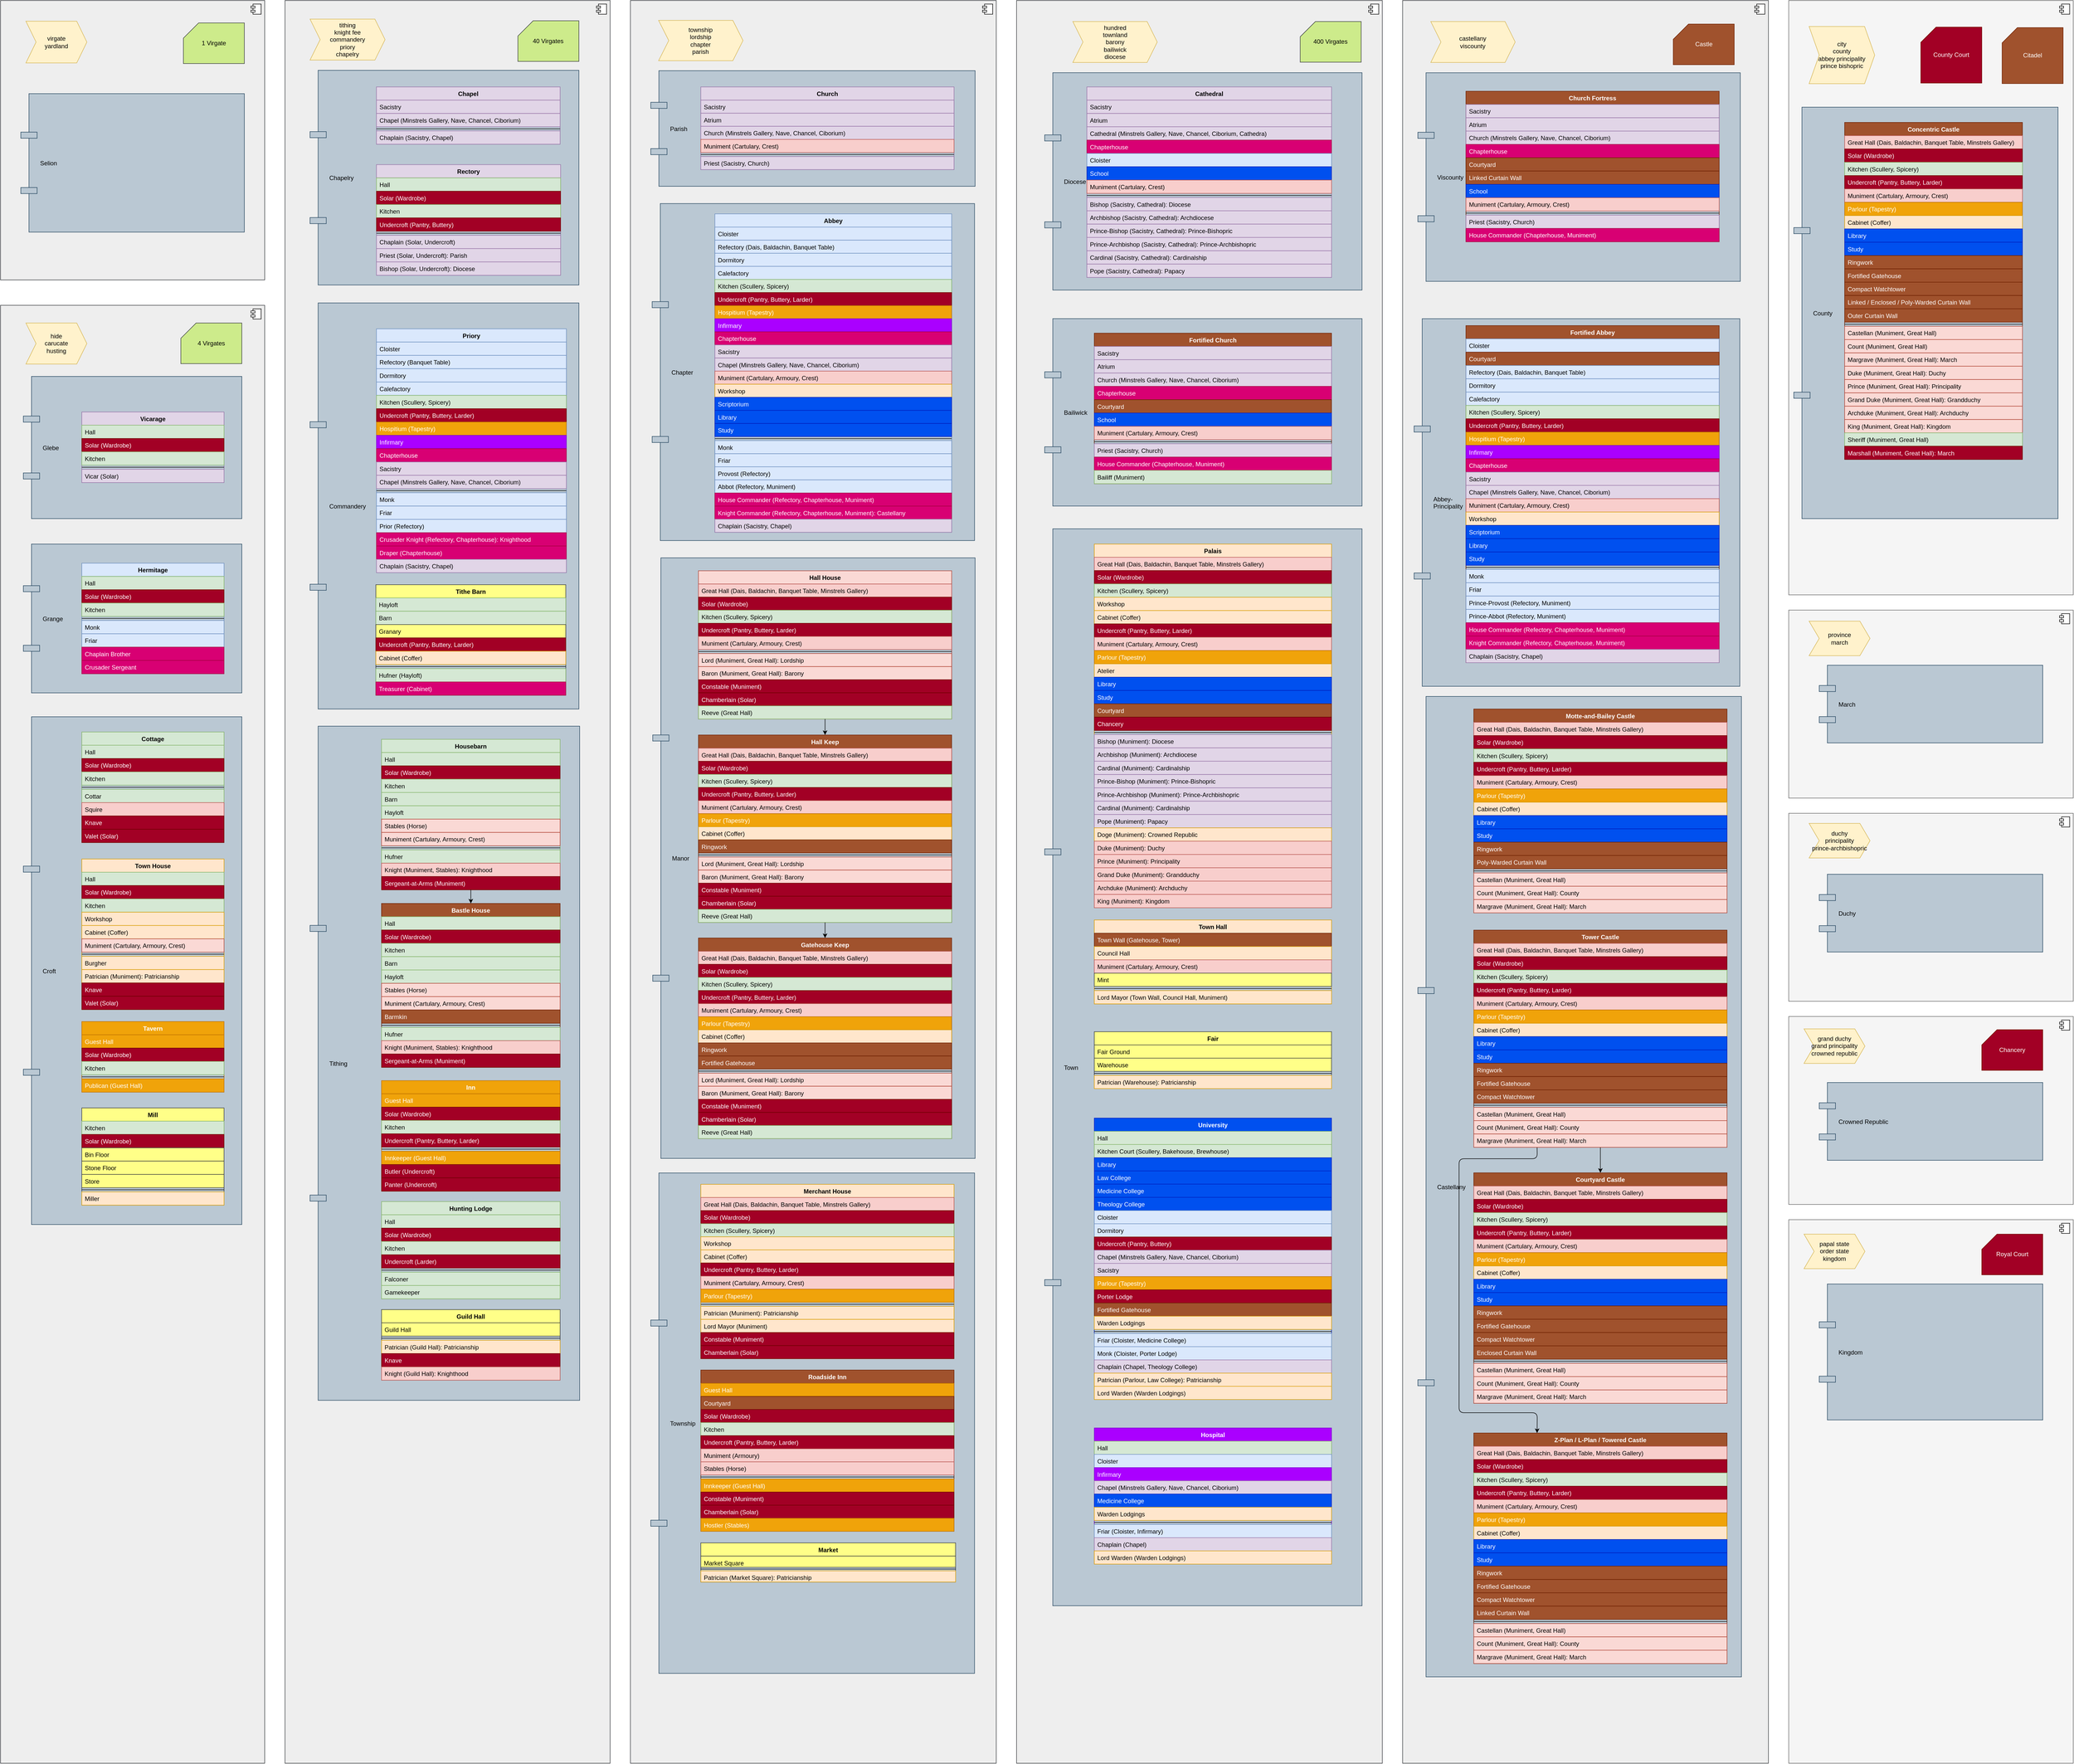 <mxfile version="12.4.6" type="device"><diagram id="hANtfz0XlU3rY9Q5I6NS" name="Pagina-1"><mxGraphModel dx="3076" dy="846" grid="1" gridSize="10" guides="1" tooltips="1" connect="1" arrows="1" fold="1" page="1" pageScale="1" pageWidth="827" pageHeight="1169" math="0" shadow="0"><root><mxCell id="ZU5g57NhmvhvlMZRi4bI-0"/><mxCell id="ZU5g57NhmvhvlMZRi4bI-1" parent="ZU5g57NhmvhvlMZRi4bI-0"/><mxCell id="Ksg23NnGhXcDr2ReOsz--49" value="" style="html=1;fillColor=#eeeeee;strokeColor=#36393d;" parent="ZU5g57NhmvhvlMZRi4bI-1" vertex="1"><mxGeometry x="-1640" y="630" width="520" height="2870" as="geometry"/></mxCell><mxCell id="Ksg23NnGhXcDr2ReOsz--50" value="" style="shape=component;jettyWidth=8;jettyHeight=4;" parent="Ksg23NnGhXcDr2ReOsz--49" vertex="1"><mxGeometry x="1" width="20" height="20" relative="1" as="geometry"><mxPoint x="-27" y="7" as="offset"/></mxGeometry></mxCell><mxCell id="dgcxpdbT49zGTZhkzxBu-0" value="&lt;div&gt;hide&lt;/div&gt;&lt;div&gt;carucate&lt;/div&gt;&lt;div&gt;husting&lt;br&gt;&lt;/div&gt;" style="shape=step;perimeter=stepPerimeter;whiteSpace=wrap;html=1;fixedSize=1;fillColor=#fff2cc;strokeColor=#d6b656;" parent="Ksg23NnGhXcDr2ReOsz--49" vertex="1"><mxGeometry x="50" y="34.908" width="120" height="80.698" as="geometry"/></mxCell><mxCell id="VRoGNFJwFBB-3MYXpLEB-10" value="Glebe" style="shape=component;align=left;spacingLeft=36;fillColor=#bac8d3;strokeColor=#23445d;" parent="Ksg23NnGhXcDr2ReOsz--49" vertex="1"><mxGeometry x="45" y="140" width="430" height="280" as="geometry"/></mxCell><mxCell id="VRoGNFJwFBB-3MYXpLEB-0" value="Vicarage" style="swimlane;fontStyle=1;align=center;verticalAlign=top;childLayout=stackLayout;horizontal=1;startSize=26;horizontalStack=0;resizeParent=1;resizeParentMax=0;resizeLast=0;collapsible=1;marginBottom=0;fillColor=#e1d5e7;strokeColor=#9673a6;" parent="Ksg23NnGhXcDr2ReOsz--49" vertex="1"><mxGeometry x="160" y="209.998" width="280" height="138.977" as="geometry"/></mxCell><mxCell id="VRoGNFJwFBB-3MYXpLEB-1" value="Hall" style="text;strokeColor=#82b366;fillColor=#d5e8d4;align=left;verticalAlign=top;spacingLeft=4;spacingRight=4;overflow=hidden;rotatable=0;points=[[0,0.5],[1,0.5]];portConstraint=eastwest;" parent="VRoGNFJwFBB-3MYXpLEB-0" vertex="1"><mxGeometry y="26" width="280" height="26.227" as="geometry"/></mxCell><mxCell id="VRoGNFJwFBB-3MYXpLEB-2" value="Solar (Wardrobe)" style="text;strokeColor=#6F0000;fillColor=#a20025;align=left;verticalAlign=top;spacingLeft=4;spacingRight=4;overflow=hidden;rotatable=0;points=[[0,0.5],[1,0.5]];portConstraint=eastwest;fontColor=#ffffff;" parent="VRoGNFJwFBB-3MYXpLEB-0" vertex="1"><mxGeometry y="52.227" width="280" height="26.227" as="geometry"/></mxCell><mxCell id="VRoGNFJwFBB-3MYXpLEB-3" value="Kitchen" style="text;strokeColor=#82b366;fillColor=#d5e8d4;align=left;verticalAlign=top;spacingLeft=4;spacingRight=4;overflow=hidden;rotatable=0;points=[[0,0.5],[1,0.5]];portConstraint=eastwest;" parent="VRoGNFJwFBB-3MYXpLEB-0" vertex="1"><mxGeometry y="78.453" width="280" height="26.227" as="geometry"/></mxCell><mxCell id="VRoGNFJwFBB-3MYXpLEB-8" value="" style="line;strokeWidth=1;fillColor=none;align=left;verticalAlign=middle;spacingTop=-1;spacingLeft=3;spacingRight=3;rotatable=0;labelPosition=right;points=[];portConstraint=eastwest;" parent="VRoGNFJwFBB-3MYXpLEB-0" vertex="1"><mxGeometry y="104.68" width="280" height="8.07" as="geometry"/></mxCell><mxCell id="VRoGNFJwFBB-3MYXpLEB-9" value="Vicar (Solar)" style="text;strokeColor=#9673a6;fillColor=#e1d5e7;align=left;verticalAlign=top;spacingLeft=4;spacingRight=4;overflow=hidden;rotatable=0;points=[[0,0.5],[1,0.5]];portConstraint=eastwest;" parent="VRoGNFJwFBB-3MYXpLEB-0" vertex="1"><mxGeometry y="112.75" width="280" height="26.227" as="geometry"/></mxCell><mxCell id="AjSEZ4d0PYa2R2crHPS1-29" value="Grange" style="shape=component;align=left;spacingLeft=36;fillColor=#bac8d3;strokeColor=#23445d;" parent="Ksg23NnGhXcDr2ReOsz--49" vertex="1"><mxGeometry x="45" y="470" width="430" height="293.01" as="geometry"/></mxCell><mxCell id="AjSEZ4d0PYa2R2crHPS1-23" value="Hermitage" style="swimlane;fontStyle=1;align=center;verticalAlign=top;childLayout=stackLayout;horizontal=1;startSize=26;horizontalStack=0;resizeParent=1;resizeParentMax=0;resizeLast=0;collapsible=1;marginBottom=0;fillColor=#dae8fc;strokeColor=#6c8ebf;" parent="Ksg23NnGhXcDr2ReOsz--49" vertex="1"><mxGeometry x="160" y="507.68" width="280" height="217.657" as="geometry"/></mxCell><mxCell id="AjSEZ4d0PYa2R2crHPS1-24" value="Hall" style="text;strokeColor=#82b366;fillColor=#d5e8d4;align=left;verticalAlign=top;spacingLeft=4;spacingRight=4;overflow=hidden;rotatable=0;points=[[0,0.5],[1,0.5]];portConstraint=eastwest;" parent="AjSEZ4d0PYa2R2crHPS1-23" vertex="1"><mxGeometry y="26" width="280" height="26.227" as="geometry"/></mxCell><mxCell id="AjSEZ4d0PYa2R2crHPS1-25" value="Solar (Wardrobe)" style="text;strokeColor=#6F0000;fillColor=#a20025;align=left;verticalAlign=top;spacingLeft=4;spacingRight=4;overflow=hidden;rotatable=0;points=[[0,0.5],[1,0.5]];portConstraint=eastwest;fontColor=#ffffff;" parent="AjSEZ4d0PYa2R2crHPS1-23" vertex="1"><mxGeometry y="52.227" width="280" height="26.227" as="geometry"/></mxCell><mxCell id="AjSEZ4d0PYa2R2crHPS1-26" value="Kitchen" style="text;strokeColor=#82b366;fillColor=#d5e8d4;align=left;verticalAlign=top;spacingLeft=4;spacingRight=4;overflow=hidden;rotatable=0;points=[[0,0.5],[1,0.5]];portConstraint=eastwest;" parent="AjSEZ4d0PYa2R2crHPS1-23" vertex="1"><mxGeometry y="78.453" width="280" height="26.227" as="geometry"/></mxCell><mxCell id="AjSEZ4d0PYa2R2crHPS1-27" value="" style="line;strokeWidth=1;fillColor=none;align=left;verticalAlign=middle;spacingTop=-1;spacingLeft=3;spacingRight=3;rotatable=0;labelPosition=right;points=[];portConstraint=eastwest;" parent="AjSEZ4d0PYa2R2crHPS1-23" vertex="1"><mxGeometry y="104.68" width="280" height="8.07" as="geometry"/></mxCell><mxCell id="AjSEZ4d0PYa2R2crHPS1-28" value="Monk" style="text;strokeColor=#6c8ebf;fillColor=#dae8fc;align=left;verticalAlign=top;spacingLeft=4;spacingRight=4;overflow=hidden;rotatable=0;points=[[0,0.5],[1,0.5]];portConstraint=eastwest;" parent="AjSEZ4d0PYa2R2crHPS1-23" vertex="1"><mxGeometry y="112.75" width="280" height="26.227" as="geometry"/></mxCell><mxCell id="HWQWfmdHcsr1P1ZcavbZ-3" value="Friar" style="text;strokeColor=#6c8ebf;fillColor=#dae8fc;align=left;verticalAlign=top;spacingLeft=4;spacingRight=4;overflow=hidden;rotatable=0;points=[[0,0.5],[1,0.5]];portConstraint=eastwest;" parent="AjSEZ4d0PYa2R2crHPS1-23" vertex="1"><mxGeometry y="138.977" width="280" height="26.227" as="geometry"/></mxCell><mxCell id="HWQWfmdHcsr1P1ZcavbZ-4" value="Chaplain Brother" style="text;strokeColor=#A50040;fillColor=#d80073;align=left;verticalAlign=top;spacingLeft=4;spacingRight=4;overflow=hidden;rotatable=0;points=[[0,0.5],[1,0.5]];portConstraint=eastwest;fontColor=#ffffff;" parent="AjSEZ4d0PYa2R2crHPS1-23" vertex="1"><mxGeometry y="165.203" width="280" height="26.227" as="geometry"/></mxCell><mxCell id="HWQWfmdHcsr1P1ZcavbZ-5" value="Crusader Sergeant" style="text;strokeColor=#A50040;fillColor=#d80073;align=left;verticalAlign=top;spacingLeft=4;spacingRight=4;overflow=hidden;rotatable=0;points=[[0,0.5],[1,0.5]];portConstraint=eastwest;fontColor=#ffffff;" parent="AjSEZ4d0PYa2R2crHPS1-23" vertex="1"><mxGeometry y="191.43" width="280" height="26.227" as="geometry"/></mxCell><mxCell id="qFRN3Hi77p1cKEKmobMD-8" value="Croft" style="shape=component;align=left;spacingLeft=36;fillColor=#bac8d3;strokeColor=#23445d;" parent="Ksg23NnGhXcDr2ReOsz--49" vertex="1"><mxGeometry x="45" y="810" width="430" height="999.56" as="geometry"/></mxCell><mxCell id="qFRN3Hi77p1cKEKmobMD-15" value="Cottage" style="swimlane;fontStyle=1;align=center;verticalAlign=top;childLayout=stackLayout;horizontal=1;startSize=26;horizontalStack=0;resizeParent=1;resizeParentMax=0;resizeLast=0;collapsible=1;marginBottom=0;fillColor=#d5e8d4;strokeColor=#82b366;" parent="Ksg23NnGhXcDr2ReOsz--49" vertex="1"><mxGeometry x="160" y="839.999" width="280" height="217.657" as="geometry"/></mxCell><mxCell id="qFRN3Hi77p1cKEKmobMD-16" value="Hall" style="text;strokeColor=#82b366;fillColor=#d5e8d4;align=left;verticalAlign=top;spacingLeft=4;spacingRight=4;overflow=hidden;rotatable=0;points=[[0,0.5],[1,0.5]];portConstraint=eastwest;" parent="qFRN3Hi77p1cKEKmobMD-15" vertex="1"><mxGeometry y="26" width="280" height="26.227" as="geometry"/></mxCell><mxCell id="qFRN3Hi77p1cKEKmobMD-19" value="Solar (Wardrobe)" style="text;strokeColor=#6F0000;fillColor=#a20025;align=left;verticalAlign=top;spacingLeft=4;spacingRight=4;overflow=hidden;rotatable=0;points=[[0,0.5],[1,0.5]];portConstraint=eastwest;fontColor=#ffffff;" parent="qFRN3Hi77p1cKEKmobMD-15" vertex="1"><mxGeometry y="52.227" width="280" height="26.227" as="geometry"/></mxCell><mxCell id="qFRN3Hi77p1cKEKmobMD-20" value="Kitchen" style="text;strokeColor=#82b366;fillColor=#d5e8d4;align=left;verticalAlign=top;spacingLeft=4;spacingRight=4;overflow=hidden;rotatable=0;points=[[0,0.5],[1,0.5]];portConstraint=eastwest;" parent="qFRN3Hi77p1cKEKmobMD-15" vertex="1"><mxGeometry y="78.453" width="280" height="26.227" as="geometry"/></mxCell><mxCell id="qFRN3Hi77p1cKEKmobMD-17" value="" style="line;strokeWidth=1;fillColor=none;align=left;verticalAlign=middle;spacingTop=-1;spacingLeft=3;spacingRight=3;rotatable=0;labelPosition=right;points=[];portConstraint=eastwest;" parent="qFRN3Hi77p1cKEKmobMD-15" vertex="1"><mxGeometry y="104.68" width="280" height="8.07" as="geometry"/></mxCell><mxCell id="qFRN3Hi77p1cKEKmobMD-18" value="Cottar" style="text;strokeColor=#82b366;fillColor=#d5e8d4;align=left;verticalAlign=top;spacingLeft=4;spacingRight=4;overflow=hidden;rotatable=0;points=[[0,0.5],[1,0.5]];portConstraint=eastwest;" parent="qFRN3Hi77p1cKEKmobMD-15" vertex="1"><mxGeometry y="112.75" width="280" height="26.227" as="geometry"/></mxCell><mxCell id="HWQWfmdHcsr1P1ZcavbZ-9" value="Squire" style="text;strokeColor=#b85450;fillColor=#f8cecc;align=left;verticalAlign=top;spacingLeft=4;spacingRight=4;overflow=hidden;rotatable=0;points=[[0,0.5],[1,0.5]];portConstraint=eastwest;" parent="qFRN3Hi77p1cKEKmobMD-15" vertex="1"><mxGeometry y="138.977" width="280" height="26.227" as="geometry"/></mxCell><mxCell id="HWQWfmdHcsr1P1ZcavbZ-10" value="Knave" style="text;strokeColor=#6F0000;fillColor=#a20025;align=left;verticalAlign=top;spacingLeft=4;spacingRight=4;overflow=hidden;rotatable=0;points=[[0,0.5],[1,0.5]];portConstraint=eastwest;fontColor=#ffffff;" parent="qFRN3Hi77p1cKEKmobMD-15" vertex="1"><mxGeometry y="165.203" width="280" height="26.227" as="geometry"/></mxCell><mxCell id="HWQWfmdHcsr1P1ZcavbZ-11" value="Valet (Solar)" style="text;strokeColor=#6F0000;fillColor=#a20025;align=left;verticalAlign=top;spacingLeft=4;spacingRight=4;overflow=hidden;rotatable=0;points=[[0,0.5],[1,0.5]];portConstraint=eastwest;fontColor=#ffffff;" parent="qFRN3Hi77p1cKEKmobMD-15" vertex="1"><mxGeometry y="191.43" width="280" height="26.227" as="geometry"/></mxCell><mxCell id="_S7Wkdgl3-y9rmEB1izG-9" value="Town House" style="swimlane;fontStyle=1;align=center;verticalAlign=top;childLayout=stackLayout;horizontal=1;startSize=26;horizontalStack=0;resizeParent=1;resizeParentMax=0;resizeLast=0;collapsible=1;marginBottom=0;fillColor=#ffe6cc;strokeColor=#d79b00;" parent="Ksg23NnGhXcDr2ReOsz--49" vertex="1"><mxGeometry x="160" y="1090.004" width="280" height="296.337" as="geometry"/></mxCell><mxCell id="_S7Wkdgl3-y9rmEB1izG-10" value="Hall" style="text;strokeColor=#82b366;fillColor=#d5e8d4;align=left;verticalAlign=top;spacingLeft=4;spacingRight=4;overflow=hidden;rotatable=0;points=[[0,0.5],[1,0.5]];portConstraint=eastwest;" parent="_S7Wkdgl3-y9rmEB1izG-9" vertex="1"><mxGeometry y="26" width="280" height="26.227" as="geometry"/></mxCell><mxCell id="_S7Wkdgl3-y9rmEB1izG-11" value="Solar (Wardrobe)" style="text;strokeColor=#6F0000;fillColor=#a20025;align=left;verticalAlign=top;spacingLeft=4;spacingRight=4;overflow=hidden;rotatable=0;points=[[0,0.5],[1,0.5]];portConstraint=eastwest;fontColor=#ffffff;" parent="_S7Wkdgl3-y9rmEB1izG-9" vertex="1"><mxGeometry y="52.227" width="280" height="26.227" as="geometry"/></mxCell><mxCell id="_S7Wkdgl3-y9rmEB1izG-12" value="Kitchen" style="text;strokeColor=#82b366;fillColor=#d5e8d4;align=left;verticalAlign=top;spacingLeft=4;spacingRight=4;overflow=hidden;rotatable=0;points=[[0,0.5],[1,0.5]];portConstraint=eastwest;" parent="_S7Wkdgl3-y9rmEB1izG-9" vertex="1"><mxGeometry y="78.453" width="280" height="26.227" as="geometry"/></mxCell><mxCell id="_S7Wkdgl3-y9rmEB1izG-13" value="Workshop" style="text;strokeColor=#d79b00;fillColor=#ffe6cc;align=left;verticalAlign=top;spacingLeft=4;spacingRight=4;overflow=hidden;rotatable=0;points=[[0,0.5],[1,0.5]];portConstraint=eastwest;" parent="_S7Wkdgl3-y9rmEB1izG-9" vertex="1"><mxGeometry y="104.68" width="280" height="26.227" as="geometry"/></mxCell><mxCell id="_S7Wkdgl3-y9rmEB1izG-14" value="Cabinet (Coffer)" style="text;strokeColor=#d79b00;fillColor=#ffe6cc;align=left;verticalAlign=top;spacingLeft=4;spacingRight=4;overflow=hidden;rotatable=0;points=[[0,0.5],[1,0.5]];portConstraint=eastwest;" parent="_S7Wkdgl3-y9rmEB1izG-9" vertex="1"><mxGeometry y="130.907" width="280" height="26.227" as="geometry"/></mxCell><mxCell id="_S7Wkdgl3-y9rmEB1izG-15" value="Muniment (Cartulary, Armoury, Crest)" style="text;strokeColor=#ae4132;fillColor=#fad9d5;align=left;verticalAlign=top;spacingLeft=4;spacingRight=4;overflow=hidden;rotatable=0;points=[[0,0.5],[1,0.5]];portConstraint=eastwest;" parent="_S7Wkdgl3-y9rmEB1izG-9" vertex="1"><mxGeometry y="157.134" width="280" height="26.227" as="geometry"/></mxCell><mxCell id="_S7Wkdgl3-y9rmEB1izG-16" value="" style="line;strokeWidth=1;fillColor=none;align=left;verticalAlign=middle;spacingTop=-1;spacingLeft=3;spacingRight=3;rotatable=0;labelPosition=right;points=[];portConstraint=eastwest;" parent="_S7Wkdgl3-y9rmEB1izG-9" vertex="1"><mxGeometry y="183.36" width="280" height="8.07" as="geometry"/></mxCell><mxCell id="_S7Wkdgl3-y9rmEB1izG-17" value="Burgher" style="text;strokeColor=#d79b00;fillColor=#ffe6cc;align=left;verticalAlign=top;spacingLeft=4;spacingRight=4;overflow=hidden;rotatable=0;points=[[0,0.5],[1,0.5]];portConstraint=eastwest;" parent="_S7Wkdgl3-y9rmEB1izG-9" vertex="1"><mxGeometry y="191.43" width="280" height="26.227" as="geometry"/></mxCell><mxCell id="_S7Wkdgl3-y9rmEB1izG-18" value="Patrician (Muniment): Patricianship" style="text;strokeColor=#d79b00;fillColor=#ffe6cc;align=left;verticalAlign=top;spacingLeft=4;spacingRight=4;overflow=hidden;rotatable=0;points=[[0,0.5],[1,0.5]];portConstraint=eastwest;" parent="_S7Wkdgl3-y9rmEB1izG-9" vertex="1"><mxGeometry y="217.657" width="280" height="26.227" as="geometry"/></mxCell><mxCell id="HWQWfmdHcsr1P1ZcavbZ-17" value="Knave" style="text;strokeColor=#6F0000;fillColor=#a20025;align=left;verticalAlign=top;spacingLeft=4;spacingRight=4;overflow=hidden;rotatable=0;points=[[0,0.5],[1,0.5]];portConstraint=eastwest;fontColor=#ffffff;" parent="_S7Wkdgl3-y9rmEB1izG-9" vertex="1"><mxGeometry y="243.884" width="280" height="26.227" as="geometry"/></mxCell><mxCell id="HWQWfmdHcsr1P1ZcavbZ-18" value="Valet (Solar)" style="text;strokeColor=#6F0000;fillColor=#a20025;align=left;verticalAlign=top;spacingLeft=4;spacingRight=4;overflow=hidden;rotatable=0;points=[[0,0.5],[1,0.5]];portConstraint=eastwest;fontColor=#ffffff;" parent="_S7Wkdgl3-y9rmEB1izG-9" vertex="1"><mxGeometry y="270.11" width="280" height="26.227" as="geometry"/></mxCell><mxCell id="2C-JINjYsB2eFUCNH33B-0" value="Tavern" style="swimlane;fontStyle=1;align=center;verticalAlign=top;childLayout=stackLayout;horizontal=1;startSize=26;horizontalStack=0;resizeParent=1;resizeParentMax=0;resizeLast=0;collapsible=1;marginBottom=0;fillColor=#f0a30a;strokeColor=#BD7000;fontColor=#ffffff;" parent="Ksg23NnGhXcDr2ReOsz--49" vertex="1"><mxGeometry x="160" y="1409.997" width="280" height="138.977" as="geometry"/></mxCell><mxCell id="2C-JINjYsB2eFUCNH33B-1" value="Guest Hall" style="text;strokeColor=#BD7000;fillColor=#f0a30a;align=left;verticalAlign=top;spacingLeft=4;spacingRight=4;overflow=hidden;rotatable=0;points=[[0,0.5],[1,0.5]];portConstraint=eastwest;fontColor=#ffffff;" parent="2C-JINjYsB2eFUCNH33B-0" vertex="1"><mxGeometry y="26" width="280" height="26.227" as="geometry"/></mxCell><mxCell id="2C-JINjYsB2eFUCNH33B-2" value="Solar (Wardrobe)" style="text;strokeColor=#6F0000;fillColor=#a20025;align=left;verticalAlign=top;spacingLeft=4;spacingRight=4;overflow=hidden;rotatable=0;points=[[0,0.5],[1,0.5]];portConstraint=eastwest;fontColor=#ffffff;" parent="2C-JINjYsB2eFUCNH33B-0" vertex="1"><mxGeometry y="52.227" width="280" height="26.227" as="geometry"/></mxCell><mxCell id="2C-JINjYsB2eFUCNH33B-3" value="Kitchen" style="text;strokeColor=#82b366;fillColor=#d5e8d4;align=left;verticalAlign=top;spacingLeft=4;spacingRight=4;overflow=hidden;rotatable=0;points=[[0,0.5],[1,0.5]];portConstraint=eastwest;" parent="2C-JINjYsB2eFUCNH33B-0" vertex="1"><mxGeometry y="78.453" width="280" height="26.227" as="geometry"/></mxCell><mxCell id="2C-JINjYsB2eFUCNH33B-4" value="" style="line;strokeWidth=1;fillColor=none;align=left;verticalAlign=middle;spacingTop=-1;spacingLeft=3;spacingRight=3;rotatable=0;labelPosition=right;points=[];portConstraint=eastwest;" parent="2C-JINjYsB2eFUCNH33B-0" vertex="1"><mxGeometry y="104.68" width="280" height="8.07" as="geometry"/></mxCell><mxCell id="2C-JINjYsB2eFUCNH33B-5" value="Publican (Guest Hall)" style="text;strokeColor=#BD7000;fillColor=#f0a30a;align=left;verticalAlign=top;spacingLeft=4;spacingRight=4;overflow=hidden;rotatable=0;points=[[0,0.5],[1,0.5]];portConstraint=eastwest;fontColor=#ffffff;" parent="2C-JINjYsB2eFUCNH33B-0" vertex="1"><mxGeometry y="112.75" width="280" height="26.227" as="geometry"/></mxCell><mxCell id="Ksg23NnGhXcDr2ReOsz--0" value="Mill" style="swimlane;fontStyle=1;align=center;verticalAlign=top;childLayout=stackLayout;horizontal=1;startSize=26;horizontalStack=0;resizeParent=1;resizeParentMax=0;resizeLast=0;collapsible=1;marginBottom=0;fillColor=#ffff88;strokeColor=#36393d;" parent="Ksg23NnGhXcDr2ReOsz--49" vertex="1"><mxGeometry x="160" y="1580.002" width="280" height="191.43" as="geometry"/></mxCell><mxCell id="Ksg23NnGhXcDr2ReOsz--1" value="Kitchen" style="text;strokeColor=#82b366;fillColor=#d5e8d4;align=left;verticalAlign=top;spacingLeft=4;spacingRight=4;overflow=hidden;rotatable=0;points=[[0,0.5],[1,0.5]];portConstraint=eastwest;" parent="Ksg23NnGhXcDr2ReOsz--0" vertex="1"><mxGeometry y="26" width="280" height="26.227" as="geometry"/></mxCell><mxCell id="Ksg23NnGhXcDr2ReOsz--11" value="Solar (Wardrobe)" style="text;strokeColor=#6F0000;fillColor=#a20025;align=left;verticalAlign=top;spacingLeft=4;spacingRight=4;overflow=hidden;rotatable=0;points=[[0,0.5],[1,0.5]];portConstraint=eastwest;fontColor=#ffffff;" parent="Ksg23NnGhXcDr2ReOsz--0" vertex="1"><mxGeometry y="52.227" width="280" height="26.227" as="geometry"/></mxCell><mxCell id="Ksg23NnGhXcDr2ReOsz--12" value="Bin Floor" style="text;strokeColor=#36393d;fillColor=#ffff88;align=left;verticalAlign=top;spacingLeft=4;spacingRight=4;overflow=hidden;rotatable=0;points=[[0,0.5],[1,0.5]];portConstraint=eastwest;" parent="Ksg23NnGhXcDr2ReOsz--0" vertex="1"><mxGeometry y="78.453" width="280" height="26.227" as="geometry"/></mxCell><mxCell id="Ksg23NnGhXcDr2ReOsz--13" value="Stone Floor" style="text;strokeColor=#36393d;fillColor=#ffff88;align=left;verticalAlign=top;spacingLeft=4;spacingRight=4;overflow=hidden;rotatable=0;points=[[0,0.5],[1,0.5]];portConstraint=eastwest;" parent="Ksg23NnGhXcDr2ReOsz--0" vertex="1"><mxGeometry y="104.68" width="280" height="26.227" as="geometry"/></mxCell><mxCell id="Ksg23NnGhXcDr2ReOsz--14" value="Store" style="text;strokeColor=#36393d;fillColor=#ffff88;align=left;verticalAlign=top;spacingLeft=4;spacingRight=4;overflow=hidden;rotatable=0;points=[[0,0.5],[1,0.5]];portConstraint=eastwest;" parent="Ksg23NnGhXcDr2ReOsz--0" vertex="1"><mxGeometry y="130.907" width="280" height="26.227" as="geometry"/></mxCell><mxCell id="Ksg23NnGhXcDr2ReOsz--2" value="" style="line;strokeWidth=1;fillColor=none;align=left;verticalAlign=middle;spacingTop=-1;spacingLeft=3;spacingRight=3;rotatable=0;labelPosition=right;points=[];portConstraint=eastwest;" parent="Ksg23NnGhXcDr2ReOsz--0" vertex="1"><mxGeometry y="157.134" width="280" height="8.07" as="geometry"/></mxCell><mxCell id="Ksg23NnGhXcDr2ReOsz--3" value="Miller" style="text;strokeColor=#d79b00;fillColor=#ffe6cc;align=left;verticalAlign=top;spacingLeft=4;spacingRight=4;overflow=hidden;rotatable=0;points=[[0,0.5],[1,0.5]];portConstraint=eastwest;" parent="Ksg23NnGhXcDr2ReOsz--0" vertex="1"><mxGeometry y="165.203" width="280" height="26.227" as="geometry"/></mxCell><mxCell id="yZkq4o2nepX5se3O5V-_-43" value="4 Virgates" style="shape=card;whiteSpace=wrap;html=1;fillColor=#cdeb8b;strokeColor=#36393d;" vertex="1" parent="Ksg23NnGhXcDr2ReOsz--49"><mxGeometry x="355" y="34.91" width="120" height="80" as="geometry"/></mxCell><mxCell id="Ksg23NnGhXcDr2ReOsz--51" value="" style="html=1;fillColor=#eeeeee;strokeColor=#36393d;" parent="ZU5g57NhmvhvlMZRi4bI-1" vertex="1"><mxGeometry x="-1080" y="30" width="640" height="3470" as="geometry"/></mxCell><mxCell id="Ksg23NnGhXcDr2ReOsz--52" value="" style="shape=component;jettyWidth=8;jettyHeight=4;" parent="Ksg23NnGhXcDr2ReOsz--51" vertex="1"><mxGeometry x="1" width="20" height="20" relative="1" as="geometry"><mxPoint x="-27" y="7" as="offset"/></mxGeometry></mxCell><mxCell id="dgcxpdbT49zGTZhkzxBu-1" value="&lt;div&gt;tithing&lt;/div&gt;&lt;div&gt;knight fee&lt;/div&gt;&lt;div&gt;commandery&lt;/div&gt;&lt;div&gt;priory&lt;/div&gt;&lt;div&gt;chapelry&lt;br&gt;&lt;/div&gt;" style="shape=step;perimeter=stepPerimeter;whiteSpace=wrap;html=1;fixedSize=1;fillColor=#fff2cc;strokeColor=#d6b656;" parent="Ksg23NnGhXcDr2ReOsz--51" vertex="1"><mxGeometry x="49.231" y="36.596" width="147.692" height="80.698" as="geometry"/></mxCell><mxCell id="qFRN3Hi77p1cKEKmobMD-26" value="Tithing" style="shape=component;align=left;spacingLeft=36;fillColor=#bac8d3;strokeColor=#23445d;" parent="Ksg23NnGhXcDr2ReOsz--51" vertex="1"><mxGeometry x="49.23" y="1428.492" width="530.77" height="1327.096" as="geometry"/></mxCell><mxCell id="AjSEZ4d0PYa2R2crHPS1-4" value="Bastle House" style="swimlane;fontStyle=1;align=center;verticalAlign=top;childLayout=stackLayout;horizontal=1;startSize=26;horizontalStack=0;resizeParent=1;resizeParentMax=0;resizeLast=0;collapsible=1;marginBottom=0;fillColor=#a0522d;strokeColor=#6D1F00;fontColor=#ffffff;" parent="Ksg23NnGhXcDr2ReOsz--51" vertex="1"><mxGeometry x="190" y="1777.525" width="351.54" height="322.564" as="geometry"/></mxCell><mxCell id="AjSEZ4d0PYa2R2crHPS1-5" value="Hall" style="text;strokeColor=#82b366;fillColor=#d5e8d4;align=left;verticalAlign=top;spacingLeft=4;spacingRight=4;overflow=hidden;rotatable=0;points=[[0,0.5],[1,0.5]];portConstraint=eastwest;" parent="AjSEZ4d0PYa2R2crHPS1-4" vertex="1"><mxGeometry y="26" width="351.54" height="26.227" as="geometry"/></mxCell><mxCell id="AjSEZ4d0PYa2R2crHPS1-6" value="Solar (Wardrobe)" style="text;strokeColor=#6F0000;fillColor=#a20025;align=left;verticalAlign=top;spacingLeft=4;spacingRight=4;overflow=hidden;rotatable=0;points=[[0,0.5],[1,0.5]];portConstraint=eastwest;fontColor=#ffffff;" parent="AjSEZ4d0PYa2R2crHPS1-4" vertex="1"><mxGeometry y="52.227" width="351.54" height="26.227" as="geometry"/></mxCell><mxCell id="AjSEZ4d0PYa2R2crHPS1-7" value="Kitchen" style="text;strokeColor=#82b366;fillColor=#d5e8d4;align=left;verticalAlign=top;spacingLeft=4;spacingRight=4;overflow=hidden;rotatable=0;points=[[0,0.5],[1,0.5]];portConstraint=eastwest;" parent="AjSEZ4d0PYa2R2crHPS1-4" vertex="1"><mxGeometry y="78.453" width="351.54" height="26.227" as="geometry"/></mxCell><mxCell id="AjSEZ4d0PYa2R2crHPS1-8" value="Barn" style="text;strokeColor=#82b366;fillColor=#d5e8d4;align=left;verticalAlign=top;spacingLeft=4;spacingRight=4;overflow=hidden;rotatable=0;points=[[0,0.5],[1,0.5]];portConstraint=eastwest;" parent="AjSEZ4d0PYa2R2crHPS1-4" vertex="1"><mxGeometry y="104.68" width="351.54" height="26.227" as="geometry"/></mxCell><mxCell id="AjSEZ4d0PYa2R2crHPS1-9" value="Hayloft" style="text;strokeColor=#82b366;fillColor=#d5e8d4;align=left;verticalAlign=top;spacingLeft=4;spacingRight=4;overflow=hidden;rotatable=0;points=[[0,0.5],[1,0.5]];portConstraint=eastwest;" parent="AjSEZ4d0PYa2R2crHPS1-4" vertex="1"><mxGeometry y="130.907" width="351.54" height="26.227" as="geometry"/></mxCell><mxCell id="AjSEZ4d0PYa2R2crHPS1-10" value="Stables (Horse)" style="text;strokeColor=#ae4132;fillColor=#fad9d5;align=left;verticalAlign=top;spacingLeft=4;spacingRight=4;overflow=hidden;rotatable=0;points=[[0,0.5],[1,0.5]];portConstraint=eastwest;" parent="AjSEZ4d0PYa2R2crHPS1-4" vertex="1"><mxGeometry y="157.134" width="351.54" height="26.227" as="geometry"/></mxCell><mxCell id="AjSEZ4d0PYa2R2crHPS1-11" value="Muniment (Cartulary, Armoury, Crest)" style="text;strokeColor=#ae4132;fillColor=#fad9d5;align=left;verticalAlign=top;spacingLeft=4;spacingRight=4;overflow=hidden;rotatable=0;points=[[0,0.5],[1,0.5]];portConstraint=eastwest;" parent="AjSEZ4d0PYa2R2crHPS1-4" vertex="1"><mxGeometry y="183.36" width="351.54" height="26.227" as="geometry"/></mxCell><mxCell id="AjSEZ4d0PYa2R2crHPS1-15" value="Barmkin" style="text;strokeColor=#6D1F00;fillColor=#a0522d;align=left;verticalAlign=top;spacingLeft=4;spacingRight=4;overflow=hidden;rotatable=0;points=[[0,0.5],[1,0.5]];portConstraint=eastwest;fontColor=#ffffff;" parent="AjSEZ4d0PYa2R2crHPS1-4" vertex="1"><mxGeometry y="209.587" width="351.54" height="26.227" as="geometry"/></mxCell><mxCell id="AjSEZ4d0PYa2R2crHPS1-12" value="" style="line;strokeWidth=1;fillColor=none;align=left;verticalAlign=middle;spacingTop=-1;spacingLeft=3;spacingRight=3;rotatable=0;labelPosition=right;points=[];portConstraint=eastwest;" parent="AjSEZ4d0PYa2R2crHPS1-4" vertex="1"><mxGeometry y="235.814" width="351.54" height="8.07" as="geometry"/></mxCell><mxCell id="AjSEZ4d0PYa2R2crHPS1-13" value="Hufner" style="text;strokeColor=#82b366;fillColor=#d5e8d4;align=left;verticalAlign=top;spacingLeft=4;spacingRight=4;overflow=hidden;rotatable=0;points=[[0,0.5],[1,0.5]];portConstraint=eastwest;" parent="AjSEZ4d0PYa2R2crHPS1-4" vertex="1"><mxGeometry y="243.884" width="351.54" height="26.227" as="geometry"/></mxCell><mxCell id="AjSEZ4d0PYa2R2crHPS1-14" value="Knight (Muniment, Stables): Knighthood" style="text;strokeColor=#b85450;fillColor=#f8cecc;align=left;verticalAlign=top;spacingLeft=4;spacingRight=4;overflow=hidden;rotatable=0;points=[[0,0.5],[1,0.5]];portConstraint=eastwest;" parent="AjSEZ4d0PYa2R2crHPS1-4" vertex="1"><mxGeometry y="270.11" width="351.54" height="26.227" as="geometry"/></mxCell><mxCell id="HWQWfmdHcsr1P1ZcavbZ-19" value="Sergeant-at-Arms (Muniment)" style="text;strokeColor=#6F0000;fillColor=#a20025;align=left;verticalAlign=top;spacingLeft=4;spacingRight=4;overflow=hidden;rotatable=0;points=[[0,0.5],[1,0.5]];portConstraint=eastwest;fontColor=#ffffff;" parent="AjSEZ4d0PYa2R2crHPS1-4" vertex="1"><mxGeometry y="296.337" width="351.54" height="26.227" as="geometry"/></mxCell><mxCell id="HWQWfmdHcsr1P1ZcavbZ-0" value="Commandery" style="shape=component;align=left;spacingLeft=36;fillColor=#bac8d3;strokeColor=#23445d;" parent="Ksg23NnGhXcDr2ReOsz--51" vertex="1"><mxGeometry x="49.23" y="595.343" width="529.23" height="799.461" as="geometry"/></mxCell><mxCell id="VRoGNFJwFBB-3MYXpLEB-11" value="Chapelry" style="shape=component;align=left;spacingLeft=36;fillColor=#bac8d3;strokeColor=#23445d;" parent="Ksg23NnGhXcDr2ReOsz--51" vertex="1"><mxGeometry x="49.23" y="137.33" width="529.23" height="422.67" as="geometry"/></mxCell><mxCell id="SkC7ykNyoHugNZfKNRRH-1" value="Chapel" style="swimlane;fontStyle=1;align=center;verticalAlign=top;childLayout=stackLayout;horizontal=1;startSize=26;horizontalStack=0;resizeParent=1;resizeParentMax=0;resizeLast=0;collapsible=1;marginBottom=0;fillColor=#e1d5e7;strokeColor=#9673a6;" parent="Ksg23NnGhXcDr2ReOsz--51" vertex="1"><mxGeometry x="180" y="170.098" width="361.54" height="112.75" as="geometry"/></mxCell><mxCell id="SkC7ykNyoHugNZfKNRRH-10" value="Sacistry" style="text;strokeColor=#9673a6;fillColor=#e1d5e7;align=left;verticalAlign=top;spacingLeft=4;spacingRight=4;overflow=hidden;rotatable=0;points=[[0,0.5],[1,0.5]];portConstraint=eastwest;" parent="SkC7ykNyoHugNZfKNRRH-1" vertex="1"><mxGeometry y="26" width="361.54" height="26.227" as="geometry"/></mxCell><mxCell id="SkC7ykNyoHugNZfKNRRH-11" value="Chapel (Minstrels Gallery, Nave, Chancel, Ciborium)" style="text;strokeColor=#9673a6;fillColor=#e1d5e7;align=left;verticalAlign=top;spacingLeft=4;spacingRight=4;overflow=hidden;rotatable=0;points=[[0,0.5],[1,0.5]];portConstraint=eastwest;" parent="SkC7ykNyoHugNZfKNRRH-1" vertex="1"><mxGeometry y="52.227" width="361.54" height="26.227" as="geometry"/></mxCell><mxCell id="SkC7ykNyoHugNZfKNRRH-12" value="" style="line;strokeWidth=1;fillColor=none;align=left;verticalAlign=middle;spacingTop=-1;spacingLeft=3;spacingRight=3;rotatable=0;labelPosition=right;points=[];portConstraint=eastwest;" parent="SkC7ykNyoHugNZfKNRRH-1" vertex="1"><mxGeometry y="78.453" width="361.54" height="8.07" as="geometry"/></mxCell><mxCell id="SkC7ykNyoHugNZfKNRRH-16" value="Chaplain (Sacistry, Chapel)" style="text;strokeColor=#9673a6;fillColor=#e1d5e7;align=left;verticalAlign=top;spacingLeft=4;spacingRight=4;overflow=hidden;rotatable=0;points=[[0,0.5],[1,0.5]];portConstraint=eastwest;" parent="SkC7ykNyoHugNZfKNRRH-1" vertex="1"><mxGeometry y="86.523" width="361.54" height="26.227" as="geometry"/></mxCell><mxCell id="3Lj1kiRVQfA1nUrO09V--10" value="Rectory" style="swimlane;fontStyle=1;align=center;verticalAlign=top;childLayout=stackLayout;horizontal=1;startSize=26;horizontalStack=0;resizeParent=1;resizeParentMax=0;resizeLast=0;collapsible=1;marginBottom=0;fillColor=#e1d5e7;strokeColor=#9673a6;" parent="Ksg23NnGhXcDr2ReOsz--51" vertex="1"><mxGeometry x="180" y="323.186" width="362.51" height="217.657" as="geometry"/></mxCell><mxCell id="3Lj1kiRVQfA1nUrO09V--11" value="Hall" style="text;strokeColor=#82b366;fillColor=#d5e8d4;align=left;verticalAlign=top;spacingLeft=4;spacingRight=4;overflow=hidden;rotatable=0;points=[[0,0.5],[1,0.5]];portConstraint=eastwest;" parent="3Lj1kiRVQfA1nUrO09V--10" vertex="1"><mxGeometry y="26" width="362.51" height="26.227" as="geometry"/></mxCell><mxCell id="3Lj1kiRVQfA1nUrO09V--12" value="Solar (Wardrobe)" style="text;strokeColor=#6F0000;fillColor=#a20025;align=left;verticalAlign=top;spacingLeft=4;spacingRight=4;overflow=hidden;rotatable=0;points=[[0,0.5],[1,0.5]];portConstraint=eastwest;fontColor=#ffffff;" parent="3Lj1kiRVQfA1nUrO09V--10" vertex="1"><mxGeometry y="52.227" width="362.51" height="26.227" as="geometry"/></mxCell><mxCell id="3Lj1kiRVQfA1nUrO09V--13" value="Kitchen" style="text;strokeColor=#82b366;fillColor=#d5e8d4;align=left;verticalAlign=top;spacingLeft=4;spacingRight=4;overflow=hidden;rotatable=0;points=[[0,0.5],[1,0.5]];portConstraint=eastwest;" parent="3Lj1kiRVQfA1nUrO09V--10" vertex="1"><mxGeometry y="78.453" width="362.51" height="26.227" as="geometry"/></mxCell><mxCell id="c7IPxoTotDlD3v3Wznoz-0" value="Undercroft (Pantry, Buttery)" style="text;strokeColor=#6F0000;fillColor=#a20025;align=left;verticalAlign=top;spacingLeft=4;spacingRight=4;overflow=hidden;rotatable=0;points=[[0,0.5],[1,0.5]];portConstraint=eastwest;fontColor=#ffffff;" parent="3Lj1kiRVQfA1nUrO09V--10" vertex="1"><mxGeometry y="104.68" width="362.51" height="26.227" as="geometry"/></mxCell><mxCell id="3Lj1kiRVQfA1nUrO09V--14" value="" style="line;strokeWidth=1;fillColor=none;align=left;verticalAlign=middle;spacingTop=-1;spacingLeft=3;spacingRight=3;rotatable=0;labelPosition=right;points=[];portConstraint=eastwest;" parent="3Lj1kiRVQfA1nUrO09V--10" vertex="1"><mxGeometry y="130.907" width="362.51" height="8.07" as="geometry"/></mxCell><mxCell id="3Lj1kiRVQfA1nUrO09V--15" value="Chaplain (Solar, Undercroft)" style="text;strokeColor=#9673a6;fillColor=#e1d5e7;align=left;verticalAlign=top;spacingLeft=4;spacingRight=4;overflow=hidden;rotatable=0;points=[[0,0.5],[1,0.5]];portConstraint=eastwest;" parent="3Lj1kiRVQfA1nUrO09V--10" vertex="1"><mxGeometry y="138.977" width="362.51" height="26.227" as="geometry"/></mxCell><mxCell id="gI5mQXIE_ajsax5yKooZ-0" value="Priest (Solar, Undercroft): Parish" style="text;strokeColor=#9673a6;fillColor=#e1d5e7;align=left;verticalAlign=top;spacingLeft=4;spacingRight=4;overflow=hidden;rotatable=0;points=[[0,0.5],[1,0.5]];portConstraint=eastwest;" parent="3Lj1kiRVQfA1nUrO09V--10" vertex="1"><mxGeometry y="165.203" width="362.51" height="26.227" as="geometry"/></mxCell><mxCell id="yZkq4o2nepX5se3O5V-_-41" value="Bishop (Solar, Undercroft): Diocese" style="text;strokeColor=#9673a6;fillColor=#e1d5e7;align=left;verticalAlign=top;spacingLeft=4;spacingRight=4;overflow=hidden;rotatable=0;points=[[0,0.5],[1,0.5]];portConstraint=eastwest;" vertex="1" parent="3Lj1kiRVQfA1nUrO09V--10"><mxGeometry y="191.43" width="362.51" height="26.227" as="geometry"/></mxCell><mxCell id="AjSEZ4d0PYa2R2crHPS1-41" value="Priory" style="swimlane;fontStyle=1;align=center;verticalAlign=top;childLayout=stackLayout;horizontal=1;startSize=26;horizontalStack=0;resizeParent=1;resizeParentMax=0;resizeLast=0;collapsible=1;marginBottom=0;fillColor=#dae8fc;strokeColor=#6c8ebf;" parent="Ksg23NnGhXcDr2ReOsz--51" vertex="1"><mxGeometry x="180" y="646.373" width="373.85" height="479.924" as="geometry"/></mxCell><mxCell id="AjSEZ4d0PYa2R2crHPS1-42" value="Cloister" style="text;strokeColor=#6c8ebf;fillColor=#dae8fc;align=left;verticalAlign=top;spacingLeft=4;spacingRight=4;overflow=hidden;rotatable=0;points=[[0,0.5],[1,0.5]];portConstraint=eastwest;" parent="AjSEZ4d0PYa2R2crHPS1-41" vertex="1"><mxGeometry y="26" width="373.85" height="26.227" as="geometry"/></mxCell><mxCell id="VRoGNFJwFBB-3MYXpLEB-44" value="Refectory (Banquet Table)" style="text;strokeColor=#6c8ebf;fillColor=#dae8fc;align=left;verticalAlign=top;spacingLeft=4;spacingRight=4;overflow=hidden;rotatable=0;points=[[0,0.5],[1,0.5]];portConstraint=eastwest;" parent="AjSEZ4d0PYa2R2crHPS1-41" vertex="1"><mxGeometry y="52.227" width="373.85" height="26.227" as="geometry"/></mxCell><mxCell id="2LsCUpReQXfzp3oloifP-23" value="Dormitory" style="text;strokeColor=#6c8ebf;fillColor=#dae8fc;align=left;verticalAlign=top;spacingLeft=4;spacingRight=4;overflow=hidden;rotatable=0;points=[[0,0.5],[1,0.5]];portConstraint=eastwest;" parent="AjSEZ4d0PYa2R2crHPS1-41" vertex="1"><mxGeometry y="78.453" width="373.85" height="26.227" as="geometry"/></mxCell><mxCell id="2LsCUpReQXfzp3oloifP-24" value="Calefactory" style="text;strokeColor=#6c8ebf;fillColor=#dae8fc;align=left;verticalAlign=top;spacingLeft=4;spacingRight=4;overflow=hidden;rotatable=0;points=[[0,0.5],[1,0.5]];portConstraint=eastwest;" parent="AjSEZ4d0PYa2R2crHPS1-41" vertex="1"><mxGeometry y="104.68" width="373.85" height="26.227" as="geometry"/></mxCell><mxCell id="HWQWfmdHcsr1P1ZcavbZ-1" value="Kitchen (Scullery, Spicery)" style="text;strokeColor=#82b366;fillColor=#d5e8d4;align=left;verticalAlign=top;spacingLeft=4;spacingRight=4;overflow=hidden;rotatable=0;points=[[0,0.5],[1,0.5]];portConstraint=eastwest;" parent="AjSEZ4d0PYa2R2crHPS1-41" vertex="1"><mxGeometry y="130.907" width="373.85" height="26.227" as="geometry"/></mxCell><mxCell id="HWQWfmdHcsr1P1ZcavbZ-2" value="Undercroft (Pantry, Buttery, Larder)" style="text;strokeColor=#6F0000;fillColor=#a20025;align=left;verticalAlign=top;spacingLeft=4;spacingRight=4;overflow=hidden;rotatable=0;points=[[0,0.5],[1,0.5]];portConstraint=eastwest;fontColor=#ffffff;" parent="AjSEZ4d0PYa2R2crHPS1-41" vertex="1"><mxGeometry y="157.134" width="373.85" height="26.227" as="geometry"/></mxCell><mxCell id="2LsCUpReQXfzp3oloifP-21" value="Hospitium (Tapestry)" style="text;strokeColor=#BD7000;fillColor=#f0a30a;align=left;verticalAlign=top;spacingLeft=4;spacingRight=4;overflow=hidden;rotatable=0;points=[[0,0.5],[1,0.5]];portConstraint=eastwest;fontColor=#ffffff;" parent="AjSEZ4d0PYa2R2crHPS1-41" vertex="1"><mxGeometry y="183.36" width="373.85" height="26.227" as="geometry"/></mxCell><mxCell id="2LsCUpReQXfzp3oloifP-22" value="Infirmary" style="text;strokeColor=#7700CC;fillColor=#aa00ff;align=left;verticalAlign=top;spacingLeft=4;spacingRight=4;overflow=hidden;rotatable=0;points=[[0,0.5],[1,0.5]];portConstraint=eastwest;fontColor=#ffffff;" parent="AjSEZ4d0PYa2R2crHPS1-41" vertex="1"><mxGeometry y="209.587" width="373.85" height="26.227" as="geometry"/></mxCell><mxCell id="2LsCUpReQXfzp3oloifP-26" value="Chapterhouse" style="text;strokeColor=#A50040;fillColor=#d80073;align=left;verticalAlign=top;spacingLeft=4;spacingRight=4;overflow=hidden;rotatable=0;points=[[0,0.5],[1,0.5]];portConstraint=eastwest;fontColor=#ffffff;" parent="AjSEZ4d0PYa2R2crHPS1-41" vertex="1"><mxGeometry y="235.814" width="373.85" height="26.227" as="geometry"/></mxCell><mxCell id="1_SVaIfs0K2ZvNtQPyZx-0" value="Sacistry" style="text;strokeColor=#9673a6;fillColor=#e1d5e7;align=left;verticalAlign=top;spacingLeft=4;spacingRight=4;overflow=hidden;rotatable=0;points=[[0,0.5],[1,0.5]];portConstraint=eastwest;" parent="AjSEZ4d0PYa2R2crHPS1-41" vertex="1"><mxGeometry y="262.041" width="373.85" height="26.227" as="geometry"/></mxCell><mxCell id="1_SVaIfs0K2ZvNtQPyZx-1" value="Chapel (Minstrels Gallery, Nave, Chancel, Ciborium)" style="text;strokeColor=#9673a6;fillColor=#e1d5e7;align=left;verticalAlign=top;spacingLeft=4;spacingRight=4;overflow=hidden;rotatable=0;points=[[0,0.5],[1,0.5]];portConstraint=eastwest;" parent="AjSEZ4d0PYa2R2crHPS1-41" vertex="1"><mxGeometry y="288.267" width="373.85" height="26.227" as="geometry"/></mxCell><mxCell id="AjSEZ4d0PYa2R2crHPS1-43" value="" style="line;strokeWidth=1;fillColor=none;align=left;verticalAlign=middle;spacingTop=-1;spacingLeft=3;spacingRight=3;rotatable=0;labelPosition=right;points=[];portConstraint=eastwest;" parent="AjSEZ4d0PYa2R2crHPS1-41" vertex="1"><mxGeometry y="314.494" width="373.85" height="8.07" as="geometry"/></mxCell><mxCell id="AjSEZ4d0PYa2R2crHPS1-44" value="Monk" style="text;strokeColor=#6c8ebf;fillColor=#dae8fc;align=left;verticalAlign=top;spacingLeft=4;spacingRight=4;overflow=hidden;rotatable=0;points=[[0,0.5],[1,0.5]];portConstraint=eastwest;" parent="AjSEZ4d0PYa2R2crHPS1-41" vertex="1"><mxGeometry y="322.564" width="373.85" height="26.227" as="geometry"/></mxCell><mxCell id="yZkq4o2nepX5se3O5V-_-57" value="Friar" style="text;strokeColor=#6c8ebf;fillColor=#dae8fc;align=left;verticalAlign=top;spacingLeft=4;spacingRight=4;overflow=hidden;rotatable=0;points=[[0,0.5],[1,0.5]];portConstraint=eastwest;" vertex="1" parent="AjSEZ4d0PYa2R2crHPS1-41"><mxGeometry y="348.791" width="373.85" height="26.227" as="geometry"/></mxCell><mxCell id="yZkq4o2nepX5se3O5V-_-58" value="Prior (Refectory)" style="text;strokeColor=#6c8ebf;fillColor=#dae8fc;align=left;verticalAlign=top;spacingLeft=4;spacingRight=4;overflow=hidden;rotatable=0;points=[[0,0.5],[1,0.5]];portConstraint=eastwest;" vertex="1" parent="AjSEZ4d0PYa2R2crHPS1-41"><mxGeometry y="375.017" width="373.85" height="26.227" as="geometry"/></mxCell><mxCell id="HWQWfmdHcsr1P1ZcavbZ-6" value="Crusader Knight (Refectory, Chapterhouse): Knighthood" style="text;strokeColor=#A50040;fillColor=#d80073;align=left;verticalAlign=top;spacingLeft=4;spacingRight=4;overflow=hidden;rotatable=0;points=[[0,0.5],[1,0.5]];portConstraint=eastwest;fontColor=#ffffff;" parent="AjSEZ4d0PYa2R2crHPS1-41" vertex="1"><mxGeometry y="401.244" width="373.85" height="26.227" as="geometry"/></mxCell><mxCell id="HWQWfmdHcsr1P1ZcavbZ-8" value="Draper (Chapterhouse)" style="text;strokeColor=#A50040;fillColor=#d80073;align=left;verticalAlign=top;spacingLeft=4;spacingRight=4;overflow=hidden;rotatable=0;points=[[0,0.5],[1,0.5]];portConstraint=eastwest;fontColor=#ffffff;" parent="AjSEZ4d0PYa2R2crHPS1-41" vertex="1"><mxGeometry y="427.471" width="373.85" height="26.227" as="geometry"/></mxCell><mxCell id="K6PT4U05iGYQFxK1doZE-0" value="Chaplain (Sacistry, Chapel)" style="text;strokeColor=#9673a6;fillColor=#e1d5e7;align=left;verticalAlign=top;spacingLeft=4;spacingRight=4;overflow=hidden;rotatable=0;points=[[0,0.5],[1,0.5]];portConstraint=eastwest;" parent="AjSEZ4d0PYa2R2crHPS1-41" vertex="1"><mxGeometry y="453.698" width="373.85" height="26.227" as="geometry"/></mxCell><mxCell id="x-I9jraqBE5C1DQb9vTe-0" value="Tithe Barn" style="swimlane;fontStyle=1;align=center;verticalAlign=top;childLayout=stackLayout;horizontal=1;startSize=26;horizontalStack=0;resizeParent=1;resizeParentMax=0;resizeLast=0;collapsible=1;marginBottom=0;fillColor=#ffff88;strokeColor=#36393d;" parent="Ksg23NnGhXcDr2ReOsz--51" vertex="1"><mxGeometry x="178.85" y="1149.997" width="373.85" height="217.657" as="geometry"/></mxCell><mxCell id="x-I9jraqBE5C1DQb9vTe-1" value="Hayloft" style="text;strokeColor=#82b366;fillColor=#d5e8d4;align=left;verticalAlign=top;spacingLeft=4;spacingRight=4;overflow=hidden;rotatable=0;points=[[0,0.5],[1,0.5]];portConstraint=eastwest;" parent="x-I9jraqBE5C1DQb9vTe-0" vertex="1"><mxGeometry y="26" width="373.85" height="26.227" as="geometry"/></mxCell><mxCell id="x-I9jraqBE5C1DQb9vTe-4" value="Barn" style="text;strokeColor=#82b366;fillColor=#d5e8d4;align=left;verticalAlign=top;spacingLeft=4;spacingRight=4;overflow=hidden;rotatable=0;points=[[0,0.5],[1,0.5]];portConstraint=eastwest;" parent="x-I9jraqBE5C1DQb9vTe-0" vertex="1"><mxGeometry y="52.227" width="373.85" height="26.227" as="geometry"/></mxCell><mxCell id="Ksg23NnGhXcDr2ReOsz--10" value="Granary" style="text;strokeColor=#36393d;fillColor=#ffff88;align=left;verticalAlign=top;spacingLeft=4;spacingRight=4;overflow=hidden;rotatable=0;points=[[0,0.5],[1,0.5]];portConstraint=eastwest;" parent="x-I9jraqBE5C1DQb9vTe-0" vertex="1"><mxGeometry y="78.453" width="373.85" height="26.227" as="geometry"/></mxCell><mxCell id="x-I9jraqBE5C1DQb9vTe-5" value="Undercroft (Pantry, Buttery, Larder)" style="text;strokeColor=#6F0000;fillColor=#a20025;align=left;verticalAlign=top;spacingLeft=4;spacingRight=4;overflow=hidden;rotatable=0;points=[[0,0.5],[1,0.5]];portConstraint=eastwest;fontColor=#ffffff;" parent="x-I9jraqBE5C1DQb9vTe-0" vertex="1"><mxGeometry y="104.68" width="373.85" height="26.227" as="geometry"/></mxCell><mxCell id="x-I9jraqBE5C1DQb9vTe-7" value="Cabinet (Coffer)" style="text;strokeColor=#d79b00;fillColor=#ffe6cc;align=left;verticalAlign=top;spacingLeft=4;spacingRight=4;overflow=hidden;rotatable=0;points=[[0,0.5],[1,0.5]];portConstraint=eastwest;" parent="x-I9jraqBE5C1DQb9vTe-0" vertex="1"><mxGeometry y="130.907" width="373.85" height="26.227" as="geometry"/></mxCell><mxCell id="x-I9jraqBE5C1DQb9vTe-2" value="" style="line;strokeWidth=1;fillColor=none;align=left;verticalAlign=middle;spacingTop=-1;spacingLeft=3;spacingRight=3;rotatable=0;labelPosition=right;points=[];portConstraint=eastwest;" parent="x-I9jraqBE5C1DQb9vTe-0" vertex="1"><mxGeometry y="157.134" width="373.85" height="8.07" as="geometry"/></mxCell><mxCell id="x-I9jraqBE5C1DQb9vTe-3" value="Hufner (Hayloft)" style="text;strokeColor=#82b366;fillColor=#d5e8d4;align=left;verticalAlign=top;spacingLeft=4;spacingRight=4;overflow=hidden;rotatable=0;points=[[0,0.5],[1,0.5]];portConstraint=eastwest;" parent="x-I9jraqBE5C1DQb9vTe-0" vertex="1"><mxGeometry y="165.203" width="373.85" height="26.227" as="geometry"/></mxCell><mxCell id="x-I9jraqBE5C1DQb9vTe-6" value="Treasurer (Cabinet)" style="text;strokeColor=#A50040;fillColor=#d80073;align=left;verticalAlign=top;spacingLeft=4;spacingRight=4;overflow=hidden;rotatable=0;points=[[0,0.5],[1,0.5]];portConstraint=eastwest;fontColor=#ffffff;" parent="x-I9jraqBE5C1DQb9vTe-0" vertex="1"><mxGeometry y="191.43" width="373.85" height="26.227" as="geometry"/></mxCell><mxCell id="qFRN3Hi77p1cKEKmobMD-22" value="Housebarn" style="swimlane;fontStyle=1;align=center;verticalAlign=top;childLayout=stackLayout;horizontal=1;startSize=26;horizontalStack=0;resizeParent=1;resizeParentMax=0;resizeLast=0;collapsible=1;marginBottom=0;fillColor=#d5e8d4;strokeColor=#82b366;" parent="Ksg23NnGhXcDr2ReOsz--51" vertex="1"><mxGeometry x="190" y="1454.338" width="351.54" height="296.337" as="geometry"/></mxCell><mxCell id="qFRN3Hi77p1cKEKmobMD-23" value="Hall" style="text;strokeColor=#82b366;fillColor=#d5e8d4;align=left;verticalAlign=top;spacingLeft=4;spacingRight=4;overflow=hidden;rotatable=0;points=[[0,0.5],[1,0.5]];portConstraint=eastwest;" parent="qFRN3Hi77p1cKEKmobMD-22" vertex="1"><mxGeometry y="26" width="351.54" height="26.227" as="geometry"/></mxCell><mxCell id="DnvFJorJYoctpsbN08o7-0" value="Solar (Wardrobe)" style="text;strokeColor=#6F0000;fillColor=#a20025;align=left;verticalAlign=top;spacingLeft=4;spacingRight=4;overflow=hidden;rotatable=0;points=[[0,0.5],[1,0.5]];portConstraint=eastwest;fontColor=#ffffff;" parent="qFRN3Hi77p1cKEKmobMD-22" vertex="1"><mxGeometry y="52.227" width="351.54" height="26.227" as="geometry"/></mxCell><mxCell id="DnvFJorJYoctpsbN08o7-1" value="Kitchen" style="text;strokeColor=#82b366;fillColor=#d5e8d4;align=left;verticalAlign=top;spacingLeft=4;spacingRight=4;overflow=hidden;rotatable=0;points=[[0,0.5],[1,0.5]];portConstraint=eastwest;" parent="qFRN3Hi77p1cKEKmobMD-22" vertex="1"><mxGeometry y="78.453" width="351.54" height="26.227" as="geometry"/></mxCell><mxCell id="DnvFJorJYoctpsbN08o7-2" value="Barn" style="text;strokeColor=#82b366;fillColor=#d5e8d4;align=left;verticalAlign=top;spacingLeft=4;spacingRight=4;overflow=hidden;rotatable=0;points=[[0,0.5],[1,0.5]];portConstraint=eastwest;" parent="qFRN3Hi77p1cKEKmobMD-22" vertex="1"><mxGeometry y="104.68" width="351.54" height="26.227" as="geometry"/></mxCell><mxCell id="DnvFJorJYoctpsbN08o7-3" value="Hayloft" style="text;strokeColor=#82b366;fillColor=#d5e8d4;align=left;verticalAlign=top;spacingLeft=4;spacingRight=4;overflow=hidden;rotatable=0;points=[[0,0.5],[1,0.5]];portConstraint=eastwest;" parent="qFRN3Hi77p1cKEKmobMD-22" vertex="1"><mxGeometry y="130.907" width="351.54" height="26.227" as="geometry"/></mxCell><mxCell id="yppnK8u2I-ew1Rbo2aTG-0" value="Stables (Horse)" style="text;strokeColor=#ae4132;fillColor=#fad9d5;align=left;verticalAlign=top;spacingLeft=4;spacingRight=4;overflow=hidden;rotatable=0;points=[[0,0.5],[1,0.5]];portConstraint=eastwest;" parent="qFRN3Hi77p1cKEKmobMD-22" vertex="1"><mxGeometry y="157.134" width="351.54" height="26.227" as="geometry"/></mxCell><mxCell id="AjSEZ4d0PYa2R2crHPS1-3" value="Muniment (Cartulary, Armoury, Crest)" style="text;strokeColor=#ae4132;fillColor=#fad9d5;align=left;verticalAlign=top;spacingLeft=4;spacingRight=4;overflow=hidden;rotatable=0;points=[[0,0.5],[1,0.5]];portConstraint=eastwest;" parent="qFRN3Hi77p1cKEKmobMD-22" vertex="1"><mxGeometry y="183.36" width="351.54" height="26.227" as="geometry"/></mxCell><mxCell id="qFRN3Hi77p1cKEKmobMD-24" value="" style="line;strokeWidth=1;fillColor=none;align=left;verticalAlign=middle;spacingTop=-1;spacingLeft=3;spacingRight=3;rotatable=0;labelPosition=right;points=[];portConstraint=eastwest;" parent="qFRN3Hi77p1cKEKmobMD-22" vertex="1"><mxGeometry y="209.587" width="351.54" height="8.07" as="geometry"/></mxCell><mxCell id="qFRN3Hi77p1cKEKmobMD-25" value="Hufner" style="text;strokeColor=#82b366;fillColor=#d5e8d4;align=left;verticalAlign=top;spacingLeft=4;spacingRight=4;overflow=hidden;rotatable=0;points=[[0,0.5],[1,0.5]];portConstraint=eastwest;" parent="qFRN3Hi77p1cKEKmobMD-22" vertex="1"><mxGeometry y="217.657" width="351.54" height="26.227" as="geometry"/></mxCell><mxCell id="DnvFJorJYoctpsbN08o7-4" value="Knight (Muniment, Stables): Knighthood" style="text;strokeColor=#b85450;fillColor=#f8cecc;align=left;verticalAlign=top;spacingLeft=4;spacingRight=4;overflow=hidden;rotatable=0;points=[[0,0.5],[1,0.5]];portConstraint=eastwest;" parent="qFRN3Hi77p1cKEKmobMD-22" vertex="1"><mxGeometry y="243.884" width="351.54" height="26.227" as="geometry"/></mxCell><mxCell id="HWQWfmdHcsr1P1ZcavbZ-12" value="Sergeant-at-Arms (Muniment)" style="text;strokeColor=#6F0000;fillColor=#a20025;align=left;verticalAlign=top;spacingLeft=4;spacingRight=4;overflow=hidden;rotatable=0;points=[[0,0.5],[1,0.5]];portConstraint=eastwest;fontColor=#ffffff;" parent="qFRN3Hi77p1cKEKmobMD-22" vertex="1"><mxGeometry y="270.11" width="351.54" height="26.227" as="geometry"/></mxCell><mxCell id="SZb1KJ6KtUxgU2_l_gZm-120" value="" style="endArrow=classic;html=1;entryX=0.5;entryY=0;entryDx=0;entryDy=0;exitX=0.5;exitY=1;exitDx=0;exitDy=0;" parent="Ksg23NnGhXcDr2ReOsz--51" source="qFRN3Hi77p1cKEKmobMD-22" target="AjSEZ4d0PYa2R2crHPS1-4" edge="1"><mxGeometry width="50" height="50" relative="1" as="geometry"><mxPoint x="-603.077" y="3529.534" as="sourcePoint"/><mxPoint x="-541.538" y="3487.01" as="targetPoint"/></mxGeometry></mxCell><mxCell id="xll2HxrfGgbSXyBnXXd1-0" value="Inn" style="swimlane;fontStyle=1;align=center;verticalAlign=top;childLayout=stackLayout;horizontal=1;startSize=26;horizontalStack=0;resizeParent=1;resizeParentMax=0;resizeLast=0;collapsible=1;marginBottom=0;fillColor=#f0a30a;strokeColor=#BD7000;fontColor=#ffffff;" parent="Ksg23NnGhXcDr2ReOsz--51" vertex="1"><mxGeometry x="190" y="2126.225" width="351.54" height="217.657" as="geometry"/></mxCell><mxCell id="xll2HxrfGgbSXyBnXXd1-1" value="Guest Hall" style="text;strokeColor=#BD7000;fillColor=#f0a30a;align=left;verticalAlign=top;spacingLeft=4;spacingRight=4;overflow=hidden;rotatable=0;points=[[0,0.5],[1,0.5]];portConstraint=eastwest;fontColor=#ffffff;" parent="xll2HxrfGgbSXyBnXXd1-0" vertex="1"><mxGeometry y="26" width="351.54" height="26.227" as="geometry"/></mxCell><mxCell id="xll2HxrfGgbSXyBnXXd1-2" value="Solar (Wardrobe)" style="text;strokeColor=#6F0000;fillColor=#a20025;align=left;verticalAlign=top;spacingLeft=4;spacingRight=4;overflow=hidden;rotatable=0;points=[[0,0.5],[1,0.5]];portConstraint=eastwest;fontColor=#ffffff;" parent="xll2HxrfGgbSXyBnXXd1-0" vertex="1"><mxGeometry y="52.227" width="351.54" height="26.227" as="geometry"/></mxCell><mxCell id="xll2HxrfGgbSXyBnXXd1-3" value="Kitchen" style="text;strokeColor=#82b366;fillColor=#d5e8d4;align=left;verticalAlign=top;spacingLeft=4;spacingRight=4;overflow=hidden;rotatable=0;points=[[0,0.5],[1,0.5]];portConstraint=eastwest;" parent="xll2HxrfGgbSXyBnXXd1-0" vertex="1"><mxGeometry y="78.453" width="351.54" height="26.227" as="geometry"/></mxCell><mxCell id="xll2HxrfGgbSXyBnXXd1-6" value="Undercroft (Pantry, Buttery, Larder)" style="text;strokeColor=#6F0000;fillColor=#a20025;align=left;verticalAlign=top;spacingLeft=4;spacingRight=4;overflow=hidden;rotatable=0;points=[[0,0.5],[1,0.5]];portConstraint=eastwest;fontColor=#ffffff;" parent="xll2HxrfGgbSXyBnXXd1-0" vertex="1"><mxGeometry y="104.68" width="351.54" height="26.227" as="geometry"/></mxCell><mxCell id="xll2HxrfGgbSXyBnXXd1-4" value="" style="line;strokeWidth=1;fillColor=none;align=left;verticalAlign=middle;spacingTop=-1;spacingLeft=3;spacingRight=3;rotatable=0;labelPosition=right;points=[];portConstraint=eastwest;" parent="xll2HxrfGgbSXyBnXXd1-0" vertex="1"><mxGeometry y="130.907" width="351.54" height="8.07" as="geometry"/></mxCell><mxCell id="xll2HxrfGgbSXyBnXXd1-5" value="Innkeeper (Guest Hall)" style="text;strokeColor=#BD7000;fillColor=#f0a30a;align=left;verticalAlign=top;spacingLeft=4;spacingRight=4;overflow=hidden;rotatable=0;points=[[0,0.5],[1,0.5]];portConstraint=eastwest;fontColor=#ffffff;" parent="xll2HxrfGgbSXyBnXXd1-0" vertex="1"><mxGeometry y="138.977" width="351.54" height="26.227" as="geometry"/></mxCell><mxCell id="xll2HxrfGgbSXyBnXXd1-7" value="Butler (Undercroft)" style="text;strokeColor=#6F0000;fillColor=#a20025;align=left;verticalAlign=top;spacingLeft=4;spacingRight=4;overflow=hidden;rotatable=0;points=[[0,0.5],[1,0.5]];portConstraint=eastwest;fontColor=#ffffff;" parent="xll2HxrfGgbSXyBnXXd1-0" vertex="1"><mxGeometry y="165.203" width="351.54" height="26.227" as="geometry"/></mxCell><mxCell id="xll2HxrfGgbSXyBnXXd1-10" value="Panter (Undercroft)" style="text;strokeColor=#6F0000;fillColor=#a20025;align=left;verticalAlign=top;spacingLeft=4;spacingRight=4;overflow=hidden;rotatable=0;points=[[0,0.5],[1,0.5]];portConstraint=eastwest;fontColor=#ffffff;" parent="xll2HxrfGgbSXyBnXXd1-0" vertex="1"><mxGeometry y="191.43" width="351.54" height="26.227" as="geometry"/></mxCell><mxCell id="xll2HxrfGgbSXyBnXXd1-11" value="Hunting Lodge" style="swimlane;fontStyle=1;align=center;verticalAlign=top;childLayout=stackLayout;horizontal=1;startSize=26;horizontalStack=0;resizeParent=1;resizeParentMax=0;resizeLast=0;collapsible=1;marginBottom=0;fillColor=#d5e8d4;strokeColor=#82b366;" parent="Ksg23NnGhXcDr2ReOsz--51" vertex="1"><mxGeometry x="190" y="2364.363" width="351.54" height="191.43" as="geometry"/></mxCell><mxCell id="xll2HxrfGgbSXyBnXXd1-12" value="Hall" style="text;strokeColor=#82b366;fillColor=#d5e8d4;align=left;verticalAlign=top;spacingLeft=4;spacingRight=4;overflow=hidden;rotatable=0;points=[[0,0.5],[1,0.5]];portConstraint=eastwest;" parent="xll2HxrfGgbSXyBnXXd1-11" vertex="1"><mxGeometry y="26" width="351.54" height="26.227" as="geometry"/></mxCell><mxCell id="xll2HxrfGgbSXyBnXXd1-13" value="Solar (Wardrobe)" style="text;strokeColor=#6F0000;fillColor=#a20025;align=left;verticalAlign=top;spacingLeft=4;spacingRight=4;overflow=hidden;rotatable=0;points=[[0,0.5],[1,0.5]];portConstraint=eastwest;fontColor=#ffffff;" parent="xll2HxrfGgbSXyBnXXd1-11" vertex="1"><mxGeometry y="52.227" width="351.54" height="26.227" as="geometry"/></mxCell><mxCell id="xll2HxrfGgbSXyBnXXd1-14" value="Kitchen" style="text;strokeColor=#82b366;fillColor=#d5e8d4;align=left;verticalAlign=top;spacingLeft=4;spacingRight=4;overflow=hidden;rotatable=0;points=[[0,0.5],[1,0.5]];portConstraint=eastwest;" parent="xll2HxrfGgbSXyBnXXd1-11" vertex="1"><mxGeometry y="78.453" width="351.54" height="26.227" as="geometry"/></mxCell><mxCell id="xll2HxrfGgbSXyBnXXd1-20" value="Undercroft (Larder)" style="text;strokeColor=#6F0000;fillColor=#a20025;align=left;verticalAlign=top;spacingLeft=4;spacingRight=4;overflow=hidden;rotatable=0;points=[[0,0.5],[1,0.5]];portConstraint=eastwest;fontColor=#ffffff;" parent="xll2HxrfGgbSXyBnXXd1-11" vertex="1"><mxGeometry y="104.68" width="351.54" height="26.227" as="geometry"/></mxCell><mxCell id="xll2HxrfGgbSXyBnXXd1-15" value="" style="line;strokeWidth=1;fillColor=none;align=left;verticalAlign=middle;spacingTop=-1;spacingLeft=3;spacingRight=3;rotatable=0;labelPosition=right;points=[];portConstraint=eastwest;" parent="xll2HxrfGgbSXyBnXXd1-11" vertex="1"><mxGeometry y="130.907" width="351.54" height="8.07" as="geometry"/></mxCell><mxCell id="xll2HxrfGgbSXyBnXXd1-16" value="Falconer" style="text;strokeColor=#82b366;fillColor=#d5e8d4;align=left;verticalAlign=top;spacingLeft=4;spacingRight=4;overflow=hidden;rotatable=0;points=[[0,0.5],[1,0.5]];portConstraint=eastwest;" parent="xll2HxrfGgbSXyBnXXd1-11" vertex="1"><mxGeometry y="138.977" width="351.54" height="26.227" as="geometry"/></mxCell><mxCell id="xll2HxrfGgbSXyBnXXd1-17" value="Gamekeeper" style="text;strokeColor=#82b366;fillColor=#d5e8d4;align=left;verticalAlign=top;spacingLeft=4;spacingRight=4;overflow=hidden;rotatable=0;points=[[0,0.5],[1,0.5]];portConstraint=eastwest;" parent="xll2HxrfGgbSXyBnXXd1-11" vertex="1"><mxGeometry y="165.203" width="351.54" height="26.227" as="geometry"/></mxCell><mxCell id="Ksg23NnGhXcDr2ReOsz--4" value="Guild Hall" style="swimlane;fontStyle=1;align=center;verticalAlign=top;childLayout=stackLayout;horizontal=1;startSize=26;horizontalStack=0;resizeParent=1;resizeParentMax=0;resizeLast=0;collapsible=1;marginBottom=0;fillColor=#ffff88;strokeColor=#36393d;" parent="Ksg23NnGhXcDr2ReOsz--51" vertex="1"><mxGeometry x="190" y="2576.985" width="351.54" height="138.977" as="geometry"/></mxCell><mxCell id="Ksg23NnGhXcDr2ReOsz--5" value="Guild Hall" style="text;strokeColor=#36393d;fillColor=#ffff88;align=left;verticalAlign=top;spacingLeft=4;spacingRight=4;overflow=hidden;rotatable=0;points=[[0,0.5],[1,0.5]];portConstraint=eastwest;" parent="Ksg23NnGhXcDr2ReOsz--4" vertex="1"><mxGeometry y="26" width="351.54" height="26.227" as="geometry"/></mxCell><mxCell id="Ksg23NnGhXcDr2ReOsz--6" value="" style="line;strokeWidth=1;fillColor=none;align=left;verticalAlign=middle;spacingTop=-1;spacingLeft=3;spacingRight=3;rotatable=0;labelPosition=right;points=[];portConstraint=eastwest;" parent="Ksg23NnGhXcDr2ReOsz--4" vertex="1"><mxGeometry y="52.227" width="351.54" height="8.07" as="geometry"/></mxCell><mxCell id="Ksg23NnGhXcDr2ReOsz--7" value="Patrician (Guild Hall): Patricianship" style="text;strokeColor=#d79b00;fillColor=#ffe6cc;align=left;verticalAlign=top;spacingLeft=4;spacingRight=4;overflow=hidden;rotatable=0;points=[[0,0.5],[1,0.5]];portConstraint=eastwest;" parent="Ksg23NnGhXcDr2ReOsz--4" vertex="1"><mxGeometry y="60.297" width="351.54" height="26.227" as="geometry"/></mxCell><mxCell id="Ksg23NnGhXcDr2ReOsz--9" value="Knave" style="text;strokeColor=#6F0000;fillColor=#a20025;align=left;verticalAlign=top;spacingLeft=4;spacingRight=4;overflow=hidden;rotatable=0;points=[[0,0.5],[1,0.5]];portConstraint=eastwest;fontColor=#ffffff;" parent="Ksg23NnGhXcDr2ReOsz--4" vertex="1"><mxGeometry y="86.523" width="351.54" height="26.227" as="geometry"/></mxCell><mxCell id="Ksg23NnGhXcDr2ReOsz--8" value="Knight (Guild Hall): Knighthood" style="text;strokeColor=#b85450;fillColor=#f8cecc;align=left;verticalAlign=top;spacingLeft=4;spacingRight=4;overflow=hidden;rotatable=0;points=[[0,0.5],[1,0.5]];portConstraint=eastwest;" parent="Ksg23NnGhXcDr2ReOsz--4" vertex="1"><mxGeometry y="112.75" width="351.54" height="26.227" as="geometry"/></mxCell><mxCell id="yZkq4o2nepX5se3O5V-_-44" value="40 Virgates" style="shape=card;whiteSpace=wrap;html=1;fillColor=#cdeb8b;strokeColor=#36393d;" vertex="1" parent="Ksg23NnGhXcDr2ReOsz--51"><mxGeometry x="458.46" y="39.93" width="120" height="80" as="geometry"/></mxCell><mxCell id="Ksg23NnGhXcDr2ReOsz--53" value="" style="html=1;fillColor=#eeeeee;strokeColor=#36393d;" parent="ZU5g57NhmvhvlMZRi4bI-1" vertex="1"><mxGeometry x="-400" y="30" width="720" height="3470" as="geometry"/></mxCell><mxCell id="Ksg23NnGhXcDr2ReOsz--54" value="" style="shape=component;jettyWidth=8;jettyHeight=4;" parent="Ksg23NnGhXcDr2ReOsz--53" vertex="1"><mxGeometry x="1" width="20" height="20" relative="1" as="geometry"><mxPoint x="-27" y="7" as="offset"/></mxGeometry></mxCell><mxCell id="dgcxpdbT49zGTZhkzxBu-2" value="&lt;div&gt;township&lt;/div&gt;&lt;div&gt;lordship&lt;/div&gt;&lt;div&gt;chapter&lt;/div&gt;&lt;div&gt;parish&lt;br&gt;&lt;/div&gt;" style="shape=step;perimeter=stepPerimeter;whiteSpace=wrap;html=1;fixedSize=1;fillColor=#fff2cc;strokeColor=#d6b656;" parent="Ksg23NnGhXcDr2ReOsz--53" vertex="1"><mxGeometry x="55.385" y="39.152" width="166.154" height="79.314" as="geometry"/></mxCell><mxCell id="_S7Wkdgl3-y9rmEB1izG-0" value="Manor" style="shape=component;align=left;spacingLeft=36;fillColor=#bac8d3;strokeColor=#23445d;" parent="Ksg23NnGhXcDr2ReOsz--53" vertex="1"><mxGeometry x="43.84" y="1097.132" width="634.62" height="1182.181" as="geometry"/></mxCell><mxCell id="2LsCUpReQXfzp3oloifP-11" value="Chapter" style="shape=component;align=left;spacingLeft=36;fillColor=#bac8d3;strokeColor=#23445d;" parent="Ksg23NnGhXcDr2ReOsz--53" vertex="1"><mxGeometry x="42.7" y="399.73" width="634.61" height="663.382" as="geometry"/></mxCell><mxCell id="VRoGNFJwFBB-3MYXpLEB-12" value="Parish" style="shape=component;align=left;spacingLeft=36;fillColor=#bac8d3;strokeColor=#23445d;" parent="Ksg23NnGhXcDr2ReOsz--53" vertex="1"><mxGeometry x="40" y="138.15" width="638.46" height="227.56" as="geometry"/></mxCell><mxCell id="SZb1KJ6KtUxgU2_l_gZm-0" value="Township" style="shape=component;align=left;spacingLeft=36;fillColor=#bac8d3;strokeColor=#23445d;" parent="Ksg23NnGhXcDr2ReOsz--53" vertex="1"><mxGeometry x="40" y="2307.94" width="637.31" height="985.17" as="geometry"/></mxCell><mxCell id="VRoGNFJwFBB-3MYXpLEB-13" value="Church" style="swimlane;fontStyle=1;align=center;verticalAlign=top;childLayout=stackLayout;horizontal=1;startSize=26;horizontalStack=0;resizeParent=1;resizeParentMax=0;resizeLast=0;collapsible=1;marginBottom=0;fillColor=#e1d5e7;strokeColor=#9673a6;" parent="Ksg23NnGhXcDr2ReOsz--53" vertex="1"><mxGeometry x="138.462" y="170.101" width="498.462" height="162.817" as="geometry"/></mxCell><mxCell id="VRoGNFJwFBB-3MYXpLEB-18" value="Sacistry" style="text;strokeColor=#9673a6;fillColor=#e1d5e7;align=left;verticalAlign=top;spacingLeft=4;spacingRight=4;overflow=hidden;rotatable=0;points=[[0,0.5],[1,0.5]];portConstraint=eastwest;" parent="VRoGNFJwFBB-3MYXpLEB-13" vertex="1"><mxGeometry y="26" width="498.462" height="25.777" as="geometry"/></mxCell><mxCell id="VRoGNFJwFBB-3MYXpLEB-27" value="Atrium" style="text;strokeColor=#9673a6;fillColor=#e1d5e7;align=left;verticalAlign=top;spacingLeft=4;spacingRight=4;overflow=hidden;rotatable=0;points=[[0,0.5],[1,0.5]];portConstraint=eastwest;" parent="VRoGNFJwFBB-3MYXpLEB-13" vertex="1"><mxGeometry y="51.777" width="498.462" height="25.777" as="geometry"/></mxCell><mxCell id="VRoGNFJwFBB-3MYXpLEB-19" value="Church (Minstrels Gallery, Nave, Chancel, Ciborium)" style="text;strokeColor=#9673a6;fillColor=#e1d5e7;align=left;verticalAlign=top;spacingLeft=4;spacingRight=4;overflow=hidden;rotatable=0;points=[[0,0.5],[1,0.5]];portConstraint=eastwest;" parent="VRoGNFJwFBB-3MYXpLEB-13" vertex="1"><mxGeometry y="77.554" width="498.462" height="25.777" as="geometry"/></mxCell><mxCell id="lRCy9NQlqlZSWCT6aola-4" value="Muniment (Cartulary, Crest)" style="text;strokeColor=#b85450;fillColor=#f8cecc;align=left;verticalAlign=top;spacingLeft=4;spacingRight=4;overflow=hidden;rotatable=0;points=[[0,0.5],[1,0.5]];portConstraint=eastwest;" parent="VRoGNFJwFBB-3MYXpLEB-13" vertex="1"><mxGeometry y="103.331" width="498.462" height="25.777" as="geometry"/></mxCell><mxCell id="VRoGNFJwFBB-3MYXpLEB-20" value="" style="line;strokeWidth=1;fillColor=none;align=left;verticalAlign=middle;spacingTop=-1;spacingLeft=3;spacingRight=3;rotatable=0;labelPosition=right;points=[];portConstraint=eastwest;" parent="VRoGNFJwFBB-3MYXpLEB-13" vertex="1"><mxGeometry y="129.109" width="498.462" height="7.931" as="geometry"/></mxCell><mxCell id="VRoGNFJwFBB-3MYXpLEB-21" value="Priest (Sacistry, Church)" style="text;strokeColor=#9673a6;fillColor=#e1d5e7;align=left;verticalAlign=top;spacingLeft=4;spacingRight=4;overflow=hidden;rotatable=0;points=[[0,0.5],[1,0.5]];portConstraint=eastwest;" parent="VRoGNFJwFBB-3MYXpLEB-13" vertex="1"><mxGeometry y="137.04" width="498.462" height="25.777" as="geometry"/></mxCell><mxCell id="VMD3G5L3ULuR6b6PiDRf-23" value="Abbey" style="swimlane;fontStyle=1;align=center;verticalAlign=top;childLayout=stackLayout;horizontal=1;startSize=26;horizontalStack=0;resizeParent=1;resizeParentMax=0;resizeLast=0;collapsible=1;marginBottom=0;fillColor=#dae8fc;strokeColor=#6c8ebf;" parent="Ksg23NnGhXcDr2ReOsz--53" vertex="1"><mxGeometry x="166.15" y="420.005" width="466.15" height="626.806" as="geometry"/></mxCell><mxCell id="VMD3G5L3ULuR6b6PiDRf-24" value="Cloister" style="text;strokeColor=#6c8ebf;fillColor=#dae8fc;align=left;verticalAlign=top;spacingLeft=4;spacingRight=4;overflow=hidden;rotatable=0;points=[[0,0.5],[1,0.5]];portConstraint=eastwest;" parent="VMD3G5L3ULuR6b6PiDRf-23" vertex="1"><mxGeometry y="26" width="466.15" height="25.777" as="geometry"/></mxCell><mxCell id="VRoGNFJwFBB-3MYXpLEB-45" value="Refectory (Dais, Baldachin, Banquet Table)" style="text;strokeColor=#6c8ebf;fillColor=#dae8fc;align=left;verticalAlign=top;spacingLeft=4;spacingRight=4;overflow=hidden;rotatable=0;points=[[0,0.5],[1,0.5]];portConstraint=eastwest;" parent="VMD3G5L3ULuR6b6PiDRf-23" vertex="1"><mxGeometry y="51.777" width="466.15" height="25.777" as="geometry"/></mxCell><mxCell id="VMD3G5L3ULuR6b6PiDRf-25" value="Dormitory" style="text;strokeColor=#6c8ebf;fillColor=#dae8fc;align=left;verticalAlign=top;spacingLeft=4;spacingRight=4;overflow=hidden;rotatable=0;points=[[0,0.5],[1,0.5]];portConstraint=eastwest;" parent="VMD3G5L3ULuR6b6PiDRf-23" vertex="1"><mxGeometry y="77.554" width="466.15" height="25.777" as="geometry"/></mxCell><mxCell id="VMD3G5L3ULuR6b6PiDRf-26" value="Calefactory" style="text;strokeColor=#6c8ebf;fillColor=#dae8fc;align=left;verticalAlign=top;spacingLeft=4;spacingRight=4;overflow=hidden;rotatable=0;points=[[0,0.5],[1,0.5]];portConstraint=eastwest;" parent="VMD3G5L3ULuR6b6PiDRf-23" vertex="1"><mxGeometry y="103.331" width="466.15" height="25.777" as="geometry"/></mxCell><mxCell id="VMD3G5L3ULuR6b6PiDRf-27" value="Kitchen (Scullery, Spicery)" style="text;strokeColor=#82b366;fillColor=#d5e8d4;align=left;verticalAlign=top;spacingLeft=4;spacingRight=4;overflow=hidden;rotatable=0;points=[[0,0.5],[1,0.5]];portConstraint=eastwest;" parent="VMD3G5L3ULuR6b6PiDRf-23" vertex="1"><mxGeometry y="129.109" width="466.15" height="25.777" as="geometry"/></mxCell><mxCell id="VMD3G5L3ULuR6b6PiDRf-28" value="Undercroft (Pantry, Buttery, Larder)" style="text;strokeColor=#6F0000;fillColor=#a20025;align=left;verticalAlign=top;spacingLeft=4;spacingRight=4;overflow=hidden;rotatable=0;points=[[0,0.5],[1,0.5]];portConstraint=eastwest;fontColor=#ffffff;" parent="VMD3G5L3ULuR6b6PiDRf-23" vertex="1"><mxGeometry y="154.886" width="466.15" height="25.777" as="geometry"/></mxCell><mxCell id="VMD3G5L3ULuR6b6PiDRf-29" value="Hospitium (Tapestry)" style="text;strokeColor=#BD7000;fillColor=#f0a30a;align=left;verticalAlign=top;spacingLeft=4;spacingRight=4;overflow=hidden;rotatable=0;points=[[0,0.5],[1,0.5]];portConstraint=eastwest;fontColor=#ffffff;" parent="VMD3G5L3ULuR6b6PiDRf-23" vertex="1"><mxGeometry y="180.663" width="466.15" height="25.777" as="geometry"/></mxCell><mxCell id="VMD3G5L3ULuR6b6PiDRf-30" value="Infirmary" style="text;strokeColor=#7700CC;fillColor=#aa00ff;align=left;verticalAlign=top;spacingLeft=4;spacingRight=4;overflow=hidden;rotatable=0;points=[[0,0.5],[1,0.5]];portConstraint=eastwest;fontColor=#ffffff;" parent="VMD3G5L3ULuR6b6PiDRf-23" vertex="1"><mxGeometry y="206.44" width="466.15" height="25.777" as="geometry"/></mxCell><mxCell id="VMD3G5L3ULuR6b6PiDRf-31" value="Chapterhouse" style="text;strokeColor=#A50040;fillColor=#d80073;align=left;verticalAlign=top;spacingLeft=4;spacingRight=4;overflow=hidden;rotatable=0;points=[[0,0.5],[1,0.5]];portConstraint=eastwest;fontColor=#ffffff;" parent="VMD3G5L3ULuR6b6PiDRf-23" vertex="1"><mxGeometry y="232.217" width="466.15" height="25.777" as="geometry"/></mxCell><mxCell id="VMD3G5L3ULuR6b6PiDRf-32" value="Sacistry" style="text;strokeColor=#9673a6;fillColor=#e1d5e7;align=left;verticalAlign=top;spacingLeft=4;spacingRight=4;overflow=hidden;rotatable=0;points=[[0,0.5],[1,0.5]];portConstraint=eastwest;" parent="VMD3G5L3ULuR6b6PiDRf-23" vertex="1"><mxGeometry y="257.994" width="466.15" height="25.777" as="geometry"/></mxCell><mxCell id="VMD3G5L3ULuR6b6PiDRf-33" value="Chapel (Minstrels Gallery, Nave, Chancel, Ciborium)" style="text;strokeColor=#9673a6;fillColor=#e1d5e7;align=left;verticalAlign=top;spacingLeft=4;spacingRight=4;overflow=hidden;rotatable=0;points=[[0,0.5],[1,0.5]];portConstraint=eastwest;" parent="VMD3G5L3ULuR6b6PiDRf-23" vertex="1"><mxGeometry y="283.771" width="466.15" height="25.777" as="geometry"/></mxCell><mxCell id="VMD3G5L3ULuR6b6PiDRf-43" value="Muniment (Cartulary, Armoury, Crest)" style="text;strokeColor=#b85450;fillColor=#f8cecc;align=left;verticalAlign=top;spacingLeft=4;spacingRight=4;overflow=hidden;rotatable=0;points=[[0,0.5],[1,0.5]];portConstraint=eastwest;" parent="VMD3G5L3ULuR6b6PiDRf-23" vertex="1"><mxGeometry y="309.549" width="466.15" height="25.777" as="geometry"/></mxCell><mxCell id="VMD3G5L3ULuR6b6PiDRf-44" value="Workshop" style="text;strokeColor=#d79b00;fillColor=#ffe6cc;align=left;verticalAlign=top;spacingLeft=4;spacingRight=4;overflow=hidden;rotatable=0;points=[[0,0.5],[1,0.5]];portConstraint=eastwest;" parent="VMD3G5L3ULuR6b6PiDRf-23" vertex="1"><mxGeometry y="335.326" width="466.15" height="25.777" as="geometry"/></mxCell><mxCell id="VMD3G5L3ULuR6b6PiDRf-45" value="Scriptorium" style="text;strokeColor=#001DBC;fillColor=#0050ef;align=left;verticalAlign=top;spacingLeft=4;spacingRight=4;overflow=hidden;rotatable=0;points=[[0,0.5],[1,0.5]];portConstraint=eastwest;fontColor=#ffffff;" parent="VMD3G5L3ULuR6b6PiDRf-23" vertex="1"><mxGeometry y="361.103" width="466.15" height="25.777" as="geometry"/></mxCell><mxCell id="VMD3G5L3ULuR6b6PiDRf-46" value="Library" style="text;strokeColor=#001DBC;fillColor=#0050ef;align=left;verticalAlign=top;spacingLeft=4;spacingRight=4;overflow=hidden;rotatable=0;points=[[0,0.5],[1,0.5]];portConstraint=eastwest;fontColor=#ffffff;" parent="VMD3G5L3ULuR6b6PiDRf-23" vertex="1"><mxGeometry y="386.88" width="466.15" height="25.777" as="geometry"/></mxCell><mxCell id="VMD3G5L3ULuR6b6PiDRf-47" value="Study" style="text;strokeColor=#001DBC;fillColor=#0050ef;align=left;verticalAlign=top;spacingLeft=4;spacingRight=4;overflow=hidden;rotatable=0;points=[[0,0.5],[1,0.5]];portConstraint=eastwest;fontColor=#ffffff;" parent="VMD3G5L3ULuR6b6PiDRf-23" vertex="1"><mxGeometry y="412.657" width="466.15" height="25.777" as="geometry"/></mxCell><mxCell id="VMD3G5L3ULuR6b6PiDRf-34" value="" style="line;strokeWidth=1;fillColor=none;align=left;verticalAlign=middle;spacingTop=-1;spacingLeft=3;spacingRight=3;rotatable=0;labelPosition=right;points=[];portConstraint=eastwest;" parent="VMD3G5L3ULuR6b6PiDRf-23" vertex="1"><mxGeometry y="438.434" width="466.15" height="7.931" as="geometry"/></mxCell><mxCell id="VMD3G5L3ULuR6b6PiDRf-35" value="Monk" style="text;strokeColor=#6c8ebf;fillColor=#dae8fc;align=left;verticalAlign=top;spacingLeft=4;spacingRight=4;overflow=hidden;rotatable=0;points=[[0,0.5],[1,0.5]];portConstraint=eastwest;" parent="VMD3G5L3ULuR6b6PiDRf-23" vertex="1"><mxGeometry y="446.366" width="466.15" height="25.777" as="geometry"/></mxCell><mxCell id="yZkq4o2nepX5se3O5V-_-60" value="Friar" style="text;strokeColor=#6c8ebf;fillColor=#dae8fc;align=left;verticalAlign=top;spacingLeft=4;spacingRight=4;overflow=hidden;rotatable=0;points=[[0,0.5],[1,0.5]];portConstraint=eastwest;" vertex="1" parent="VMD3G5L3ULuR6b6PiDRf-23"><mxGeometry y="472.143" width="466.15" height="25.777" as="geometry"/></mxCell><mxCell id="yZkq4o2nepX5se3O5V-_-59" value="Provost (Refectory)" style="text;strokeColor=#6c8ebf;fillColor=#dae8fc;align=left;verticalAlign=top;spacingLeft=4;spacingRight=4;overflow=hidden;rotatable=0;points=[[0,0.5],[1,0.5]];portConstraint=eastwest;" vertex="1" parent="VMD3G5L3ULuR6b6PiDRf-23"><mxGeometry y="497.92" width="466.15" height="25.777" as="geometry"/></mxCell><mxCell id="VMD3G5L3ULuR6b6PiDRf-41" value="Abbot (Refectory, Muniment)" style="text;strokeColor=#6c8ebf;fillColor=#dae8fc;align=left;verticalAlign=top;spacingLeft=4;spacingRight=4;overflow=hidden;rotatable=0;points=[[0,0.5],[1,0.5]];portConstraint=eastwest;" parent="VMD3G5L3ULuR6b6PiDRf-23" vertex="1"><mxGeometry y="523.697" width="466.15" height="25.777" as="geometry"/></mxCell><mxCell id="VMD3G5L3ULuR6b6PiDRf-36" value="House Commander (Refectory, Chapterhouse, Muniment)" style="text;strokeColor=#A50040;fillColor=#d80073;align=left;verticalAlign=top;spacingLeft=4;spacingRight=4;overflow=hidden;rotatable=0;points=[[0,0.5],[1,0.5]];portConstraint=eastwest;fontColor=#ffffff;" parent="VMD3G5L3ULuR6b6PiDRf-23" vertex="1"><mxGeometry y="549.474" width="466.15" height="25.777" as="geometry"/></mxCell><mxCell id="VMD3G5L3ULuR6b6PiDRf-37" value="Knight Commander (Refectory, Chapterhouse, Muniment): Castellany" style="text;strokeColor=#A50040;fillColor=#d80073;align=left;verticalAlign=top;spacingLeft=4;spacingRight=4;overflow=hidden;rotatable=0;points=[[0,0.5],[1,0.5]];portConstraint=eastwest;fontColor=#ffffff;" parent="VMD3G5L3ULuR6b6PiDRf-23" vertex="1"><mxGeometry y="575.251" width="466.15" height="25.777" as="geometry"/></mxCell><mxCell id="VMD3G5L3ULuR6b6PiDRf-39" value="Chaplain (Sacistry, Chapel)" style="text;strokeColor=#9673a6;fillColor=#e1d5e7;align=left;verticalAlign=top;spacingLeft=4;spacingRight=4;overflow=hidden;rotatable=0;points=[[0,0.5],[1,0.5]];portConstraint=eastwest;" parent="VMD3G5L3ULuR6b6PiDRf-23" vertex="1"><mxGeometry y="601.029" width="466.15" height="25.777" as="geometry"/></mxCell><mxCell id="_S7Wkdgl3-y9rmEB1izG-1" value="Hall House" style="swimlane;fontStyle=1;align=center;verticalAlign=top;childLayout=stackLayout;horizontal=1;startSize=26;horizontalStack=0;resizeParent=1;resizeParentMax=0;resizeLast=0;collapsible=1;marginBottom=0;fillColor=#fad9d5;strokeColor=#ae4132;" parent="Ksg23NnGhXcDr2ReOsz--53" vertex="1"><mxGeometry x="133.842" y="1122.644" width="498.462" height="291.703" as="geometry"/></mxCell><mxCell id="_S7Wkdgl3-y9rmEB1izG-2" value="Great Hall (Dais, Baldachin, Banquet Table, Minstrels Gallery)" style="text;strokeColor=#b85450;fillColor=#f8cecc;align=left;verticalAlign=top;spacingLeft=4;spacingRight=4;overflow=hidden;rotatable=0;points=[[0,0.5],[1,0.5]];portConstraint=eastwest;" parent="_S7Wkdgl3-y9rmEB1izG-1" vertex="1"><mxGeometry y="26" width="498.462" height="25.777" as="geometry"/></mxCell><mxCell id="_S7Wkdgl3-y9rmEB1izG-5" value="Solar (Wardrobe)" style="text;strokeColor=#6F0000;fillColor=#a20025;align=left;verticalAlign=top;spacingLeft=4;spacingRight=4;overflow=hidden;rotatable=0;points=[[0,0.5],[1,0.5]];portConstraint=eastwest;fontColor=#ffffff;" parent="_S7Wkdgl3-y9rmEB1izG-1" vertex="1"><mxGeometry y="51.777" width="498.462" height="25.777" as="geometry"/></mxCell><mxCell id="_S7Wkdgl3-y9rmEB1izG-6" value="Kitchen (Scullery, Spicery)" style="text;strokeColor=#82b366;fillColor=#d5e8d4;align=left;verticalAlign=top;spacingLeft=4;spacingRight=4;overflow=hidden;rotatable=0;points=[[0,0.5],[1,0.5]];portConstraint=eastwest;" parent="_S7Wkdgl3-y9rmEB1izG-1" vertex="1"><mxGeometry y="77.554" width="498.462" height="25.777" as="geometry"/></mxCell><mxCell id="_S7Wkdgl3-y9rmEB1izG-7" value="Undercroft (Pantry, Buttery, Larder)" style="text;strokeColor=#6F0000;fillColor=#a20025;align=left;verticalAlign=top;spacingLeft=4;spacingRight=4;overflow=hidden;rotatable=0;points=[[0,0.5],[1,0.5]];portConstraint=eastwest;fontColor=#ffffff;" parent="_S7Wkdgl3-y9rmEB1izG-1" vertex="1"><mxGeometry y="103.331" width="498.462" height="25.777" as="geometry"/></mxCell><mxCell id="_S7Wkdgl3-y9rmEB1izG-8" value="Muniment (Cartulary, Armoury, Crest)" style="text;strokeColor=#b85450;fillColor=#f8cecc;align=left;verticalAlign=top;spacingLeft=4;spacingRight=4;overflow=hidden;rotatable=0;points=[[0,0.5],[1,0.5]];portConstraint=eastwest;" parent="_S7Wkdgl3-y9rmEB1izG-1" vertex="1"><mxGeometry y="129.109" width="498.462" height="25.777" as="geometry"/></mxCell><mxCell id="_S7Wkdgl3-y9rmEB1izG-3" value="" style="line;strokeWidth=1;fillColor=none;align=left;verticalAlign=middle;spacingTop=-1;spacingLeft=3;spacingRight=3;rotatable=0;labelPosition=right;points=[];portConstraint=eastwest;" parent="_S7Wkdgl3-y9rmEB1izG-1" vertex="1"><mxGeometry y="154.886" width="498.462" height="7.931" as="geometry"/></mxCell><mxCell id="_S7Wkdgl3-y9rmEB1izG-4" value="Lord (Muniment, Great Hall): Lordship" style="text;strokeColor=#ae4132;fillColor=#fad9d5;align=left;verticalAlign=top;spacingLeft=4;spacingRight=4;overflow=hidden;rotatable=0;points=[[0,0.5],[1,0.5]];portConstraint=eastwest;" parent="_S7Wkdgl3-y9rmEB1izG-1" vertex="1"><mxGeometry y="162.817" width="498.462" height="25.777" as="geometry"/></mxCell><mxCell id="AjSEZ4d0PYa2R2crHPS1-16" value="Baron (Muniment, Great Hall): Barony" style="text;strokeColor=#ae4132;fillColor=#fad9d5;align=left;verticalAlign=top;spacingLeft=4;spacingRight=4;overflow=hidden;rotatable=0;points=[[0,0.5],[1,0.5]];portConstraint=eastwest;" parent="_S7Wkdgl3-y9rmEB1izG-1" vertex="1"><mxGeometry y="188.594" width="498.462" height="25.777" as="geometry"/></mxCell><mxCell id="HWQWfmdHcsr1P1ZcavbZ-14" value="Constable (Muniment)" style="text;strokeColor=#6F0000;fillColor=#a20025;align=left;verticalAlign=top;spacingLeft=4;spacingRight=4;overflow=hidden;rotatable=0;points=[[0,0.5],[1,0.5]];portConstraint=eastwest;fontColor=#ffffff;" parent="_S7Wkdgl3-y9rmEB1izG-1" vertex="1"><mxGeometry y="214.371" width="498.462" height="25.777" as="geometry"/></mxCell><mxCell id="HWQWfmdHcsr1P1ZcavbZ-15" value="Chamberlain (Solar)" style="text;strokeColor=#6F0000;fillColor=#a20025;align=left;verticalAlign=top;spacingLeft=4;spacingRight=4;overflow=hidden;rotatable=0;points=[[0,0.5],[1,0.5]];portConstraint=eastwest;fontColor=#ffffff;" parent="_S7Wkdgl3-y9rmEB1izG-1" vertex="1"><mxGeometry y="240.149" width="498.462" height="25.777" as="geometry"/></mxCell><mxCell id="SYDOEdRJKZocIwly0Oox-18" value="Reeve (Great Hall)" style="text;strokeColor=#82b366;fillColor=#d5e8d4;align=left;verticalAlign=top;spacingLeft=4;spacingRight=4;overflow=hidden;rotatable=0;points=[[0,0.5],[1,0.5]];portConstraint=eastwest;" parent="_S7Wkdgl3-y9rmEB1izG-1" vertex="1"><mxGeometry y="265.926" width="498.462" height="25.777" as="geometry"/></mxCell><mxCell id="nW0xv0mMtxZ9TTOWdALJ-1" value="" style="endArrow=classic;html=1;entryX=0.5;entryY=0;entryDx=0;entryDy=0;exitX=0.5;exitY=1;exitDx=0;exitDy=0;" parent="Ksg23NnGhXcDr2ReOsz--53" source="_S7Wkdgl3-y9rmEB1izG-1" target="GQfQo09gpdsBLrlwijnX-0" edge="1"><mxGeometry width="50" height="50" relative="1" as="geometry"><mxPoint x="-3503.077" y="2943.85" as="sourcePoint"/><mxPoint x="-3433.846" y="2894.278" as="targetPoint"/></mxGeometry></mxCell><mxCell id="GQfQo09gpdsBLrlwijnX-0" value="Hall Keep" style="swimlane;fontStyle=1;align=center;verticalAlign=top;childLayout=stackLayout;horizontal=1;startSize=26;horizontalStack=0;resizeParent=1;resizeParentMax=0;resizeLast=0;collapsible=1;marginBottom=0;fillColor=#a0522d;strokeColor=#6D1F00;fontColor=#ffffff;" parent="Ksg23NnGhXcDr2ReOsz--53" vertex="1"><mxGeometry x="133.842" y="1445.836" width="498.462" height="369.034" as="geometry"/></mxCell><mxCell id="GQfQo09gpdsBLrlwijnX-1" value="Great Hall (Dais, Baldachin, Banquet Table, Minstrels Gallery)" style="text;strokeColor=#b85450;fillColor=#f8cecc;align=left;verticalAlign=top;spacingLeft=4;spacingRight=4;overflow=hidden;rotatable=0;points=[[0,0.5],[1,0.5]];portConstraint=eastwest;" parent="GQfQo09gpdsBLrlwijnX-0" vertex="1"><mxGeometry y="26" width="498.462" height="25.777" as="geometry"/></mxCell><mxCell id="GQfQo09gpdsBLrlwijnX-2" value="Solar (Wardrobe)" style="text;strokeColor=#6F0000;fillColor=#a20025;align=left;verticalAlign=top;spacingLeft=4;spacingRight=4;overflow=hidden;rotatable=0;points=[[0,0.5],[1,0.5]];portConstraint=eastwest;fontColor=#ffffff;" parent="GQfQo09gpdsBLrlwijnX-0" vertex="1"><mxGeometry y="51.777" width="498.462" height="25.777" as="geometry"/></mxCell><mxCell id="GQfQo09gpdsBLrlwijnX-3" value="Kitchen (Scullery, Spicery)" style="text;strokeColor=#82b366;fillColor=#d5e8d4;align=left;verticalAlign=top;spacingLeft=4;spacingRight=4;overflow=hidden;rotatable=0;points=[[0,0.5],[1,0.5]];portConstraint=eastwest;" parent="GQfQo09gpdsBLrlwijnX-0" vertex="1"><mxGeometry y="77.554" width="498.462" height="25.777" as="geometry"/></mxCell><mxCell id="GQfQo09gpdsBLrlwijnX-4" value="Undercroft (Pantry, Buttery, Larder)" style="text;strokeColor=#6F0000;fillColor=#a20025;align=left;verticalAlign=top;spacingLeft=4;spacingRight=4;overflow=hidden;rotatable=0;points=[[0,0.5],[1,0.5]];portConstraint=eastwest;fontColor=#ffffff;" parent="GQfQo09gpdsBLrlwijnX-0" vertex="1"><mxGeometry y="103.331" width="498.462" height="25.777" as="geometry"/></mxCell><mxCell id="GQfQo09gpdsBLrlwijnX-5" value="Muniment (Cartulary, Armoury, Crest)" style="text;strokeColor=#b85450;fillColor=#f8cecc;align=left;verticalAlign=top;spacingLeft=4;spacingRight=4;overflow=hidden;rotatable=0;points=[[0,0.5],[1,0.5]];portConstraint=eastwest;" parent="GQfQo09gpdsBLrlwijnX-0" vertex="1"><mxGeometry y="129.109" width="498.462" height="25.777" as="geometry"/></mxCell><mxCell id="loM0YJgjHymbywPoaXpP-14" value="Parlour (Tapestry)" style="text;strokeColor=#BD7000;fillColor=#f0a30a;align=left;verticalAlign=top;spacingLeft=4;spacingRight=4;overflow=hidden;rotatable=0;points=[[0,0.5],[1,0.5]];portConstraint=eastwest;fontColor=#ffffff;" parent="GQfQo09gpdsBLrlwijnX-0" vertex="1"><mxGeometry y="154.886" width="498.462" height="25.777" as="geometry"/></mxCell><mxCell id="loM0YJgjHymbywPoaXpP-15" value="Cabinet (Coffer)" style="text;strokeColor=#d79b00;fillColor=#ffe6cc;align=left;verticalAlign=top;spacingLeft=4;spacingRight=4;overflow=hidden;rotatable=0;points=[[0,0.5],[1,0.5]];portConstraint=eastwest;" parent="GQfQo09gpdsBLrlwijnX-0" vertex="1"><mxGeometry y="180.663" width="498.462" height="25.777" as="geometry"/></mxCell><mxCell id="nW0xv0mMtxZ9TTOWdALJ-0" value="Ringwork" style="text;strokeColor=#6D1F00;fillColor=#a0522d;align=left;verticalAlign=top;spacingLeft=4;spacingRight=4;overflow=hidden;rotatable=0;points=[[0,0.5],[1,0.5]];portConstraint=eastwest;fontColor=#ffffff;" parent="GQfQo09gpdsBLrlwijnX-0" vertex="1"><mxGeometry y="206.44" width="498.462" height="25.777" as="geometry"/></mxCell><mxCell id="GQfQo09gpdsBLrlwijnX-6" value="" style="line;strokeWidth=1;fillColor=none;align=left;verticalAlign=middle;spacingTop=-1;spacingLeft=3;spacingRight=3;rotatable=0;labelPosition=right;points=[];portConstraint=eastwest;" parent="GQfQo09gpdsBLrlwijnX-0" vertex="1"><mxGeometry y="232.217" width="498.462" height="7.931" as="geometry"/></mxCell><mxCell id="GQfQo09gpdsBLrlwijnX-7" value="Lord (Muniment, Great Hall): Lordship" style="text;strokeColor=#ae4132;fillColor=#fad9d5;align=left;verticalAlign=top;spacingLeft=4;spacingRight=4;overflow=hidden;rotatable=0;points=[[0,0.5],[1,0.5]];portConstraint=eastwest;" parent="GQfQo09gpdsBLrlwijnX-0" vertex="1"><mxGeometry y="240.149" width="498.462" height="25.777" as="geometry"/></mxCell><mxCell id="GQfQo09gpdsBLrlwijnX-8" value="Baron (Muniment, Great Hall): Barony" style="text;strokeColor=#ae4132;fillColor=#fad9d5;align=left;verticalAlign=top;spacingLeft=4;spacingRight=4;overflow=hidden;rotatable=0;points=[[0,0.5],[1,0.5]];portConstraint=eastwest;" parent="GQfQo09gpdsBLrlwijnX-0" vertex="1"><mxGeometry y="265.926" width="498.462" height="25.777" as="geometry"/></mxCell><mxCell id="GQfQo09gpdsBLrlwijnX-9" value="Constable (Muniment)" style="text;strokeColor=#6F0000;fillColor=#a20025;align=left;verticalAlign=top;spacingLeft=4;spacingRight=4;overflow=hidden;rotatable=0;points=[[0,0.5],[1,0.5]];portConstraint=eastwest;fontColor=#ffffff;" parent="GQfQo09gpdsBLrlwijnX-0" vertex="1"><mxGeometry y="291.703" width="498.462" height="25.777" as="geometry"/></mxCell><mxCell id="GQfQo09gpdsBLrlwijnX-10" value="Chamberlain (Solar)" style="text;strokeColor=#6F0000;fillColor=#a20025;align=left;verticalAlign=top;spacingLeft=4;spacingRight=4;overflow=hidden;rotatable=0;points=[[0,0.5],[1,0.5]];portConstraint=eastwest;fontColor=#ffffff;" parent="GQfQo09gpdsBLrlwijnX-0" vertex="1"><mxGeometry y="317.48" width="498.462" height="25.777" as="geometry"/></mxCell><mxCell id="GQfQo09gpdsBLrlwijnX-11" value="Reeve (Great Hall)" style="text;strokeColor=#82b366;fillColor=#d5e8d4;align=left;verticalAlign=top;spacingLeft=4;spacingRight=4;overflow=hidden;rotatable=0;points=[[0,0.5],[1,0.5]];portConstraint=eastwest;" parent="GQfQo09gpdsBLrlwijnX-0" vertex="1"><mxGeometry y="343.257" width="498.462" height="25.777" as="geometry"/></mxCell><mxCell id="loM0YJgjHymbywPoaXpP-32" value="" style="endArrow=classic;html=1;entryX=0.5;entryY=0;entryDx=0;entryDy=0;exitX=0.5;exitY=1;exitDx=0;exitDy=0;" parent="Ksg23NnGhXcDr2ReOsz--53" source="GQfQo09gpdsBLrlwijnX-0" target="loM0YJgjHymbywPoaXpP-16" edge="1"><mxGeometry width="50" height="50" relative="1" as="geometry"><mxPoint x="-3073.846" y="3380.078" as="sourcePoint"/><mxPoint x="-3004.615" y="3330.507" as="targetPoint"/></mxGeometry></mxCell><mxCell id="loM0YJgjHymbywPoaXpP-16" value="Gatehouse Keep" style="swimlane;fontStyle=1;align=center;verticalAlign=top;childLayout=stackLayout;horizontal=1;startSize=26;horizontalStack=0;resizeParent=1;resizeParentMax=0;resizeLast=0;collapsible=1;marginBottom=0;fillColor=#a0522d;strokeColor=#6D1F00;fontColor=#ffffff;" parent="Ksg23NnGhXcDr2ReOsz--53" vertex="1"><mxGeometry x="133.842" y="1845.56" width="498.462" height="394.811" as="geometry"/></mxCell><mxCell id="loM0YJgjHymbywPoaXpP-17" value="Great Hall (Dais, Baldachin, Banquet Table, Minstrels Gallery)" style="text;strokeColor=#b85450;fillColor=#f8cecc;align=left;verticalAlign=top;spacingLeft=4;spacingRight=4;overflow=hidden;rotatable=0;points=[[0,0.5],[1,0.5]];portConstraint=eastwest;" parent="loM0YJgjHymbywPoaXpP-16" vertex="1"><mxGeometry y="26" width="498.462" height="25.777" as="geometry"/></mxCell><mxCell id="loM0YJgjHymbywPoaXpP-18" value="Solar (Wardrobe)" style="text;strokeColor=#6F0000;fillColor=#a20025;align=left;verticalAlign=top;spacingLeft=4;spacingRight=4;overflow=hidden;rotatable=0;points=[[0,0.5],[1,0.5]];portConstraint=eastwest;fontColor=#ffffff;" parent="loM0YJgjHymbywPoaXpP-16" vertex="1"><mxGeometry y="51.777" width="498.462" height="25.777" as="geometry"/></mxCell><mxCell id="loM0YJgjHymbywPoaXpP-19" value="Kitchen (Scullery, Spicery)" style="text;strokeColor=#82b366;fillColor=#d5e8d4;align=left;verticalAlign=top;spacingLeft=4;spacingRight=4;overflow=hidden;rotatable=0;points=[[0,0.5],[1,0.5]];portConstraint=eastwest;" parent="loM0YJgjHymbywPoaXpP-16" vertex="1"><mxGeometry y="77.554" width="498.462" height="25.777" as="geometry"/></mxCell><mxCell id="loM0YJgjHymbywPoaXpP-20" value="Undercroft (Pantry, Buttery, Larder)" style="text;strokeColor=#6F0000;fillColor=#a20025;align=left;verticalAlign=top;spacingLeft=4;spacingRight=4;overflow=hidden;rotatable=0;points=[[0,0.5],[1,0.5]];portConstraint=eastwest;fontColor=#ffffff;" parent="loM0YJgjHymbywPoaXpP-16" vertex="1"><mxGeometry y="103.331" width="498.462" height="25.777" as="geometry"/></mxCell><mxCell id="loM0YJgjHymbywPoaXpP-21" value="Muniment (Cartulary, Armoury, Crest)" style="text;strokeColor=#b85450;fillColor=#f8cecc;align=left;verticalAlign=top;spacingLeft=4;spacingRight=4;overflow=hidden;rotatable=0;points=[[0,0.5],[1,0.5]];portConstraint=eastwest;" parent="loM0YJgjHymbywPoaXpP-16" vertex="1"><mxGeometry y="129.109" width="498.462" height="25.777" as="geometry"/></mxCell><mxCell id="loM0YJgjHymbywPoaXpP-22" value="Parlour (Tapestry)" style="text;strokeColor=#BD7000;fillColor=#f0a30a;align=left;verticalAlign=top;spacingLeft=4;spacingRight=4;overflow=hidden;rotatable=0;points=[[0,0.5],[1,0.5]];portConstraint=eastwest;fontColor=#ffffff;" parent="loM0YJgjHymbywPoaXpP-16" vertex="1"><mxGeometry y="154.886" width="498.462" height="25.777" as="geometry"/></mxCell><mxCell id="loM0YJgjHymbywPoaXpP-23" value="Cabinet (Coffer)" style="text;strokeColor=#d79b00;fillColor=#ffe6cc;align=left;verticalAlign=top;spacingLeft=4;spacingRight=4;overflow=hidden;rotatable=0;points=[[0,0.5],[1,0.5]];portConstraint=eastwest;" parent="loM0YJgjHymbywPoaXpP-16" vertex="1"><mxGeometry y="180.663" width="498.462" height="25.777" as="geometry"/></mxCell><mxCell id="loM0YJgjHymbywPoaXpP-24" value="Ringwork" style="text;strokeColor=#6D1F00;fillColor=#a0522d;align=left;verticalAlign=top;spacingLeft=4;spacingRight=4;overflow=hidden;rotatable=0;points=[[0,0.5],[1,0.5]];portConstraint=eastwest;fontColor=#ffffff;" parent="loM0YJgjHymbywPoaXpP-16" vertex="1"><mxGeometry y="206.44" width="498.462" height="25.777" as="geometry"/></mxCell><mxCell id="loM0YJgjHymbywPoaXpP-31" value="Fortified Gatehouse" style="text;strokeColor=#6D1F00;fillColor=#a0522d;align=left;verticalAlign=top;spacingLeft=4;spacingRight=4;overflow=hidden;rotatable=0;points=[[0,0.5],[1,0.5]];portConstraint=eastwest;fontColor=#ffffff;" parent="loM0YJgjHymbywPoaXpP-16" vertex="1"><mxGeometry y="232.217" width="498.462" height="25.777" as="geometry"/></mxCell><mxCell id="loM0YJgjHymbywPoaXpP-25" value="" style="line;strokeWidth=1;fillColor=none;align=left;verticalAlign=middle;spacingTop=-1;spacingLeft=3;spacingRight=3;rotatable=0;labelPosition=right;points=[];portConstraint=eastwest;" parent="loM0YJgjHymbywPoaXpP-16" vertex="1"><mxGeometry y="257.994" width="498.462" height="7.931" as="geometry"/></mxCell><mxCell id="loM0YJgjHymbywPoaXpP-26" value="Lord (Muniment, Great Hall): Lordship" style="text;strokeColor=#ae4132;fillColor=#fad9d5;align=left;verticalAlign=top;spacingLeft=4;spacingRight=4;overflow=hidden;rotatable=0;points=[[0,0.5],[1,0.5]];portConstraint=eastwest;" parent="loM0YJgjHymbywPoaXpP-16" vertex="1"><mxGeometry y="265.926" width="498.462" height="25.777" as="geometry"/></mxCell><mxCell id="loM0YJgjHymbywPoaXpP-27" value="Baron (Muniment, Great Hall): Barony" style="text;strokeColor=#ae4132;fillColor=#fad9d5;align=left;verticalAlign=top;spacingLeft=4;spacingRight=4;overflow=hidden;rotatable=0;points=[[0,0.5],[1,0.5]];portConstraint=eastwest;" parent="loM0YJgjHymbywPoaXpP-16" vertex="1"><mxGeometry y="291.703" width="498.462" height="25.777" as="geometry"/></mxCell><mxCell id="loM0YJgjHymbywPoaXpP-28" value="Constable (Muniment)" style="text;strokeColor=#6F0000;fillColor=#a20025;align=left;verticalAlign=top;spacingLeft=4;spacingRight=4;overflow=hidden;rotatable=0;points=[[0,0.5],[1,0.5]];portConstraint=eastwest;fontColor=#ffffff;" parent="loM0YJgjHymbywPoaXpP-16" vertex="1"><mxGeometry y="317.48" width="498.462" height="25.777" as="geometry"/></mxCell><mxCell id="loM0YJgjHymbywPoaXpP-29" value="Chamberlain (Solar)" style="text;strokeColor=#6F0000;fillColor=#a20025;align=left;verticalAlign=top;spacingLeft=4;spacingRight=4;overflow=hidden;rotatable=0;points=[[0,0.5],[1,0.5]];portConstraint=eastwest;fontColor=#ffffff;" parent="loM0YJgjHymbywPoaXpP-16" vertex="1"><mxGeometry y="343.257" width="498.462" height="25.777" as="geometry"/></mxCell><mxCell id="loM0YJgjHymbywPoaXpP-30" value="Reeve (Great Hall)" style="text;strokeColor=#82b366;fillColor=#d5e8d4;align=left;verticalAlign=top;spacingLeft=4;spacingRight=4;overflow=hidden;rotatable=0;points=[[0,0.5],[1,0.5]];portConstraint=eastwest;" parent="loM0YJgjHymbywPoaXpP-16" vertex="1"><mxGeometry y="369.034" width="498.462" height="25.777" as="geometry"/></mxCell><mxCell id="_S7Wkdgl3-y9rmEB1izG-19" value="Merchant House" style="swimlane;fontStyle=1;align=center;verticalAlign=top;childLayout=stackLayout;horizontal=1;startSize=26;horizontalStack=0;resizeParent=1;resizeParentMax=0;resizeLast=0;collapsible=1;marginBottom=0;fillColor=#ffe6cc;strokeColor=#d79b00;" parent="Ksg23NnGhXcDr2ReOsz--53" vertex="1"><mxGeometry x="138.465" y="2330.34" width="498.462" height="343.257" as="geometry"/></mxCell><mxCell id="_S7Wkdgl3-y9rmEB1izG-20" value="Great Hall (Dais, Baldachin, Banquet Table, Minstrels Gallery)" style="text;strokeColor=#b85450;fillColor=#f8cecc;align=left;verticalAlign=top;spacingLeft=4;spacingRight=4;overflow=hidden;rotatable=0;points=[[0,0.5],[1,0.5]];portConstraint=eastwest;" parent="_S7Wkdgl3-y9rmEB1izG-19" vertex="1"><mxGeometry y="26" width="498.462" height="25.777" as="geometry"/></mxCell><mxCell id="_S7Wkdgl3-y9rmEB1izG-21" value="Solar (Wardrobe)" style="text;strokeColor=#6F0000;fillColor=#a20025;align=left;verticalAlign=top;spacingLeft=4;spacingRight=4;overflow=hidden;rotatable=0;points=[[0,0.5],[1,0.5]];portConstraint=eastwest;fontColor=#ffffff;" parent="_S7Wkdgl3-y9rmEB1izG-19" vertex="1"><mxGeometry y="51.777" width="498.462" height="25.777" as="geometry"/></mxCell><mxCell id="_S7Wkdgl3-y9rmEB1izG-22" value="Kitchen (Scullery, Spicery)" style="text;strokeColor=#82b366;fillColor=#d5e8d4;align=left;verticalAlign=top;spacingLeft=4;spacingRight=4;overflow=hidden;rotatable=0;points=[[0,0.5],[1,0.5]];portConstraint=eastwest;" parent="_S7Wkdgl3-y9rmEB1izG-19" vertex="1"><mxGeometry y="77.554" width="498.462" height="25.777" as="geometry"/></mxCell><mxCell id="xll2HxrfGgbSXyBnXXd1-25" value="Workshop" style="text;strokeColor=#d79b00;fillColor=#ffe6cc;align=left;verticalAlign=top;spacingLeft=4;spacingRight=4;overflow=hidden;rotatable=0;points=[[0,0.5],[1,0.5]];portConstraint=eastwest;" parent="_S7Wkdgl3-y9rmEB1izG-19" vertex="1"><mxGeometry y="103.331" width="498.462" height="25.777" as="geometry"/></mxCell><mxCell id="xll2HxrfGgbSXyBnXXd1-26" value="Cabinet (Coffer)" style="text;strokeColor=#d79b00;fillColor=#ffe6cc;align=left;verticalAlign=top;spacingLeft=4;spacingRight=4;overflow=hidden;rotatable=0;points=[[0,0.5],[1,0.5]];portConstraint=eastwest;" parent="_S7Wkdgl3-y9rmEB1izG-19" vertex="1"><mxGeometry y="129.109" width="498.462" height="25.777" as="geometry"/></mxCell><mxCell id="_S7Wkdgl3-y9rmEB1izG-23" value="Undercroft (Pantry, Buttery, Larder)" style="text;strokeColor=#6F0000;fillColor=#a20025;align=left;verticalAlign=top;spacingLeft=4;spacingRight=4;overflow=hidden;rotatable=0;points=[[0,0.5],[1,0.5]];portConstraint=eastwest;fontColor=#ffffff;" parent="_S7Wkdgl3-y9rmEB1izG-19" vertex="1"><mxGeometry y="154.886" width="498.462" height="25.777" as="geometry"/></mxCell><mxCell id="_S7Wkdgl3-y9rmEB1izG-24" value="Muniment (Cartulary, Armoury, Crest)" style="text;strokeColor=#b85450;fillColor=#f8cecc;align=left;verticalAlign=top;spacingLeft=4;spacingRight=4;overflow=hidden;rotatable=0;points=[[0,0.5],[1,0.5]];portConstraint=eastwest;" parent="_S7Wkdgl3-y9rmEB1izG-19" vertex="1"><mxGeometry y="180.663" width="498.462" height="25.777" as="geometry"/></mxCell><mxCell id="xll2HxrfGgbSXyBnXXd1-27" value="Parlour (Tapestry)" style="text;strokeColor=#BD7000;fillColor=#f0a30a;align=left;verticalAlign=top;spacingLeft=4;spacingRight=4;overflow=hidden;rotatable=0;points=[[0,0.5],[1,0.5]];portConstraint=eastwest;fontColor=#ffffff;" parent="_S7Wkdgl3-y9rmEB1izG-19" vertex="1"><mxGeometry y="206.44" width="498.462" height="25.777" as="geometry"/></mxCell><mxCell id="_S7Wkdgl3-y9rmEB1izG-25" value="" style="line;strokeWidth=1;fillColor=none;align=left;verticalAlign=middle;spacingTop=-1;spacingLeft=3;spacingRight=3;rotatable=0;labelPosition=right;points=[];portConstraint=eastwest;" parent="_S7Wkdgl3-y9rmEB1izG-19" vertex="1"><mxGeometry y="232.217" width="498.462" height="7.931" as="geometry"/></mxCell><mxCell id="_S7Wkdgl3-y9rmEB1izG-26" value="Patrician (Muniment): Patricianship" style="text;strokeColor=#d79b00;fillColor=#ffe6cc;align=left;verticalAlign=top;spacingLeft=4;spacingRight=4;overflow=hidden;rotatable=0;points=[[0,0.5],[1,0.5]];portConstraint=eastwest;" parent="_S7Wkdgl3-y9rmEB1izG-19" vertex="1"><mxGeometry y="240.149" width="498.462" height="25.777" as="geometry"/></mxCell><mxCell id="HWQWfmdHcsr1P1ZcavbZ-20" value="Lord Mayor (Muniment)" style="text;strokeColor=#d79b00;fillColor=#ffe6cc;align=left;verticalAlign=top;spacingLeft=4;spacingRight=4;overflow=hidden;rotatable=0;points=[[0,0.5],[1,0.5]];portConstraint=eastwest;" parent="_S7Wkdgl3-y9rmEB1izG-19" vertex="1"><mxGeometry y="265.926" width="498.462" height="25.777" as="geometry"/></mxCell><mxCell id="xll2HxrfGgbSXyBnXXd1-21" value="Constable (Muniment)" style="text;strokeColor=#6F0000;fillColor=#a20025;align=left;verticalAlign=top;spacingLeft=4;spacingRight=4;overflow=hidden;rotatable=0;points=[[0,0.5],[1,0.5]];portConstraint=eastwest;fontColor=#ffffff;" parent="_S7Wkdgl3-y9rmEB1izG-19" vertex="1"><mxGeometry y="291.703" width="498.462" height="25.777" as="geometry"/></mxCell><mxCell id="xll2HxrfGgbSXyBnXXd1-22" value="Chamberlain (Solar)" style="text;strokeColor=#6F0000;fillColor=#a20025;align=left;verticalAlign=top;spacingLeft=4;spacingRight=4;overflow=hidden;rotatable=0;points=[[0,0.5],[1,0.5]];portConstraint=eastwest;fontColor=#ffffff;" parent="_S7Wkdgl3-y9rmEB1izG-19" vertex="1"><mxGeometry y="317.48" width="498.462" height="25.777" as="geometry"/></mxCell><mxCell id="mUdTIqVaz7Tqg8pAfbgM-0" value="Roadside Inn" style="swimlane;fontStyle=1;align=center;verticalAlign=top;childLayout=stackLayout;horizontal=1;startSize=26;horizontalStack=0;resizeParent=1;resizeParentMax=0;resizeLast=0;collapsible=1;marginBottom=0;fillColor=#a0522d;strokeColor=#6D1F00;fontColor=#ffffff;" parent="Ksg23NnGhXcDr2ReOsz--53" vertex="1"><mxGeometry x="138.465" y="2696.057" width="498.462" height="317.48" as="geometry"/></mxCell><mxCell id="mUdTIqVaz7Tqg8pAfbgM-1" value="Guest Hall" style="text;strokeColor=#BD7000;fillColor=#f0a30a;align=left;verticalAlign=top;spacingLeft=4;spacingRight=4;overflow=hidden;rotatable=0;points=[[0,0.5],[1,0.5]];portConstraint=eastwest;fontColor=#ffffff;" parent="mUdTIqVaz7Tqg8pAfbgM-0" vertex="1"><mxGeometry y="26" width="498.462" height="25.777" as="geometry"/></mxCell><mxCell id="mUdTIqVaz7Tqg8pAfbgM-9" value="Courtyard" style="text;strokeColor=#6D1F00;fillColor=#a0522d;align=left;verticalAlign=top;spacingLeft=4;spacingRight=4;overflow=hidden;rotatable=0;points=[[0,0.5],[1,0.5]];portConstraint=eastwest;fontColor=#ffffff;" parent="mUdTIqVaz7Tqg8pAfbgM-0" vertex="1"><mxGeometry y="51.777" width="498.462" height="25.777" as="geometry"/></mxCell><mxCell id="mUdTIqVaz7Tqg8pAfbgM-2" value="Solar (Wardrobe)" style="text;strokeColor=#6F0000;fillColor=#a20025;align=left;verticalAlign=top;spacingLeft=4;spacingRight=4;overflow=hidden;rotatable=0;points=[[0,0.5],[1,0.5]];portConstraint=eastwest;fontColor=#ffffff;" parent="mUdTIqVaz7Tqg8pAfbgM-0" vertex="1"><mxGeometry y="77.554" width="498.462" height="25.777" as="geometry"/></mxCell><mxCell id="mUdTIqVaz7Tqg8pAfbgM-3" value="Kitchen" style="text;strokeColor=#82b366;fillColor=#d5e8d4;align=left;verticalAlign=top;spacingLeft=4;spacingRight=4;overflow=hidden;rotatable=0;points=[[0,0.5],[1,0.5]];portConstraint=eastwest;" parent="mUdTIqVaz7Tqg8pAfbgM-0" vertex="1"><mxGeometry y="103.331" width="498.462" height="25.777" as="geometry"/></mxCell><mxCell id="mUdTIqVaz7Tqg8pAfbgM-4" value="Undercroft (Pantry, Buttery, Larder)" style="text;strokeColor=#6F0000;fillColor=#a20025;align=left;verticalAlign=top;spacingLeft=4;spacingRight=4;overflow=hidden;rotatable=0;points=[[0,0.5],[1,0.5]];portConstraint=eastwest;fontColor=#ffffff;" parent="mUdTIqVaz7Tqg8pAfbgM-0" vertex="1"><mxGeometry y="129.109" width="498.462" height="25.777" as="geometry"/></mxCell><mxCell id="VRoGNFJwFBB-3MYXpLEB-24" value="Muniment (Armoury)" style="text;strokeColor=#b85450;fillColor=#f8cecc;align=left;verticalAlign=top;spacingLeft=4;spacingRight=4;overflow=hidden;rotatable=0;points=[[0,0.5],[1,0.5]];portConstraint=eastwest;" parent="mUdTIqVaz7Tqg8pAfbgM-0" vertex="1"><mxGeometry y="154.886" width="498.462" height="25.777" as="geometry"/></mxCell><mxCell id="VRoGNFJwFBB-3MYXpLEB-25" value="Stables (Horse)" style="text;strokeColor=#b85450;fillColor=#f8cecc;align=left;verticalAlign=top;spacingLeft=4;spacingRight=4;overflow=hidden;rotatable=0;points=[[0,0.5],[1,0.5]];portConstraint=eastwest;" parent="mUdTIqVaz7Tqg8pAfbgM-0" vertex="1"><mxGeometry y="180.663" width="498.462" height="25.777" as="geometry"/></mxCell><mxCell id="mUdTIqVaz7Tqg8pAfbgM-5" value="" style="line;strokeWidth=1;fillColor=none;align=left;verticalAlign=middle;spacingTop=-1;spacingLeft=3;spacingRight=3;rotatable=0;labelPosition=right;points=[];portConstraint=eastwest;" parent="mUdTIqVaz7Tqg8pAfbgM-0" vertex="1"><mxGeometry y="206.44" width="498.462" height="7.931" as="geometry"/></mxCell><mxCell id="mUdTIqVaz7Tqg8pAfbgM-6" value="Innkeeper (Guest Hall)" style="text;strokeColor=#BD7000;fillColor=#f0a30a;align=left;verticalAlign=top;spacingLeft=4;spacingRight=4;overflow=hidden;rotatable=0;points=[[0,0.5],[1,0.5]];portConstraint=eastwest;fontColor=#ffffff;" parent="mUdTIqVaz7Tqg8pAfbgM-0" vertex="1"><mxGeometry y="214.371" width="498.462" height="25.777" as="geometry"/></mxCell><mxCell id="VRoGNFJwFBB-3MYXpLEB-22" value="Constable (Muniment)" style="text;strokeColor=#6F0000;fillColor=#a20025;align=left;verticalAlign=top;spacingLeft=4;spacingRight=4;overflow=hidden;rotatable=0;points=[[0,0.5],[1,0.5]];portConstraint=eastwest;fontColor=#ffffff;" parent="mUdTIqVaz7Tqg8pAfbgM-0" vertex="1"><mxGeometry y="240.149" width="498.462" height="25.777" as="geometry"/></mxCell><mxCell id="VRoGNFJwFBB-3MYXpLEB-23" value="Chamberlain (Solar)" style="text;strokeColor=#6F0000;fillColor=#a20025;align=left;verticalAlign=top;spacingLeft=4;spacingRight=4;overflow=hidden;rotatable=0;points=[[0,0.5],[1,0.5]];portConstraint=eastwest;fontColor=#ffffff;" parent="mUdTIqVaz7Tqg8pAfbgM-0" vertex="1"><mxGeometry y="265.926" width="498.462" height="25.777" as="geometry"/></mxCell><mxCell id="VRoGNFJwFBB-3MYXpLEB-26" value="Hostler (Stables)" style="text;strokeColor=#BD7000;fillColor=#f0a30a;align=left;verticalAlign=top;spacingLeft=4;spacingRight=4;overflow=hidden;rotatable=0;points=[[0,0.5],[1,0.5]];portConstraint=eastwest;fontColor=#ffffff;" parent="mUdTIqVaz7Tqg8pAfbgM-0" vertex="1"><mxGeometry y="291.703" width="498.462" height="25.777" as="geometry"/></mxCell><mxCell id="GiTgT_gELYSPt6ViLjan-0" value="Market" style="swimlane;fontStyle=1;align=center;verticalAlign=top;childLayout=stackLayout;horizontal=1;startSize=26;horizontalStack=0;resizeParent=1;resizeParentMax=0;resizeLast=0;collapsible=1;marginBottom=0;fillColor=#ffff88;strokeColor=#36393d;" parent="Ksg23NnGhXcDr2ReOsz--53" vertex="1"><mxGeometry x="138.47" y="3036.25" width="501.53" height="77.029" as="geometry"/></mxCell><mxCell id="GiTgT_gELYSPt6ViLjan-1" value="Market Square" style="text;strokeColor=#36393d;fillColor=#ffff88;align=left;verticalAlign=top;spacingLeft=4;spacingRight=4;overflow=hidden;rotatable=0;points=[[0,0.5],[1,0.5]];portConstraint=eastwest;" parent="GiTgT_gELYSPt6ViLjan-0" vertex="1"><mxGeometry y="26" width="501.53" height="22.113" as="geometry"/></mxCell><mxCell id="GiTgT_gELYSPt6ViLjan-2" value="" style="line;strokeWidth=1;fillColor=none;align=left;verticalAlign=middle;spacingTop=-1;spacingLeft=3;spacingRight=3;rotatable=0;labelPosition=right;points=[];portConstraint=eastwest;" parent="GiTgT_gELYSPt6ViLjan-0" vertex="1"><mxGeometry y="48.113" width="501.53" height="6.804" as="geometry"/></mxCell><mxCell id="GiTgT_gELYSPt6ViLjan-3" value="Patrician (Market Square): Patricianship" style="text;strokeColor=#d79b00;fillColor=#ffe6cc;align=left;verticalAlign=top;spacingLeft=4;spacingRight=4;overflow=hidden;rotatable=0;points=[[0,0.5],[1,0.5]];portConstraint=eastwest;" parent="GiTgT_gELYSPt6ViLjan-0" vertex="1"><mxGeometry y="54.917" width="501.53" height="22.113" as="geometry"/></mxCell><mxCell id="Ksg23NnGhXcDr2ReOsz--55" value="" style="html=1;fillColor=#eeeeee;strokeColor=#36393d;" parent="ZU5g57NhmvhvlMZRi4bI-1" vertex="1"><mxGeometry x="360" y="30" width="720" height="3470" as="geometry"/></mxCell><mxCell id="Ksg23NnGhXcDr2ReOsz--56" value="" style="shape=component;jettyWidth=8;jettyHeight=4;" parent="Ksg23NnGhXcDr2ReOsz--55" vertex="1"><mxGeometry x="1" width="20" height="20" relative="1" as="geometry"><mxPoint x="-27" y="7" as="offset"/></mxGeometry></mxCell><mxCell id="dgcxpdbT49zGTZhkzxBu-3" value="&lt;div&gt;hundred&lt;/div&gt;&lt;div&gt;townland&lt;/div&gt;&lt;div&gt;barony&lt;/div&gt;&lt;div&gt;bailiwick&lt;/div&gt;&lt;div&gt;diocese&lt;/div&gt;" style="shape=step;perimeter=stepPerimeter;whiteSpace=wrap;html=1;fixedSize=1;fillColor=#fff2cc;strokeColor=#d6b656;" parent="Ksg23NnGhXcDr2ReOsz--55" vertex="1"><mxGeometry x="110.769" y="41.358" width="166.154" height="80.698" as="geometry"/></mxCell><mxCell id="SYDOEdRJKZocIwly0Oox-0" value="Town" style="shape=component;align=left;spacingLeft=36;fillColor=#bac8d3;strokeColor=#23445d;" parent="Ksg23NnGhXcDr2ReOsz--55" vertex="1"><mxGeometry x="55.39" y="1040" width="624.61" height="2120" as="geometry"/></mxCell><mxCell id="VRoGNFJwFBB-3MYXpLEB-28" value="Diocese" style="shape=component;align=left;spacingLeft=36;fillColor=#bac8d3;strokeColor=#23445d;" parent="Ksg23NnGhXcDr2ReOsz--55" vertex="1"><mxGeometry x="55.39" y="142.09" width="624.61" height="427.91" as="geometry"/></mxCell><mxCell id="4d9tp7UzCP483Wsuh_3P-30" value="Bailiwick" style="shape=component;align=left;spacingLeft=36;fillColor=#bac8d3;strokeColor=#23445d;" parent="Ksg23NnGhXcDr2ReOsz--55" vertex="1"><mxGeometry x="55.39" y="626.28" width="624.61" height="368.8" as="geometry"/></mxCell><mxCell id="SYDOEdRJKZocIwly0Oox-1" value="Palais" style="swimlane;fontStyle=1;align=center;verticalAlign=top;childLayout=stackLayout;horizontal=1;startSize=26;horizontalStack=0;resizeParent=1;resizeParentMax=0;resizeLast=0;collapsible=1;marginBottom=0;fillColor=#ffe6cc;strokeColor=#d79b00;" parent="Ksg23NnGhXcDr2ReOsz--55" vertex="1"><mxGeometry x="153" y="1070" width="467" height="715.965" as="geometry"/></mxCell><mxCell id="SYDOEdRJKZocIwly0Oox-2" value="Great Hall (Dais, Baldachin, Banquet Table, Minstrels Gallery)" style="text;strokeColor=#b85450;fillColor=#f8cecc;align=left;verticalAlign=top;spacingLeft=4;spacingRight=4;overflow=hidden;rotatable=0;points=[[0,0.5],[1,0.5]];portConstraint=eastwest;" parent="SYDOEdRJKZocIwly0Oox-1" vertex="1"><mxGeometry y="26" width="467" height="26.227" as="geometry"/></mxCell><mxCell id="SYDOEdRJKZocIwly0Oox-3" value="Solar (Wardrobe)" style="text;strokeColor=#6F0000;fillColor=#a20025;align=left;verticalAlign=top;spacingLeft=4;spacingRight=4;overflow=hidden;rotatable=0;points=[[0,0.5],[1,0.5]];portConstraint=eastwest;fontColor=#ffffff;" parent="SYDOEdRJKZocIwly0Oox-1" vertex="1"><mxGeometry y="52.227" width="467" height="26.227" as="geometry"/></mxCell><mxCell id="SYDOEdRJKZocIwly0Oox-4" value="Kitchen (Scullery, Spicery)" style="text;strokeColor=#82b366;fillColor=#d5e8d4;align=left;verticalAlign=top;spacingLeft=4;spacingRight=4;overflow=hidden;rotatable=0;points=[[0,0.5],[1,0.5]];portConstraint=eastwest;" parent="SYDOEdRJKZocIwly0Oox-1" vertex="1"><mxGeometry y="78.453" width="467" height="26.227" as="geometry"/></mxCell><mxCell id="SYDOEdRJKZocIwly0Oox-5" value="Workshop" style="text;strokeColor=#d79b00;fillColor=#ffe6cc;align=left;verticalAlign=top;spacingLeft=4;spacingRight=4;overflow=hidden;rotatable=0;points=[[0,0.5],[1,0.5]];portConstraint=eastwest;" parent="SYDOEdRJKZocIwly0Oox-1" vertex="1"><mxGeometry y="104.68" width="467" height="26.227" as="geometry"/></mxCell><mxCell id="SYDOEdRJKZocIwly0Oox-6" value="Cabinet (Coffer)" style="text;strokeColor=#d79b00;fillColor=#ffe6cc;align=left;verticalAlign=top;spacingLeft=4;spacingRight=4;overflow=hidden;rotatable=0;points=[[0,0.5],[1,0.5]];portConstraint=eastwest;" parent="SYDOEdRJKZocIwly0Oox-1" vertex="1"><mxGeometry y="130.907" width="467" height="26.227" as="geometry"/></mxCell><mxCell id="SYDOEdRJKZocIwly0Oox-7" value="Undercroft (Pantry, Buttery, Larder)" style="text;strokeColor=#6F0000;fillColor=#a20025;align=left;verticalAlign=top;spacingLeft=4;spacingRight=4;overflow=hidden;rotatable=0;points=[[0,0.5],[1,0.5]];portConstraint=eastwest;fontColor=#ffffff;" parent="SYDOEdRJKZocIwly0Oox-1" vertex="1"><mxGeometry y="157.134" width="467" height="26.227" as="geometry"/></mxCell><mxCell id="SYDOEdRJKZocIwly0Oox-8" value="Muniment (Cartulary, Armoury, Crest)" style="text;strokeColor=#b85450;fillColor=#f8cecc;align=left;verticalAlign=top;spacingLeft=4;spacingRight=4;overflow=hidden;rotatable=0;points=[[0,0.5],[1,0.5]];portConstraint=eastwest;" parent="SYDOEdRJKZocIwly0Oox-1" vertex="1"><mxGeometry y="183.36" width="467" height="26.227" as="geometry"/></mxCell><mxCell id="SYDOEdRJKZocIwly0Oox-9" value="Parlour (Tapestry)" style="text;strokeColor=#BD7000;fillColor=#f0a30a;align=left;verticalAlign=top;spacingLeft=4;spacingRight=4;overflow=hidden;rotatable=0;points=[[0,0.5],[1,0.5]];portConstraint=eastwest;fontColor=#ffffff;" parent="SYDOEdRJKZocIwly0Oox-1" vertex="1"><mxGeometry y="209.587" width="467" height="26.227" as="geometry"/></mxCell><mxCell id="SYDOEdRJKZocIwly0Oox-15" value="Atelier" style="text;strokeColor=#d79b00;fillColor=#ffe6cc;align=left;verticalAlign=top;spacingLeft=4;spacingRight=4;overflow=hidden;rotatable=0;points=[[0,0.5],[1,0.5]];portConstraint=eastwest;" parent="SYDOEdRJKZocIwly0Oox-1" vertex="1"><mxGeometry y="235.814" width="467" height="26.227" as="geometry"/></mxCell><mxCell id="SYDOEdRJKZocIwly0Oox-16" value="Library" style="text;strokeColor=#001DBC;fillColor=#0050ef;align=left;verticalAlign=top;spacingLeft=4;spacingRight=4;overflow=hidden;rotatable=0;points=[[0,0.5],[1,0.5]];portConstraint=eastwest;fontColor=#ffffff;" parent="SYDOEdRJKZocIwly0Oox-1" vertex="1"><mxGeometry y="262.041" width="467" height="26.227" as="geometry"/></mxCell><mxCell id="SYDOEdRJKZocIwly0Oox-17" value="Study" style="text;strokeColor=#001DBC;fillColor=#0050ef;align=left;verticalAlign=top;spacingLeft=4;spacingRight=4;overflow=hidden;rotatable=0;points=[[0,0.5],[1,0.5]];portConstraint=eastwest;fontColor=#ffffff;" parent="SYDOEdRJKZocIwly0Oox-1" vertex="1"><mxGeometry y="288.267" width="467" height="26.227" as="geometry"/></mxCell><mxCell id="Xc36jjAwLWR0iQnSp4U1-0" value="Courtyard" style="text;strokeColor=#6D1F00;fillColor=#a0522d;align=left;verticalAlign=top;spacingLeft=4;spacingRight=4;overflow=hidden;rotatable=0;points=[[0,0.5],[1,0.5]];portConstraint=eastwest;fontColor=#ffffff;" parent="SYDOEdRJKZocIwly0Oox-1" vertex="1"><mxGeometry y="314.494" width="467" height="26.227" as="geometry"/></mxCell><mxCell id="NpKpzfwAdBaEc0AsT454-0" value="Chancery" style="text;strokeColor=#6F0000;fillColor=#a20025;align=left;verticalAlign=top;spacingLeft=4;spacingRight=4;overflow=hidden;rotatable=0;points=[[0,0.5],[1,0.5]];portConstraint=eastwest;fontColor=#ffffff;" parent="SYDOEdRJKZocIwly0Oox-1" vertex="1"><mxGeometry y="340.721" width="467" height="26.227" as="geometry"/></mxCell><mxCell id="SYDOEdRJKZocIwly0Oox-10" value="" style="line;strokeWidth=1;fillColor=none;align=left;verticalAlign=middle;spacingTop=-1;spacingLeft=3;spacingRight=3;rotatable=0;labelPosition=right;points=[];portConstraint=eastwest;" parent="SYDOEdRJKZocIwly0Oox-1" vertex="1"><mxGeometry y="366.948" width="467" height="8.07" as="geometry"/></mxCell><mxCell id="SYDOEdRJKZocIwly0Oox-11" value="Bishop (Muniment): Diocese" style="text;strokeColor=#9673a6;fillColor=#e1d5e7;align=left;verticalAlign=top;spacingLeft=4;spacingRight=4;overflow=hidden;rotatable=0;points=[[0,0.5],[1,0.5]];portConstraint=eastwest;" parent="SYDOEdRJKZocIwly0Oox-1" vertex="1"><mxGeometry y="375.017" width="467" height="26.227" as="geometry"/></mxCell><mxCell id="SYDOEdRJKZocIwly0Oox-12" value="Archbishop (Muniment): Archdiocese" style="text;strokeColor=#9673a6;fillColor=#e1d5e7;align=left;verticalAlign=top;spacingLeft=4;spacingRight=4;overflow=hidden;rotatable=0;points=[[0,0.5],[1,0.5]];portConstraint=eastwest;" parent="SYDOEdRJKZocIwly0Oox-1" vertex="1"><mxGeometry y="401.244" width="467" height="26.227" as="geometry"/></mxCell><mxCell id="2LsCUpReQXfzp3oloifP-8" value="Cardinal (Muniment): Cardinalship" style="text;strokeColor=#9673a6;fillColor=#e1d5e7;align=left;verticalAlign=top;spacingLeft=4;spacingRight=4;overflow=hidden;rotatable=0;points=[[0,0.5],[1,0.5]];portConstraint=eastwest;" parent="SYDOEdRJKZocIwly0Oox-1" vertex="1"><mxGeometry y="427.471" width="467" height="26.227" as="geometry"/></mxCell><mxCell id="SYDOEdRJKZocIwly0Oox-13" value="Prince-Bishop (Muniment): Prince-Bishopric" style="text;strokeColor=#9673a6;fillColor=#e1d5e7;align=left;verticalAlign=top;spacingLeft=4;spacingRight=4;overflow=hidden;rotatable=0;points=[[0,0.5],[1,0.5]];portConstraint=eastwest;" parent="SYDOEdRJKZocIwly0Oox-1" vertex="1"><mxGeometry y="453.698" width="467" height="26.227" as="geometry"/></mxCell><mxCell id="SYDOEdRJKZocIwly0Oox-14" value="Prince-Archbishop (Muniment): Prince-Archbishopric" style="text;strokeColor=#9673a6;fillColor=#e1d5e7;align=left;verticalAlign=top;spacingLeft=4;spacingRight=4;overflow=hidden;rotatable=0;points=[[0,0.5],[1,0.5]];portConstraint=eastwest;" parent="SYDOEdRJKZocIwly0Oox-1" vertex="1"><mxGeometry y="479.924" width="467" height="26.227" as="geometry"/></mxCell><mxCell id="yZkq4o2nepX5se3O5V-_-55" value="Cardinal (Muniment): Cardinalship" style="text;strokeColor=#9673a6;fillColor=#e1d5e7;align=left;verticalAlign=top;spacingLeft=4;spacingRight=4;overflow=hidden;rotatable=0;points=[[0,0.5],[1,0.5]];portConstraint=eastwest;" vertex="1" parent="SYDOEdRJKZocIwly0Oox-1"><mxGeometry y="506.151" width="467" height="26.227" as="geometry"/></mxCell><mxCell id="V1qlWpvuxb0HDMXzChvE-6" value="Pope (Muniment): Papacy" style="text;strokeColor=#9673a6;fillColor=#e1d5e7;align=left;verticalAlign=top;spacingLeft=4;spacingRight=4;overflow=hidden;rotatable=0;points=[[0,0.5],[1,0.5]];portConstraint=eastwest;" parent="SYDOEdRJKZocIwly0Oox-1" vertex="1"><mxGeometry y="532.378" width="467" height="26.227" as="geometry"/></mxCell><mxCell id="V1qlWpvuxb0HDMXzChvE-0" value="Doge (Muniment): Crowned Republic" style="text;strokeColor=#d79b00;fillColor=#ffe6cc;align=left;verticalAlign=top;spacingLeft=4;spacingRight=4;overflow=hidden;rotatable=0;points=[[0,0.5],[1,0.5]];portConstraint=eastwest;" parent="SYDOEdRJKZocIwly0Oox-1" vertex="1"><mxGeometry y="558.605" width="467" height="26.227" as="geometry"/></mxCell><mxCell id="V1qlWpvuxb0HDMXzChvE-1" value="Duke (Muniment): Duchy" style="text;strokeColor=#b85450;fillColor=#f8cecc;align=left;verticalAlign=top;spacingLeft=4;spacingRight=4;overflow=hidden;rotatable=0;points=[[0,0.5],[1,0.5]];portConstraint=eastwest;" parent="SYDOEdRJKZocIwly0Oox-1" vertex="1"><mxGeometry y="584.831" width="467" height="26.227" as="geometry"/></mxCell><mxCell id="V1qlWpvuxb0HDMXzChvE-2" value="Prince (Muniment): Principality" style="text;strokeColor=#b85450;fillColor=#f8cecc;align=left;verticalAlign=top;spacingLeft=4;spacingRight=4;overflow=hidden;rotatable=0;points=[[0,0.5],[1,0.5]];portConstraint=eastwest;" parent="SYDOEdRJKZocIwly0Oox-1" vertex="1"><mxGeometry y="611.058" width="467" height="26.227" as="geometry"/></mxCell><mxCell id="V1qlWpvuxb0HDMXzChvE-3" value="Grand Duke (Muniment): Grandduchy" style="text;strokeColor=#b85450;fillColor=#f8cecc;align=left;verticalAlign=top;spacingLeft=4;spacingRight=4;overflow=hidden;rotatable=0;points=[[0,0.5],[1,0.5]];portConstraint=eastwest;" parent="SYDOEdRJKZocIwly0Oox-1" vertex="1"><mxGeometry y="637.285" width="467" height="26.227" as="geometry"/></mxCell><mxCell id="V1qlWpvuxb0HDMXzChvE-4" value="Archduke (Muniment): Archduchy" style="text;strokeColor=#b85450;fillColor=#f8cecc;align=left;verticalAlign=top;spacingLeft=4;spacingRight=4;overflow=hidden;rotatable=0;points=[[0,0.5],[1,0.5]];portConstraint=eastwest;" parent="SYDOEdRJKZocIwly0Oox-1" vertex="1"><mxGeometry y="663.512" width="467" height="26.227" as="geometry"/></mxCell><mxCell id="V1qlWpvuxb0HDMXzChvE-5" value="King (Muniment): Kingdom" style="text;strokeColor=#b85450;fillColor=#f8cecc;align=left;verticalAlign=top;spacingLeft=4;spacingRight=4;overflow=hidden;rotatable=0;points=[[0,0.5],[1,0.5]];portConstraint=eastwest;" parent="SYDOEdRJKZocIwly0Oox-1" vertex="1"><mxGeometry y="689.738" width="467" height="26.227" as="geometry"/></mxCell><mxCell id="V1qlWpvuxb0HDMXzChvE-7" value="Town Hall" style="swimlane;fontStyle=1;align=center;verticalAlign=top;childLayout=stackLayout;horizontal=1;startSize=26;horizontalStack=0;resizeParent=1;resizeParentMax=0;resizeLast=0;collapsible=1;marginBottom=0;fillColor=#ffe6cc;strokeColor=#d79b00;" parent="Ksg23NnGhXcDr2ReOsz--55" vertex="1"><mxGeometry x="153" y="1810" width="467" height="165.203" as="geometry"/></mxCell><mxCell id="V1qlWpvuxb0HDMXzChvE-8" value="Town Wall (Gatehouse, Tower)" style="text;strokeColor=#6D1F00;fillColor=#a0522d;align=left;verticalAlign=top;spacingLeft=4;spacingRight=4;overflow=hidden;rotatable=0;points=[[0,0.5],[1,0.5]];portConstraint=eastwest;fontColor=#ffffff;" parent="V1qlWpvuxb0HDMXzChvE-7" vertex="1"><mxGeometry y="26" width="467" height="26.227" as="geometry"/></mxCell><mxCell id="V1qlWpvuxb0HDMXzChvE-11" value="Council Hall" style="text;strokeColor=#d79b00;fillColor=#ffe6cc;align=left;verticalAlign=top;spacingLeft=4;spacingRight=4;overflow=hidden;rotatable=0;points=[[0,0.5],[1,0.5]];portConstraint=eastwest;" parent="V1qlWpvuxb0HDMXzChvE-7" vertex="1"><mxGeometry y="52.227" width="467" height="26.227" as="geometry"/></mxCell><mxCell id="2LsCUpReQXfzp3oloifP-7" value="Muniment (Cartulary, Armoury, Crest)" style="text;strokeColor=#b85450;fillColor=#f8cecc;align=left;verticalAlign=top;spacingLeft=4;spacingRight=4;overflow=hidden;rotatable=0;points=[[0,0.5],[1,0.5]];portConstraint=eastwest;" parent="V1qlWpvuxb0HDMXzChvE-7" vertex="1"><mxGeometry y="78.453" width="467" height="26.227" as="geometry"/></mxCell><mxCell id="2LsCUpReQXfzp3oloifP-6" value="Mint" style="text;strokeColor=#36393d;fillColor=#ffff88;align=left;verticalAlign=top;spacingLeft=4;spacingRight=4;overflow=hidden;rotatable=0;points=[[0,0.5],[1,0.5]];portConstraint=eastwest;" parent="V1qlWpvuxb0HDMXzChvE-7" vertex="1"><mxGeometry y="104.68" width="467" height="26.227" as="geometry"/></mxCell><mxCell id="V1qlWpvuxb0HDMXzChvE-9" value="" style="line;strokeWidth=1;fillColor=none;align=left;verticalAlign=middle;spacingTop=-1;spacingLeft=3;spacingRight=3;rotatable=0;labelPosition=right;points=[];portConstraint=eastwest;" parent="V1qlWpvuxb0HDMXzChvE-7" vertex="1"><mxGeometry y="130.907" width="467" height="8.07" as="geometry"/></mxCell><mxCell id="V1qlWpvuxb0HDMXzChvE-10" value="Lord Mayor (Town Wall, Council Hall, Muniment)" style="text;strokeColor=#d79b00;fillColor=#ffe6cc;align=left;verticalAlign=top;spacingLeft=4;spacingRight=4;overflow=hidden;rotatable=0;points=[[0,0.5],[1,0.5]];portConstraint=eastwest;" parent="V1qlWpvuxb0HDMXzChvE-7" vertex="1"><mxGeometry y="138.977" width="467" height="26.227" as="geometry"/></mxCell><mxCell id="VRoGNFJwFBB-3MYXpLEB-29" value="Cathedral" style="swimlane;fontStyle=1;align=center;verticalAlign=top;childLayout=stackLayout;horizontal=1;startSize=26;horizontalStack=0;resizeParent=1;resizeParentMax=0;resizeLast=0;collapsible=1;marginBottom=0;fillColor=#e1d5e7;strokeColor=#9673a6;" parent="Ksg23NnGhXcDr2ReOsz--55" vertex="1"><mxGeometry x="138.47" y="170.1" width="481.54" height="375.017" as="geometry"/></mxCell><mxCell id="VRoGNFJwFBB-3MYXpLEB-34" value="Sacistry" style="text;strokeColor=#9673a6;fillColor=#e1d5e7;align=left;verticalAlign=top;spacingLeft=4;spacingRight=4;overflow=hidden;rotatable=0;points=[[0,0.5],[1,0.5]];portConstraint=eastwest;" parent="VRoGNFJwFBB-3MYXpLEB-29" vertex="1"><mxGeometry y="26" width="481.54" height="26.227" as="geometry"/></mxCell><mxCell id="VRoGNFJwFBB-3MYXpLEB-35" value="Atrium" style="text;strokeColor=#9673a6;fillColor=#e1d5e7;align=left;verticalAlign=top;spacingLeft=4;spacingRight=4;overflow=hidden;rotatable=0;points=[[0,0.5],[1,0.5]];portConstraint=eastwest;" parent="VRoGNFJwFBB-3MYXpLEB-29" vertex="1"><mxGeometry y="52.227" width="481.54" height="26.227" as="geometry"/></mxCell><mxCell id="VRoGNFJwFBB-3MYXpLEB-36" value="Cathedral (Minstrels Gallery, Nave, Chancel, Ciborium, Cathedra)" style="text;strokeColor=#9673a6;fillColor=#e1d5e7;align=left;verticalAlign=top;spacingLeft=4;spacingRight=4;overflow=hidden;rotatable=0;points=[[0,0.5],[1,0.5]];portConstraint=eastwest;" parent="VRoGNFJwFBB-3MYXpLEB-29" vertex="1"><mxGeometry y="78.453" width="481.54" height="26.227" as="geometry"/></mxCell><mxCell id="VRoGNFJwFBB-3MYXpLEB-39" value="Chapterhouse" style="text;strokeColor=#A50040;fillColor=#d80073;align=left;verticalAlign=top;spacingLeft=4;spacingRight=4;overflow=hidden;rotatable=0;points=[[0,0.5],[1,0.5]];portConstraint=eastwest;fontColor=#ffffff;" parent="VRoGNFJwFBB-3MYXpLEB-29" vertex="1"><mxGeometry y="104.68" width="481.54" height="26.227" as="geometry"/></mxCell><mxCell id="VRoGNFJwFBB-3MYXpLEB-40" value="Cloister" style="text;strokeColor=#6c8ebf;fillColor=#dae8fc;align=left;verticalAlign=top;spacingLeft=4;spacingRight=4;overflow=hidden;rotatable=0;points=[[0,0.5],[1,0.5]];portConstraint=eastwest;" parent="VRoGNFJwFBB-3MYXpLEB-29" vertex="1"><mxGeometry y="130.907" width="481.54" height="26.227" as="geometry"/></mxCell><mxCell id="VRoGNFJwFBB-3MYXpLEB-46" value="School" style="text;strokeColor=#001DBC;fillColor=#0050ef;align=left;verticalAlign=top;spacingLeft=4;spacingRight=4;overflow=hidden;rotatable=0;points=[[0,0.5],[1,0.5]];portConstraint=eastwest;fontColor=#ffffff;" parent="VRoGNFJwFBB-3MYXpLEB-29" vertex="1"><mxGeometry y="157.134" width="481.54" height="26.227" as="geometry"/></mxCell><mxCell id="lRCy9NQlqlZSWCT6aola-2" value="Muniment (Cartulary, Crest)" style="text;strokeColor=#b85450;fillColor=#f8cecc;align=left;verticalAlign=top;spacingLeft=4;spacingRight=4;overflow=hidden;rotatable=0;points=[[0,0.5],[1,0.5]];portConstraint=eastwest;" parent="VRoGNFJwFBB-3MYXpLEB-29" vertex="1"><mxGeometry y="183.36" width="481.54" height="26.227" as="geometry"/></mxCell><mxCell id="VRoGNFJwFBB-3MYXpLEB-37" value="" style="line;strokeWidth=1;fillColor=none;align=left;verticalAlign=middle;spacingTop=-1;spacingLeft=3;spacingRight=3;rotatable=0;labelPosition=right;points=[];portConstraint=eastwest;" parent="VRoGNFJwFBB-3MYXpLEB-29" vertex="1"><mxGeometry y="209.587" width="481.54" height="8.07" as="geometry"/></mxCell><mxCell id="VRoGNFJwFBB-3MYXpLEB-38" value="Bishop (Sacistry, Cathedral): Diocese" style="text;strokeColor=#9673a6;fillColor=#e1d5e7;align=left;verticalAlign=top;spacingLeft=4;spacingRight=4;overflow=hidden;rotatable=0;points=[[0,0.5],[1,0.5]];portConstraint=eastwest;" parent="VRoGNFJwFBB-3MYXpLEB-29" vertex="1"><mxGeometry y="217.657" width="481.54" height="26.227" as="geometry"/></mxCell><mxCell id="VRoGNFJwFBB-3MYXpLEB-47" value="Archbishop (Sacistry, Cathedral): Archdiocese" style="text;strokeColor=#9673a6;fillColor=#e1d5e7;align=left;verticalAlign=top;spacingLeft=4;spacingRight=4;overflow=hidden;rotatable=0;points=[[0,0.5],[1,0.5]];portConstraint=eastwest;" parent="VRoGNFJwFBB-3MYXpLEB-29" vertex="1"><mxGeometry y="243.884" width="481.54" height="26.227" as="geometry"/></mxCell><mxCell id="yZkq4o2nepX5se3O5V-_-51" value="Prince-Bishop (Sacistry, Cathedral): Prince-Bishopric" style="text;strokeColor=#9673a6;fillColor=#e1d5e7;align=left;verticalAlign=top;spacingLeft=4;spacingRight=4;overflow=hidden;rotatable=0;points=[[0,0.5],[1,0.5]];portConstraint=eastwest;" vertex="1" parent="VRoGNFJwFBB-3MYXpLEB-29"><mxGeometry y="270.11" width="481.54" height="26.227" as="geometry"/></mxCell><mxCell id="yZkq4o2nepX5se3O5V-_-52" value="Prince-Archbishop (Sacistry, Cathedral): Prince-Archbishopric" style="text;strokeColor=#9673a6;fillColor=#e1d5e7;align=left;verticalAlign=top;spacingLeft=4;spacingRight=4;overflow=hidden;rotatable=0;points=[[0,0.5],[1,0.5]];portConstraint=eastwest;" vertex="1" parent="VRoGNFJwFBB-3MYXpLEB-29"><mxGeometry y="296.337" width="481.54" height="26.227" as="geometry"/></mxCell><mxCell id="yZkq4o2nepX5se3O5V-_-53" value="Cardinal (Sacistry, Cathedral): Cardinalship" style="text;strokeColor=#9673a6;fillColor=#e1d5e7;align=left;verticalAlign=top;spacingLeft=4;spacingRight=4;overflow=hidden;rotatable=0;points=[[0,0.5],[1,0.5]];portConstraint=eastwest;" vertex="1" parent="VRoGNFJwFBB-3MYXpLEB-29"><mxGeometry y="322.564" width="481.54" height="26.227" as="geometry"/></mxCell><mxCell id="yZkq4o2nepX5se3O5V-_-54" value="Pope (Sacistry, Cathedral): Papacy" style="text;strokeColor=#9673a6;fillColor=#e1d5e7;align=left;verticalAlign=top;spacingLeft=4;spacingRight=4;overflow=hidden;rotatable=0;points=[[0,0.5],[1,0.5]];portConstraint=eastwest;" vertex="1" parent="VRoGNFJwFBB-3MYXpLEB-29"><mxGeometry y="348.791" width="481.54" height="26.227" as="geometry"/></mxCell><mxCell id="3Lj1kiRVQfA1nUrO09V--0" value="Fortified Church" style="swimlane;fontStyle=1;align=center;verticalAlign=top;childLayout=stackLayout;horizontal=1;startSize=26;horizontalStack=0;resizeParent=1;resizeParentMax=0;resizeLast=0;collapsible=1;marginBottom=0;fillColor=#a0522d;strokeColor=#6D1F00;fontColor=#ffffff;" parent="Ksg23NnGhXcDr2ReOsz--55" vertex="1"><mxGeometry x="153" y="654.88" width="467" height="296.337" as="geometry"/></mxCell><mxCell id="3Lj1kiRVQfA1nUrO09V--5" value="Sacistry" style="text;strokeColor=#9673a6;fillColor=#e1d5e7;align=left;verticalAlign=top;spacingLeft=4;spacingRight=4;overflow=hidden;rotatable=0;points=[[0,0.5],[1,0.5]];portConstraint=eastwest;" parent="3Lj1kiRVQfA1nUrO09V--0" vertex="1"><mxGeometry y="26" width="467" height="26.227" as="geometry"/></mxCell><mxCell id="3Lj1kiRVQfA1nUrO09V--6" value="Atrium" style="text;strokeColor=#9673a6;fillColor=#e1d5e7;align=left;verticalAlign=top;spacingLeft=4;spacingRight=4;overflow=hidden;rotatable=0;points=[[0,0.5],[1,0.5]];portConstraint=eastwest;" parent="3Lj1kiRVQfA1nUrO09V--0" vertex="1"><mxGeometry y="52.227" width="467" height="26.227" as="geometry"/></mxCell><mxCell id="3Lj1kiRVQfA1nUrO09V--7" value="Church (Minstrels Gallery, Nave, Chancel, Ciborium)" style="text;strokeColor=#9673a6;fillColor=#e1d5e7;align=left;verticalAlign=top;spacingLeft=4;spacingRight=4;overflow=hidden;rotatable=0;points=[[0,0.5],[1,0.5]];portConstraint=eastwest;" parent="3Lj1kiRVQfA1nUrO09V--0" vertex="1"><mxGeometry y="78.453" width="467" height="26.227" as="geometry"/></mxCell><mxCell id="c7IPxoTotDlD3v3Wznoz-4" value="Chapterhouse" style="text;strokeColor=#A50040;fillColor=#d80073;align=left;verticalAlign=top;spacingLeft=4;spacingRight=4;overflow=hidden;rotatable=0;points=[[0,0.5],[1,0.5]];portConstraint=eastwest;fontColor=#ffffff;" parent="3Lj1kiRVQfA1nUrO09V--0" vertex="1"><mxGeometry y="104.68" width="467" height="26.227" as="geometry"/></mxCell><mxCell id="c7IPxoTotDlD3v3Wznoz-9" value="Courtyard" style="text;strokeColor=#6D1F00;fillColor=#a0522d;align=left;verticalAlign=top;spacingLeft=4;spacingRight=4;overflow=hidden;rotatable=0;points=[[0,0.5],[1,0.5]];portConstraint=eastwest;fontColor=#ffffff;" parent="3Lj1kiRVQfA1nUrO09V--0" vertex="1"><mxGeometry y="130.907" width="467" height="26.227" as="geometry"/></mxCell><mxCell id="c7IPxoTotDlD3v3Wznoz-5" value="School" style="text;strokeColor=#001DBC;fillColor=#0050ef;align=left;verticalAlign=top;spacingLeft=4;spacingRight=4;overflow=hidden;rotatable=0;points=[[0,0.5],[1,0.5]];portConstraint=eastwest;fontColor=#ffffff;" parent="3Lj1kiRVQfA1nUrO09V--0" vertex="1"><mxGeometry y="157.134" width="467" height="26.227" as="geometry"/></mxCell><mxCell id="lRCy9NQlqlZSWCT6aola-1" value="Muniment (Cartulary, Armoury, Crest)" style="text;strokeColor=#b85450;fillColor=#f8cecc;align=left;verticalAlign=top;spacingLeft=4;spacingRight=4;overflow=hidden;rotatable=0;points=[[0,0.5],[1,0.5]];portConstraint=eastwest;" parent="3Lj1kiRVQfA1nUrO09V--0" vertex="1"><mxGeometry y="183.36" width="467" height="26.227" as="geometry"/></mxCell><mxCell id="3Lj1kiRVQfA1nUrO09V--8" value="" style="line;strokeWidth=1;fillColor=none;align=left;verticalAlign=middle;spacingTop=-1;spacingLeft=3;spacingRight=3;rotatable=0;labelPosition=right;points=[];portConstraint=eastwest;" parent="3Lj1kiRVQfA1nUrO09V--0" vertex="1"><mxGeometry y="209.587" width="467" height="8.07" as="geometry"/></mxCell><mxCell id="3Lj1kiRVQfA1nUrO09V--9" value="Priest (Sacistry, Church)" style="text;strokeColor=#9673a6;fillColor=#e1d5e7;align=left;verticalAlign=top;spacingLeft=4;spacingRight=4;overflow=hidden;rotatable=0;points=[[0,0.5],[1,0.5]];portConstraint=eastwest;" parent="3Lj1kiRVQfA1nUrO09V--0" vertex="1"><mxGeometry y="217.657" width="467" height="26.227" as="geometry"/></mxCell><mxCell id="lRCy9NQlqlZSWCT6aola-0" value="House Commander (Chapterhouse, Muniment)" style="text;strokeColor=#A50040;fillColor=#d80073;align=left;verticalAlign=top;spacingLeft=4;spacingRight=4;overflow=hidden;rotatable=0;points=[[0,0.5],[1,0.5]];portConstraint=eastwest;fontColor=#ffffff;" parent="3Lj1kiRVQfA1nUrO09V--0" vertex="1"><mxGeometry y="243.884" width="467" height="26.227" as="geometry"/></mxCell><mxCell id="gI5mQXIE_ajsax5yKooZ-2" value="Bailiff (Muniment)" style="text;strokeColor=#82b366;fillColor=#d5e8d4;align=left;verticalAlign=top;spacingLeft=4;spacingRight=4;overflow=hidden;rotatable=0;points=[[0,0.5],[1,0.5]];portConstraint=eastwest;" parent="3Lj1kiRVQfA1nUrO09V--0" vertex="1"><mxGeometry y="270.11" width="467" height="26.227" as="geometry"/></mxCell><mxCell id="GiTgT_gELYSPt6ViLjan-4" value="Fair" style="swimlane;fontStyle=1;align=center;verticalAlign=top;childLayout=stackLayout;horizontal=1;startSize=26;horizontalStack=0;resizeParent=1;resizeParentMax=0;resizeLast=0;collapsible=1;marginBottom=0;fillColor=#ffff88;strokeColor=#36393d;" parent="Ksg23NnGhXcDr2ReOsz--55" vertex="1"><mxGeometry x="153" y="2030" width="467" height="112" as="geometry"/></mxCell><mxCell id="GiTgT_gELYSPt6ViLjan-5" value="Fair Ground" style="text;strokeColor=#36393d;fillColor=#ffff88;align=left;verticalAlign=top;spacingLeft=4;spacingRight=4;overflow=hidden;rotatable=0;points=[[0,0.5],[1,0.5]];portConstraint=eastwest;" parent="GiTgT_gELYSPt6ViLjan-4" vertex="1"><mxGeometry y="26" width="467" height="26" as="geometry"/></mxCell><mxCell id="yZkq4o2nepX5se3O5V-_-56" value="Warehouse" style="text;strokeColor=#36393d;fillColor=#ffff88;align=left;verticalAlign=top;spacingLeft=4;spacingRight=4;overflow=hidden;rotatable=0;points=[[0,0.5],[1,0.5]];portConstraint=eastwest;" vertex="1" parent="GiTgT_gELYSPt6ViLjan-4"><mxGeometry y="52" width="467" height="26" as="geometry"/></mxCell><mxCell id="GiTgT_gELYSPt6ViLjan-6" value="" style="line;strokeWidth=1;fillColor=none;align=left;verticalAlign=middle;spacingTop=-1;spacingLeft=3;spacingRight=3;rotatable=0;labelPosition=right;points=[];portConstraint=eastwest;" parent="GiTgT_gELYSPt6ViLjan-4" vertex="1"><mxGeometry y="78" width="467" height="8" as="geometry"/></mxCell><mxCell id="GiTgT_gELYSPt6ViLjan-7" value="Patrician (Warehouse): Patricianship" style="text;strokeColor=#d79b00;fillColor=#ffe6cc;align=left;verticalAlign=top;spacingLeft=4;spacingRight=4;overflow=hidden;rotatable=0;points=[[0,0.5],[1,0.5]];portConstraint=eastwest;" parent="GiTgT_gELYSPt6ViLjan-4" vertex="1"><mxGeometry y="86" width="467" height="26" as="geometry"/></mxCell><mxCell id="GiTgT_gELYSPt6ViLjan-8" value="University" style="swimlane;fontStyle=1;align=center;verticalAlign=top;childLayout=stackLayout;horizontal=1;startSize=26;horizontalStack=0;resizeParent=1;resizeParentMax=0;resizeLast=0;collapsible=1;marginBottom=0;fillColor=#0050ef;strokeColor=#001DBC;fontColor=#ffffff;" parent="Ksg23NnGhXcDr2ReOsz--55" vertex="1"><mxGeometry x="153" y="2200" width="467" height="554" as="geometry"/></mxCell><mxCell id="GiTgT_gELYSPt6ViLjan-9" value="Hall" style="text;strokeColor=#82b366;fillColor=#d5e8d4;align=left;verticalAlign=top;spacingLeft=4;spacingRight=4;overflow=hidden;rotatable=0;points=[[0,0.5],[1,0.5]];portConstraint=eastwest;" parent="GiTgT_gELYSPt6ViLjan-8" vertex="1"><mxGeometry y="26" width="467" height="26" as="geometry"/></mxCell><mxCell id="yZkq4o2nepX5se3O5V-_-5" value="Kitchen Court (Scullery, Bakehouse, Brewhouse)" style="text;strokeColor=#82b366;fillColor=#d5e8d4;align=left;verticalAlign=top;spacingLeft=4;spacingRight=4;overflow=hidden;rotatable=0;points=[[0,0.5],[1,0.5]];portConstraint=eastwest;" vertex="1" parent="GiTgT_gELYSPt6ViLjan-8"><mxGeometry y="52" width="467" height="26" as="geometry"/></mxCell><mxCell id="yZkq4o2nepX5se3O5V-_-4" value="Library" style="text;strokeColor=#001DBC;fillColor=#0050ef;align=left;verticalAlign=top;spacingLeft=4;spacingRight=4;overflow=hidden;rotatable=0;points=[[0,0.5],[1,0.5]];portConstraint=eastwest;fontColor=#ffffff;" vertex="1" parent="GiTgT_gELYSPt6ViLjan-8"><mxGeometry y="78" width="467" height="26" as="geometry"/></mxCell><mxCell id="yZkq4o2nepX5se3O5V-_-1" value="Law College" style="text;strokeColor=#001DBC;fillColor=#0050ef;align=left;verticalAlign=top;spacingLeft=4;spacingRight=4;overflow=hidden;rotatable=0;points=[[0,0.5],[1,0.5]];portConstraint=eastwest;fontColor=#ffffff;" vertex="1" parent="GiTgT_gELYSPt6ViLjan-8"><mxGeometry y="104" width="467" height="26" as="geometry"/></mxCell><mxCell id="yZkq4o2nepX5se3O5V-_-2" value="Medicine College" style="text;strokeColor=#001DBC;fillColor=#0050ef;align=left;verticalAlign=top;spacingLeft=4;spacingRight=4;overflow=hidden;rotatable=0;points=[[0,0.5],[1,0.5]];portConstraint=eastwest;fontColor=#ffffff;" vertex="1" parent="GiTgT_gELYSPt6ViLjan-8"><mxGeometry y="130" width="467" height="26" as="geometry"/></mxCell><mxCell id="yZkq4o2nepX5se3O5V-_-0" value="Theology College" style="text;strokeColor=#001DBC;fillColor=#0050ef;align=left;verticalAlign=top;spacingLeft=4;spacingRight=4;overflow=hidden;rotatable=0;points=[[0,0.5],[1,0.5]];portConstraint=eastwest;fontColor=#ffffff;" vertex="1" parent="GiTgT_gELYSPt6ViLjan-8"><mxGeometry y="156" width="467" height="26" as="geometry"/></mxCell><mxCell id="yZkq4o2nepX5se3O5V-_-3" value="Cloister" style="text;strokeColor=#6c8ebf;fillColor=#dae8fc;align=left;verticalAlign=top;spacingLeft=4;spacingRight=4;overflow=hidden;rotatable=0;points=[[0,0.5],[1,0.5]];portConstraint=eastwest;" vertex="1" parent="GiTgT_gELYSPt6ViLjan-8"><mxGeometry y="182" width="467" height="26" as="geometry"/></mxCell><mxCell id="yZkq4o2nepX5se3O5V-_-13" value="Dormitory" style="text;strokeColor=#6c8ebf;fillColor=#dae8fc;align=left;verticalAlign=top;spacingLeft=4;spacingRight=4;overflow=hidden;rotatable=0;points=[[0,0.5],[1,0.5]];portConstraint=eastwest;" vertex="1" parent="GiTgT_gELYSPt6ViLjan-8"><mxGeometry y="208" width="467" height="26" as="geometry"/></mxCell><mxCell id="yZkq4o2nepX5se3O5V-_-6" value="Undercroft (Pantry, Buttery)" style="text;strokeColor=#6F0000;fillColor=#a20025;align=left;verticalAlign=top;spacingLeft=4;spacingRight=4;overflow=hidden;rotatable=0;points=[[0,0.5],[1,0.5]];portConstraint=eastwest;fontColor=#ffffff;" vertex="1" parent="GiTgT_gELYSPt6ViLjan-8"><mxGeometry y="234" width="467" height="26" as="geometry"/></mxCell><mxCell id="yZkq4o2nepX5se3O5V-_-9" value="Chapel (Minstrels Gallery, Nave, Chancel, Ciborium)" style="text;strokeColor=#9673a6;fillColor=#e1d5e7;align=left;verticalAlign=top;spacingLeft=4;spacingRight=4;overflow=hidden;rotatable=0;points=[[0,0.5],[1,0.5]];portConstraint=eastwest;" vertex="1" parent="GiTgT_gELYSPt6ViLjan-8"><mxGeometry y="260" width="467" height="26" as="geometry"/></mxCell><mxCell id="yZkq4o2nepX5se3O5V-_-14" value="Sacistry" style="text;strokeColor=#9673a6;fillColor=#e1d5e7;align=left;verticalAlign=top;spacingLeft=4;spacingRight=4;overflow=hidden;rotatable=0;points=[[0,0.5],[1,0.5]];portConstraint=eastwest;" vertex="1" parent="GiTgT_gELYSPt6ViLjan-8"><mxGeometry y="286" width="467" height="26" as="geometry"/></mxCell><mxCell id="yZkq4o2nepX5se3O5V-_-12" value="Parlour (Tapestry)" style="text;strokeColor=#BD7000;fillColor=#f0a30a;align=left;verticalAlign=top;spacingLeft=4;spacingRight=4;overflow=hidden;rotatable=0;points=[[0,0.5],[1,0.5]];portConstraint=eastwest;fontColor=#ffffff;" vertex="1" parent="GiTgT_gELYSPt6ViLjan-8"><mxGeometry y="312" width="467" height="26" as="geometry"/></mxCell><mxCell id="yZkq4o2nepX5se3O5V-_-15" value="Porter Lodge" style="text;strokeColor=#6F0000;fillColor=#a20025;align=left;verticalAlign=top;spacingLeft=4;spacingRight=4;overflow=hidden;rotatable=0;points=[[0,0.5],[1,0.5]];portConstraint=eastwest;fontColor=#ffffff;" vertex="1" parent="GiTgT_gELYSPt6ViLjan-8"><mxGeometry y="338" width="467" height="26" as="geometry"/></mxCell><mxCell id="yZkq4o2nepX5se3O5V-_-40" value="Fortified Gatehouse" style="text;strokeColor=#6D1F00;fillColor=#a0522d;align=left;verticalAlign=top;spacingLeft=4;spacingRight=4;overflow=hidden;rotatable=0;points=[[0,0.5],[1,0.5]];portConstraint=eastwest;fontColor=#ffffff;" vertex="1" parent="GiTgT_gELYSPt6ViLjan-8"><mxGeometry y="364" width="467" height="26" as="geometry"/></mxCell><mxCell id="yZkq4o2nepX5se3O5V-_-31" value="Warden Lodgings" style="text;strokeColor=#d79b00;fillColor=#ffe6cc;align=left;verticalAlign=top;spacingLeft=4;spacingRight=4;overflow=hidden;rotatable=0;points=[[0,0.5],[1,0.5]];portConstraint=eastwest;" vertex="1" parent="GiTgT_gELYSPt6ViLjan-8"><mxGeometry y="390" width="467" height="26" as="geometry"/></mxCell><mxCell id="GiTgT_gELYSPt6ViLjan-10" value="" style="line;strokeWidth=1;fillColor=none;align=left;verticalAlign=middle;spacingTop=-1;spacingLeft=3;spacingRight=3;rotatable=0;labelPosition=right;points=[];portConstraint=eastwest;" parent="GiTgT_gELYSPt6ViLjan-8" vertex="1"><mxGeometry y="416" width="467" height="8" as="geometry"/></mxCell><mxCell id="GiTgT_gELYSPt6ViLjan-11" value="Friar (Cloister, Medicine College)" style="text;strokeColor=#6c8ebf;fillColor=#dae8fc;align=left;verticalAlign=top;spacingLeft=4;spacingRight=4;overflow=hidden;rotatable=0;points=[[0,0.5],[1,0.5]];portConstraint=eastwest;" parent="GiTgT_gELYSPt6ViLjan-8" vertex="1"><mxGeometry y="424" width="467" height="26" as="geometry"/></mxCell><mxCell id="yZkq4o2nepX5se3O5V-_-16" value="Monk (Cloister, Porter Lodge)" style="text;strokeColor=#6c8ebf;fillColor=#dae8fc;align=left;verticalAlign=top;spacingLeft=4;spacingRight=4;overflow=hidden;rotatable=0;points=[[0,0.5],[1,0.5]];portConstraint=eastwest;" vertex="1" parent="GiTgT_gELYSPt6ViLjan-8"><mxGeometry y="450" width="467" height="26" as="geometry"/></mxCell><mxCell id="yZkq4o2nepX5se3O5V-_-10" value="Chaplain (Chapel, Theology College)" style="text;strokeColor=#9673a6;fillColor=#e1d5e7;align=left;verticalAlign=top;spacingLeft=4;spacingRight=4;overflow=hidden;rotatable=0;points=[[0,0.5],[1,0.5]];portConstraint=eastwest;" vertex="1" parent="GiTgT_gELYSPt6ViLjan-8"><mxGeometry y="476" width="467" height="26" as="geometry"/></mxCell><mxCell id="yZkq4o2nepX5se3O5V-_-11" value="Patrician (Parlour, Law College): Patricianship" style="text;strokeColor=#d79b00;fillColor=#ffe6cc;align=left;verticalAlign=top;spacingLeft=4;spacingRight=4;overflow=hidden;rotatable=0;points=[[0,0.5],[1,0.5]];portConstraint=eastwest;" vertex="1" parent="GiTgT_gELYSPt6ViLjan-8"><mxGeometry y="502" width="467" height="26" as="geometry"/></mxCell><mxCell id="yZkq4o2nepX5se3O5V-_-37" value="Lord Warden (Warden Lodgings)" style="text;strokeColor=#d79b00;fillColor=#ffe6cc;align=left;verticalAlign=top;spacingLeft=4;spacingRight=4;overflow=hidden;rotatable=0;points=[[0,0.5],[1,0.5]];portConstraint=eastwest;" vertex="1" parent="GiTgT_gELYSPt6ViLjan-8"><mxGeometry y="528" width="467" height="26" as="geometry"/></mxCell><mxCell id="GiTgT_gELYSPt6ViLjan-12" value="Hospital" style="swimlane;fontStyle=1;align=center;verticalAlign=top;childLayout=stackLayout;horizontal=1;startSize=26;horizontalStack=0;resizeParent=1;resizeParentMax=0;resizeLast=0;collapsible=1;marginBottom=0;fillColor=#aa00ff;strokeColor=#7700CC;fontColor=#ffffff;" parent="Ksg23NnGhXcDr2ReOsz--55" vertex="1"><mxGeometry x="153.01" y="2810" width="467" height="268" as="geometry"/></mxCell><mxCell id="GiTgT_gELYSPt6ViLjan-13" value="Hall" style="text;strokeColor=#82b366;fillColor=#d5e8d4;align=left;verticalAlign=top;spacingLeft=4;spacingRight=4;overflow=hidden;rotatable=0;points=[[0,0.5],[1,0.5]];portConstraint=eastwest;" parent="GiTgT_gELYSPt6ViLjan-12" vertex="1"><mxGeometry y="26" width="467" height="26" as="geometry"/></mxCell><mxCell id="yZkq4o2nepX5se3O5V-_-35" value="Cloister" style="text;strokeColor=#6c8ebf;fillColor=#dae8fc;align=left;verticalAlign=top;spacingLeft=4;spacingRight=4;overflow=hidden;rotatable=0;points=[[0,0.5],[1,0.5]];portConstraint=eastwest;" vertex="1" parent="GiTgT_gELYSPt6ViLjan-12"><mxGeometry y="52" width="467" height="26" as="geometry"/></mxCell><mxCell id="yZkq4o2nepX5se3O5V-_-32" value="Infirmary" style="text;strokeColor=#7700CC;fillColor=#aa00ff;align=left;verticalAlign=top;spacingLeft=4;spacingRight=4;overflow=hidden;rotatable=0;points=[[0,0.5],[1,0.5]];portConstraint=eastwest;fontColor=#ffffff;" vertex="1" parent="GiTgT_gELYSPt6ViLjan-12"><mxGeometry y="78" width="467" height="26" as="geometry"/></mxCell><mxCell id="yZkq4o2nepX5se3O5V-_-33" value="Chapel (Minstrels Gallery, Nave, Chancel, Ciborium)" style="text;strokeColor=#9673a6;fillColor=#e1d5e7;align=left;verticalAlign=top;spacingLeft=4;spacingRight=4;overflow=hidden;rotatable=0;points=[[0,0.5],[1,0.5]];portConstraint=eastwest;" vertex="1" parent="GiTgT_gELYSPt6ViLjan-12"><mxGeometry y="104" width="467" height="26" as="geometry"/></mxCell><mxCell id="yZkq4o2nepX5se3O5V-_-36" value="Medicine College" style="text;strokeColor=#001DBC;fillColor=#0050ef;align=left;verticalAlign=top;spacingLeft=4;spacingRight=4;overflow=hidden;rotatable=0;points=[[0,0.5],[1,0.5]];portConstraint=eastwest;fontColor=#ffffff;" vertex="1" parent="GiTgT_gELYSPt6ViLjan-12"><mxGeometry y="130" width="467" height="26" as="geometry"/></mxCell><mxCell id="yZkq4o2nepX5se3O5V-_-39" value="Warden Lodgings" style="text;strokeColor=#d79b00;fillColor=#ffe6cc;align=left;verticalAlign=top;spacingLeft=4;spacingRight=4;overflow=hidden;rotatable=0;points=[[0,0.5],[1,0.5]];portConstraint=eastwest;" vertex="1" parent="GiTgT_gELYSPt6ViLjan-12"><mxGeometry y="156" width="467" height="26" as="geometry"/></mxCell><mxCell id="GiTgT_gELYSPt6ViLjan-14" value="" style="line;strokeWidth=1;fillColor=none;align=left;verticalAlign=middle;spacingTop=-1;spacingLeft=3;spacingRight=3;rotatable=0;labelPosition=right;points=[];portConstraint=eastwest;" parent="GiTgT_gELYSPt6ViLjan-12" vertex="1"><mxGeometry y="182" width="467" height="8" as="geometry"/></mxCell><mxCell id="GiTgT_gELYSPt6ViLjan-15" value="Friar (Cloister, Infirmary)" style="text;strokeColor=#6c8ebf;fillColor=#dae8fc;align=left;verticalAlign=top;spacingLeft=4;spacingRight=4;overflow=hidden;rotatable=0;points=[[0,0.5],[1,0.5]];portConstraint=eastwest;" parent="GiTgT_gELYSPt6ViLjan-12" vertex="1"><mxGeometry y="190" width="467" height="26" as="geometry"/></mxCell><mxCell id="yZkq4o2nepX5se3O5V-_-34" value="Chaplain (Chapel)" style="text;strokeColor=#9673a6;fillColor=#e1d5e7;align=left;verticalAlign=top;spacingLeft=4;spacingRight=4;overflow=hidden;rotatable=0;points=[[0,0.5],[1,0.5]];portConstraint=eastwest;" vertex="1" parent="GiTgT_gELYSPt6ViLjan-12"><mxGeometry y="216" width="467" height="26" as="geometry"/></mxCell><mxCell id="yZkq4o2nepX5se3O5V-_-38" value="Lord Warden (Warden Lodgings)" style="text;strokeColor=#d79b00;fillColor=#ffe6cc;align=left;verticalAlign=top;spacingLeft=4;spacingRight=4;overflow=hidden;rotatable=0;points=[[0,0.5],[1,0.5]];portConstraint=eastwest;" vertex="1" parent="GiTgT_gELYSPt6ViLjan-12"><mxGeometry y="242" width="467" height="26" as="geometry"/></mxCell><mxCell id="yZkq4o2nepX5se3O5V-_-45" value="400 Virgates" style="shape=card;whiteSpace=wrap;html=1;fillColor=#cdeb8b;strokeColor=#36393d;" vertex="1" parent="Ksg23NnGhXcDr2ReOsz--55"><mxGeometry x="558.33" y="41.36" width="120" height="80" as="geometry"/></mxCell><mxCell id="Ksg23NnGhXcDr2ReOsz--57" value="" style="html=1;fillColor=#eeeeee;strokeColor=#36393d;" parent="ZU5g57NhmvhvlMZRi4bI-1" vertex="1"><mxGeometry x="1120" y="30" width="720" height="3470" as="geometry"/></mxCell><mxCell id="Ksg23NnGhXcDr2ReOsz--58" value="" style="shape=component;jettyWidth=8;jettyHeight=4;" parent="Ksg23NnGhXcDr2ReOsz--57" vertex="1"><mxGeometry x="1" width="20" height="20" relative="1" as="geometry"><mxPoint x="-27" y="7" as="offset"/></mxGeometry></mxCell><mxCell id="dgcxpdbT49zGTZhkzxBu-4" value="&lt;div&gt;castellany&lt;/div&gt;&lt;div&gt;viscounty&lt;br&gt;&lt;/div&gt;" style="shape=step;perimeter=stepPerimeter;whiteSpace=wrap;html=1;fixedSize=1;fillColor=#fff2cc;strokeColor=#d6b656;" parent="Ksg23NnGhXcDr2ReOsz--57" vertex="1"><mxGeometry x="55.385" y="41.358" width="166.154" height="80.698" as="geometry"/></mxCell><mxCell id="4d9tp7UzCP483Wsuh_3P-0" value="Abbey-&#10;Principality" style="shape=component;align=left;spacingLeft=36;fillColor=#bac8d3;strokeColor=#23445d;" parent="Ksg23NnGhXcDr2ReOsz--57" vertex="1"><mxGeometry x="22.5" y="626.41" width="641.25" height="723.59" as="geometry"/></mxCell><mxCell id="4d9tp7UzCP483Wsuh_3P-31" value="Castellany" style="shape=component;align=left;spacingLeft=36;fillColor=#bac8d3;strokeColor=#23445d;" parent="Ksg23NnGhXcDr2ReOsz--57" vertex="1"><mxGeometry x="30" y="1370" width="636.92" height="1930" as="geometry"/></mxCell><mxCell id="gI5mQXIE_ajsax5yKooZ-16" value="Viscounty" style="shape=component;align=left;spacingLeft=36;fillColor=#bac8d3;strokeColor=#23445d;" parent="Ksg23NnGhXcDr2ReOsz--57" vertex="1"><mxGeometry x="30" y="142.227" width="634.62" height="410.591" as="geometry"/></mxCell><mxCell id="F3y-Kmw5mbMFUH5tkkIO-0" value="Z-Plan / L-Plan / Towered Castle" style="swimlane;fontStyle=1;align=center;verticalAlign=top;childLayout=stackLayout;horizontal=1;startSize=26;horizontalStack=0;resizeParent=1;resizeParentMax=0;resizeLast=0;collapsible=1;marginBottom=0;fillColor=#a0522d;strokeColor=#6D1F00;fontColor=#ffffff;" parent="Ksg23NnGhXcDr2ReOsz--57" vertex="1"><mxGeometry x="140.005" y="2820.001" width="498.462" height="453.698" as="geometry"/></mxCell><mxCell id="F3y-Kmw5mbMFUH5tkkIO-1" value="Great Hall (Dais, Baldachin, Banquet Table, Minstrels Gallery)" style="text;strokeColor=#b85450;fillColor=#f8cecc;align=left;verticalAlign=top;spacingLeft=4;spacingRight=4;overflow=hidden;rotatable=0;points=[[0,0.5],[1,0.5]];portConstraint=eastwest;" parent="F3y-Kmw5mbMFUH5tkkIO-0" vertex="1"><mxGeometry y="26" width="498.462" height="26.227" as="geometry"/></mxCell><mxCell id="F3y-Kmw5mbMFUH5tkkIO-2" value="Solar (Wardrobe)" style="text;strokeColor=#6F0000;fillColor=#a20025;align=left;verticalAlign=top;spacingLeft=4;spacingRight=4;overflow=hidden;rotatable=0;points=[[0,0.5],[1,0.5]];portConstraint=eastwest;fontColor=#ffffff;" parent="F3y-Kmw5mbMFUH5tkkIO-0" vertex="1"><mxGeometry y="52.227" width="498.462" height="26.227" as="geometry"/></mxCell><mxCell id="F3y-Kmw5mbMFUH5tkkIO-3" value="Kitchen (Scullery, Spicery)" style="text;strokeColor=#82b366;fillColor=#d5e8d4;align=left;verticalAlign=top;spacingLeft=4;spacingRight=4;overflow=hidden;rotatable=0;points=[[0,0.5],[1,0.5]];portConstraint=eastwest;" parent="F3y-Kmw5mbMFUH5tkkIO-0" vertex="1"><mxGeometry y="78.453" width="498.462" height="26.227" as="geometry"/></mxCell><mxCell id="F3y-Kmw5mbMFUH5tkkIO-4" value="Undercroft (Pantry, Buttery, Larder)" style="text;strokeColor=#6F0000;fillColor=#a20025;align=left;verticalAlign=top;spacingLeft=4;spacingRight=4;overflow=hidden;rotatable=0;points=[[0,0.5],[1,0.5]];portConstraint=eastwest;fontColor=#ffffff;" parent="F3y-Kmw5mbMFUH5tkkIO-0" vertex="1"><mxGeometry y="104.68" width="498.462" height="26.227" as="geometry"/></mxCell><mxCell id="F3y-Kmw5mbMFUH5tkkIO-5" value="Muniment (Cartulary, Armoury, Crest)" style="text;strokeColor=#b85450;fillColor=#f8cecc;align=left;verticalAlign=top;spacingLeft=4;spacingRight=4;overflow=hidden;rotatable=0;points=[[0,0.5],[1,0.5]];portConstraint=eastwest;" parent="F3y-Kmw5mbMFUH5tkkIO-0" vertex="1"><mxGeometry y="130.907" width="498.462" height="26.227" as="geometry"/></mxCell><mxCell id="F3y-Kmw5mbMFUH5tkkIO-6" value="Parlour (Tapestry)" style="text;strokeColor=#BD7000;fillColor=#f0a30a;align=left;verticalAlign=top;spacingLeft=4;spacingRight=4;overflow=hidden;rotatable=0;points=[[0,0.5],[1,0.5]];portConstraint=eastwest;fontColor=#ffffff;" parent="F3y-Kmw5mbMFUH5tkkIO-0" vertex="1"><mxGeometry y="157.134" width="498.462" height="26.227" as="geometry"/></mxCell><mxCell id="F3y-Kmw5mbMFUH5tkkIO-7" value="Cabinet (Coffer)" style="text;strokeColor=#d79b00;fillColor=#ffe6cc;align=left;verticalAlign=top;spacingLeft=4;spacingRight=4;overflow=hidden;rotatable=0;points=[[0,0.5],[1,0.5]];portConstraint=eastwest;" parent="F3y-Kmw5mbMFUH5tkkIO-0" vertex="1"><mxGeometry y="183.36" width="498.462" height="26.227" as="geometry"/></mxCell><mxCell id="F3y-Kmw5mbMFUH5tkkIO-8" value="Library" style="text;strokeColor=#001DBC;fillColor=#0050ef;align=left;verticalAlign=top;spacingLeft=4;spacingRight=4;overflow=hidden;rotatable=0;points=[[0,0.5],[1,0.5]];portConstraint=eastwest;fontColor=#ffffff;" parent="F3y-Kmw5mbMFUH5tkkIO-0" vertex="1"><mxGeometry y="209.587" width="498.462" height="26.227" as="geometry"/></mxCell><mxCell id="F3y-Kmw5mbMFUH5tkkIO-9" value="Study" style="text;strokeColor=#001DBC;fillColor=#0050ef;align=left;verticalAlign=top;spacingLeft=4;spacingRight=4;overflow=hidden;rotatable=0;points=[[0,0.5],[1,0.5]];portConstraint=eastwest;fontColor=#ffffff;" parent="F3y-Kmw5mbMFUH5tkkIO-0" vertex="1"><mxGeometry y="235.814" width="498.462" height="26.227" as="geometry"/></mxCell><mxCell id="F3y-Kmw5mbMFUH5tkkIO-10" value="Ringwork" style="text;strokeColor=#6D1F00;fillColor=#a0522d;align=left;verticalAlign=top;spacingLeft=4;spacingRight=4;overflow=hidden;rotatable=0;points=[[0,0.5],[1,0.5]];portConstraint=eastwest;fontColor=#ffffff;" parent="F3y-Kmw5mbMFUH5tkkIO-0" vertex="1"><mxGeometry y="262.041" width="498.462" height="26.227" as="geometry"/></mxCell><mxCell id="F3y-Kmw5mbMFUH5tkkIO-11" value="Fortified Gatehouse" style="text;strokeColor=#6D1F00;fillColor=#a0522d;align=left;verticalAlign=top;spacingLeft=4;spacingRight=4;overflow=hidden;rotatable=0;points=[[0,0.5],[1,0.5]];portConstraint=eastwest;fontColor=#ffffff;" parent="F3y-Kmw5mbMFUH5tkkIO-0" vertex="1"><mxGeometry y="288.267" width="498.462" height="26.227" as="geometry"/></mxCell><mxCell id="F3y-Kmw5mbMFUH5tkkIO-12" value="Compact Watchtower" style="text;strokeColor=#6D1F00;fillColor=#a0522d;align=left;verticalAlign=top;spacingLeft=4;spacingRight=4;overflow=hidden;rotatable=0;points=[[0,0.5],[1,0.5]];portConstraint=eastwest;fontColor=#ffffff;" parent="F3y-Kmw5mbMFUH5tkkIO-0" vertex="1"><mxGeometry y="314.494" width="498.462" height="26.227" as="geometry"/></mxCell><mxCell id="F3y-Kmw5mbMFUH5tkkIO-13" value="Linked Curtain Wall" style="text;strokeColor=#6D1F00;fillColor=#a0522d;align=left;verticalAlign=top;spacingLeft=4;spacingRight=4;overflow=hidden;rotatable=0;points=[[0,0.5],[1,0.5]];portConstraint=eastwest;fontColor=#ffffff;" parent="F3y-Kmw5mbMFUH5tkkIO-0" vertex="1"><mxGeometry y="340.721" width="498.462" height="26.227" as="geometry"/></mxCell><mxCell id="F3y-Kmw5mbMFUH5tkkIO-14" value="" style="line;strokeWidth=1;fillColor=none;align=left;verticalAlign=middle;spacingTop=-1;spacingLeft=3;spacingRight=3;rotatable=0;labelPosition=right;points=[];portConstraint=eastwest;" parent="F3y-Kmw5mbMFUH5tkkIO-0" vertex="1"><mxGeometry y="366.948" width="498.462" height="8.07" as="geometry"/></mxCell><mxCell id="F3y-Kmw5mbMFUH5tkkIO-15" value="Castellan (Muniment, Great Hall)" style="text;strokeColor=#ae4132;fillColor=#fad9d5;align=left;verticalAlign=top;spacingLeft=4;spacingRight=4;overflow=hidden;rotatable=0;points=[[0,0.5],[1,0.5]];portConstraint=eastwest;" parent="F3y-Kmw5mbMFUH5tkkIO-0" vertex="1"><mxGeometry y="375.017" width="498.462" height="26.227" as="geometry"/></mxCell><mxCell id="yZkq4o2nepX5se3O5V-_-76" value="Count (Muniment, Great Hall): County" style="text;strokeColor=#ae4132;fillColor=#fad9d5;align=left;verticalAlign=top;spacingLeft=4;spacingRight=4;overflow=hidden;rotatable=0;points=[[0,0.5],[1,0.5]];portConstraint=eastwest;" vertex="1" parent="F3y-Kmw5mbMFUH5tkkIO-0"><mxGeometry y="401.244" width="498.462" height="26.227" as="geometry"/></mxCell><mxCell id="yZkq4o2nepX5se3O5V-_-77" value="Margrave (Muniment, Great Hall): March" style="text;strokeColor=#ae4132;fillColor=#fad9d5;align=left;verticalAlign=top;spacingLeft=4;spacingRight=4;overflow=hidden;rotatable=0;points=[[0,0.5],[1,0.5]];portConstraint=eastwest;" vertex="1" parent="F3y-Kmw5mbMFUH5tkkIO-0"><mxGeometry y="427.471" width="498.462" height="26.227" as="geometry"/></mxCell><mxCell id="McmDRWMwbo7ZAdi2NvED-0" value="Motte-and-Bailey Castle" style="swimlane;fontStyle=1;align=center;verticalAlign=top;childLayout=stackLayout;horizontal=1;startSize=26;horizontalStack=0;resizeParent=1;resizeParentMax=0;resizeLast=0;collapsible=1;marginBottom=0;fillColor=#a0522d;strokeColor=#6D1F00;fontColor=#ffffff;" parent="Ksg23NnGhXcDr2ReOsz--57" vertex="1"><mxGeometry x="140.005" y="1394.801" width="498.462" height="401.244" as="geometry"/></mxCell><mxCell id="McmDRWMwbo7ZAdi2NvED-1" value="Great Hall (Dais, Baldachin, Banquet Table, Minstrels Gallery)" style="text;strokeColor=#b85450;fillColor=#f8cecc;align=left;verticalAlign=top;spacingLeft=4;spacingRight=4;overflow=hidden;rotatable=0;points=[[0,0.5],[1,0.5]];portConstraint=eastwest;" parent="McmDRWMwbo7ZAdi2NvED-0" vertex="1"><mxGeometry y="26" width="498.462" height="26.227" as="geometry"/></mxCell><mxCell id="McmDRWMwbo7ZAdi2NvED-2" value="Solar (Wardrobe)" style="text;strokeColor=#6F0000;fillColor=#a20025;align=left;verticalAlign=top;spacingLeft=4;spacingRight=4;overflow=hidden;rotatable=0;points=[[0,0.5],[1,0.5]];portConstraint=eastwest;fontColor=#ffffff;" parent="McmDRWMwbo7ZAdi2NvED-0" vertex="1"><mxGeometry y="52.227" width="498.462" height="26.227" as="geometry"/></mxCell><mxCell id="McmDRWMwbo7ZAdi2NvED-3" value="Kitchen (Scullery, Spicery)" style="text;strokeColor=#82b366;fillColor=#d5e8d4;align=left;verticalAlign=top;spacingLeft=4;spacingRight=4;overflow=hidden;rotatable=0;points=[[0,0.5],[1,0.5]];portConstraint=eastwest;" parent="McmDRWMwbo7ZAdi2NvED-0" vertex="1"><mxGeometry y="78.453" width="498.462" height="26.227" as="geometry"/></mxCell><mxCell id="McmDRWMwbo7ZAdi2NvED-4" value="Undercroft (Pantry, Buttery, Larder)" style="text;strokeColor=#6F0000;fillColor=#a20025;align=left;verticalAlign=top;spacingLeft=4;spacingRight=4;overflow=hidden;rotatable=0;points=[[0,0.5],[1,0.5]];portConstraint=eastwest;fontColor=#ffffff;" parent="McmDRWMwbo7ZAdi2NvED-0" vertex="1"><mxGeometry y="104.68" width="498.462" height="26.227" as="geometry"/></mxCell><mxCell id="McmDRWMwbo7ZAdi2NvED-5" value="Muniment (Cartulary, Armoury, Crest)" style="text;strokeColor=#b85450;fillColor=#f8cecc;align=left;verticalAlign=top;spacingLeft=4;spacingRight=4;overflow=hidden;rotatable=0;points=[[0,0.5],[1,0.5]];portConstraint=eastwest;" parent="McmDRWMwbo7ZAdi2NvED-0" vertex="1"><mxGeometry y="130.907" width="498.462" height="26.227" as="geometry"/></mxCell><mxCell id="McmDRWMwbo7ZAdi2NvED-6" value="Parlour (Tapestry)" style="text;strokeColor=#BD7000;fillColor=#f0a30a;align=left;verticalAlign=top;spacingLeft=4;spacingRight=4;overflow=hidden;rotatable=0;points=[[0,0.5],[1,0.5]];portConstraint=eastwest;fontColor=#ffffff;" parent="McmDRWMwbo7ZAdi2NvED-0" vertex="1"><mxGeometry y="157.134" width="498.462" height="26.227" as="geometry"/></mxCell><mxCell id="McmDRWMwbo7ZAdi2NvED-7" value="Cabinet (Coffer)" style="text;strokeColor=#d79b00;fillColor=#ffe6cc;align=left;verticalAlign=top;spacingLeft=4;spacingRight=4;overflow=hidden;rotatable=0;points=[[0,0.5],[1,0.5]];portConstraint=eastwest;" parent="McmDRWMwbo7ZAdi2NvED-0" vertex="1"><mxGeometry y="183.36" width="498.462" height="26.227" as="geometry"/></mxCell><mxCell id="aIy6lRmkfkgQF5JAZ_Rt-17" value="Library" style="text;strokeColor=#001DBC;fillColor=#0050ef;align=left;verticalAlign=top;spacingLeft=4;spacingRight=4;overflow=hidden;rotatable=0;points=[[0,0.5],[1,0.5]];portConstraint=eastwest;fontColor=#ffffff;" parent="McmDRWMwbo7ZAdi2NvED-0" vertex="1"><mxGeometry y="209.587" width="498.462" height="26.227" as="geometry"/></mxCell><mxCell id="aIy6lRmkfkgQF5JAZ_Rt-18" value="Study" style="text;strokeColor=#001DBC;fillColor=#0050ef;align=left;verticalAlign=top;spacingLeft=4;spacingRight=4;overflow=hidden;rotatable=0;points=[[0,0.5],[1,0.5]];portConstraint=eastwest;fontColor=#ffffff;" parent="McmDRWMwbo7ZAdi2NvED-0" vertex="1"><mxGeometry y="235.814" width="498.462" height="26.227" as="geometry"/></mxCell><mxCell id="McmDRWMwbo7ZAdi2NvED-8" value="Ringwork" style="text;strokeColor=#6D1F00;fillColor=#a0522d;align=left;verticalAlign=top;spacingLeft=4;spacingRight=4;overflow=hidden;rotatable=0;points=[[0,0.5],[1,0.5]];portConstraint=eastwest;fontColor=#ffffff;" parent="McmDRWMwbo7ZAdi2NvED-0" vertex="1"><mxGeometry y="262.041" width="498.462" height="26.227" as="geometry"/></mxCell><mxCell id="McmDRWMwbo7ZAdi2NvED-17" value="Poly-Warded Curtain Wall" style="text;strokeColor=#6D1F00;fillColor=#a0522d;align=left;verticalAlign=top;spacingLeft=4;spacingRight=4;overflow=hidden;rotatable=0;points=[[0,0.5],[1,0.5]];portConstraint=eastwest;fontColor=#ffffff;" parent="McmDRWMwbo7ZAdi2NvED-0" vertex="1"><mxGeometry y="288.267" width="498.462" height="26.227" as="geometry"/></mxCell><mxCell id="McmDRWMwbo7ZAdi2NvED-9" value="" style="line;strokeWidth=1;fillColor=none;align=left;verticalAlign=middle;spacingTop=-1;spacingLeft=3;spacingRight=3;rotatable=0;labelPosition=right;points=[];portConstraint=eastwest;" parent="McmDRWMwbo7ZAdi2NvED-0" vertex="1"><mxGeometry y="314.494" width="498.462" height="8.07" as="geometry"/></mxCell><mxCell id="McmDRWMwbo7ZAdi2NvED-11" value="Castellan (Muniment, Great Hall)" style="text;strokeColor=#ae4132;fillColor=#fad9d5;align=left;verticalAlign=top;spacingLeft=4;spacingRight=4;overflow=hidden;rotatable=0;points=[[0,0.5],[1,0.5]];portConstraint=eastwest;" parent="McmDRWMwbo7ZAdi2NvED-0" vertex="1"><mxGeometry y="322.564" width="498.462" height="26.227" as="geometry"/></mxCell><mxCell id="yZkq4o2nepX5se3O5V-_-70" value="Count (Muniment, Great Hall): County" style="text;strokeColor=#ae4132;fillColor=#fad9d5;align=left;verticalAlign=top;spacingLeft=4;spacingRight=4;overflow=hidden;rotatable=0;points=[[0,0.5],[1,0.5]];portConstraint=eastwest;" vertex="1" parent="McmDRWMwbo7ZAdi2NvED-0"><mxGeometry y="348.791" width="498.462" height="26.227" as="geometry"/></mxCell><mxCell id="yZkq4o2nepX5se3O5V-_-71" value="Margrave (Muniment, Great Hall): March" style="text;strokeColor=#ae4132;fillColor=#fad9d5;align=left;verticalAlign=top;spacingLeft=4;spacingRight=4;overflow=hidden;rotatable=0;points=[[0,0.5],[1,0.5]];portConstraint=eastwest;" vertex="1" parent="McmDRWMwbo7ZAdi2NvED-0"><mxGeometry y="375.017" width="498.462" height="26.227" as="geometry"/></mxCell><mxCell id="F3y-Kmw5mbMFUH5tkkIO-18" value="" style="endArrow=classic;html=1;entryX=0.5;entryY=0;entryDx=0;entryDy=0;exitX=0.5;exitY=1;exitDx=0;exitDy=0;" parent="Ksg23NnGhXcDr2ReOsz--57" source="aIy6lRmkfkgQF5JAZ_Rt-0" target="4K2ld1lgKR1bXLyQCsQu-0" edge="1"><mxGeometry width="50" height="50" relative="1" as="geometry"><mxPoint x="-1183.846" y="2331.154" as="sourcePoint"/><mxPoint x="-1128.462" y="2371.503" as="targetPoint"/></mxGeometry></mxCell><mxCell id="F3y-Kmw5mbMFUH5tkkIO-19" value="" style="endArrow=classic;html=1;entryX=0.25;entryY=0;entryDx=0;entryDy=0;exitX=0.25;exitY=1;exitDx=0;exitDy=0;" parent="Ksg23NnGhXcDr2ReOsz--57" source="aIy6lRmkfkgQF5JAZ_Rt-0" target="F3y-Kmw5mbMFUH5tkkIO-0" edge="1"><mxGeometry width="50" height="50" relative="1" as="geometry"><mxPoint x="-1543.846" y="2583.334" as="sourcePoint"/><mxPoint x="-1474.615" y="2532.898" as="targetPoint"/><Array as="points"><mxPoint x="265" y="2280"/><mxPoint x="111" y="2280"/><mxPoint x="111" y="2780"/><mxPoint x="265" y="2780"/></Array></mxGeometry></mxCell><mxCell id="4K2ld1lgKR1bXLyQCsQu-0" value="Courtyard Castle" style="swimlane;fontStyle=1;align=center;verticalAlign=top;childLayout=stackLayout;horizontal=1;startSize=26;horizontalStack=0;resizeParent=1;resizeParentMax=0;resizeLast=0;collapsible=1;marginBottom=0;fillColor=#a0522d;strokeColor=#6D1F00;fontColor=#ffffff;" parent="Ksg23NnGhXcDr2ReOsz--57" vertex="1"><mxGeometry x="140.005" y="2307.691" width="498.462" height="453.698" as="geometry"/></mxCell><mxCell id="4K2ld1lgKR1bXLyQCsQu-1" value="Great Hall (Dais, Baldachin, Banquet Table, Minstrels Gallery)" style="text;strokeColor=#b85450;fillColor=#f8cecc;align=left;verticalAlign=top;spacingLeft=4;spacingRight=4;overflow=hidden;rotatable=0;points=[[0,0.5],[1,0.5]];portConstraint=eastwest;" parent="4K2ld1lgKR1bXLyQCsQu-0" vertex="1"><mxGeometry y="26" width="498.462" height="26.227" as="geometry"/></mxCell><mxCell id="4K2ld1lgKR1bXLyQCsQu-2" value="Solar (Wardrobe)" style="text;strokeColor=#6F0000;fillColor=#a20025;align=left;verticalAlign=top;spacingLeft=4;spacingRight=4;overflow=hidden;rotatable=0;points=[[0,0.5],[1,0.5]];portConstraint=eastwest;fontColor=#ffffff;" parent="4K2ld1lgKR1bXLyQCsQu-0" vertex="1"><mxGeometry y="52.227" width="498.462" height="26.227" as="geometry"/></mxCell><mxCell id="4K2ld1lgKR1bXLyQCsQu-3" value="Kitchen (Scullery, Spicery)" style="text;strokeColor=#82b366;fillColor=#d5e8d4;align=left;verticalAlign=top;spacingLeft=4;spacingRight=4;overflow=hidden;rotatable=0;points=[[0,0.5],[1,0.5]];portConstraint=eastwest;" parent="4K2ld1lgKR1bXLyQCsQu-0" vertex="1"><mxGeometry y="78.453" width="498.462" height="26.227" as="geometry"/></mxCell><mxCell id="4K2ld1lgKR1bXLyQCsQu-4" value="Undercroft (Pantry, Buttery, Larder)" style="text;strokeColor=#6F0000;fillColor=#a20025;align=left;verticalAlign=top;spacingLeft=4;spacingRight=4;overflow=hidden;rotatable=0;points=[[0,0.5],[1,0.5]];portConstraint=eastwest;fontColor=#ffffff;" parent="4K2ld1lgKR1bXLyQCsQu-0" vertex="1"><mxGeometry y="104.68" width="498.462" height="26.227" as="geometry"/></mxCell><mxCell id="4K2ld1lgKR1bXLyQCsQu-5" value="Muniment (Cartulary, Armoury, Crest)" style="text;strokeColor=#b85450;fillColor=#f8cecc;align=left;verticalAlign=top;spacingLeft=4;spacingRight=4;overflow=hidden;rotatable=0;points=[[0,0.5],[1,0.5]];portConstraint=eastwest;" parent="4K2ld1lgKR1bXLyQCsQu-0" vertex="1"><mxGeometry y="130.907" width="498.462" height="26.227" as="geometry"/></mxCell><mxCell id="4K2ld1lgKR1bXLyQCsQu-6" value="Parlour (Tapestry)" style="text;strokeColor=#BD7000;fillColor=#f0a30a;align=left;verticalAlign=top;spacingLeft=4;spacingRight=4;overflow=hidden;rotatable=0;points=[[0,0.5],[1,0.5]];portConstraint=eastwest;fontColor=#ffffff;" parent="4K2ld1lgKR1bXLyQCsQu-0" vertex="1"><mxGeometry y="157.134" width="498.462" height="26.227" as="geometry"/></mxCell><mxCell id="4K2ld1lgKR1bXLyQCsQu-7" value="Cabinet (Coffer)" style="text;strokeColor=#d79b00;fillColor=#ffe6cc;align=left;verticalAlign=top;spacingLeft=4;spacingRight=4;overflow=hidden;rotatable=0;points=[[0,0.5],[1,0.5]];portConstraint=eastwest;" parent="4K2ld1lgKR1bXLyQCsQu-0" vertex="1"><mxGeometry y="183.36" width="498.462" height="26.227" as="geometry"/></mxCell><mxCell id="4K2ld1lgKR1bXLyQCsQu-8" value="Library" style="text;strokeColor=#001DBC;fillColor=#0050ef;align=left;verticalAlign=top;spacingLeft=4;spacingRight=4;overflow=hidden;rotatable=0;points=[[0,0.5],[1,0.5]];portConstraint=eastwest;fontColor=#ffffff;" parent="4K2ld1lgKR1bXLyQCsQu-0" vertex="1"><mxGeometry y="209.587" width="498.462" height="26.227" as="geometry"/></mxCell><mxCell id="4K2ld1lgKR1bXLyQCsQu-9" value="Study" style="text;strokeColor=#001DBC;fillColor=#0050ef;align=left;verticalAlign=top;spacingLeft=4;spacingRight=4;overflow=hidden;rotatable=0;points=[[0,0.5],[1,0.5]];portConstraint=eastwest;fontColor=#ffffff;" parent="4K2ld1lgKR1bXLyQCsQu-0" vertex="1"><mxGeometry y="235.814" width="498.462" height="26.227" as="geometry"/></mxCell><mxCell id="4K2ld1lgKR1bXLyQCsQu-10" value="Ringwork" style="text;strokeColor=#6D1F00;fillColor=#a0522d;align=left;verticalAlign=top;spacingLeft=4;spacingRight=4;overflow=hidden;rotatable=0;points=[[0,0.5],[1,0.5]];portConstraint=eastwest;fontColor=#ffffff;" parent="4K2ld1lgKR1bXLyQCsQu-0" vertex="1"><mxGeometry y="262.041" width="498.462" height="26.227" as="geometry"/></mxCell><mxCell id="4K2ld1lgKR1bXLyQCsQu-11" value="Fortified Gatehouse" style="text;strokeColor=#6D1F00;fillColor=#a0522d;align=left;verticalAlign=top;spacingLeft=4;spacingRight=4;overflow=hidden;rotatable=0;points=[[0,0.5],[1,0.5]];portConstraint=eastwest;fontColor=#ffffff;" parent="4K2ld1lgKR1bXLyQCsQu-0" vertex="1"><mxGeometry y="288.267" width="498.462" height="26.227" as="geometry"/></mxCell><mxCell id="4K2ld1lgKR1bXLyQCsQu-12" value="Compact Watchtower" style="text;strokeColor=#6D1F00;fillColor=#a0522d;align=left;verticalAlign=top;spacingLeft=4;spacingRight=4;overflow=hidden;rotatable=0;points=[[0,0.5],[1,0.5]];portConstraint=eastwest;fontColor=#ffffff;" parent="4K2ld1lgKR1bXLyQCsQu-0" vertex="1"><mxGeometry y="314.494" width="498.462" height="26.227" as="geometry"/></mxCell><mxCell id="4K2ld1lgKR1bXLyQCsQu-15" value="Enclosed Curtain Wall" style="text;strokeColor=#6D1F00;fillColor=#a0522d;align=left;verticalAlign=top;spacingLeft=4;spacingRight=4;overflow=hidden;rotatable=0;points=[[0,0.5],[1,0.5]];portConstraint=eastwest;fontColor=#ffffff;" parent="4K2ld1lgKR1bXLyQCsQu-0" vertex="1"><mxGeometry y="340.721" width="498.462" height="26.227" as="geometry"/></mxCell><mxCell id="4K2ld1lgKR1bXLyQCsQu-13" value="" style="line;strokeWidth=1;fillColor=none;align=left;verticalAlign=middle;spacingTop=-1;spacingLeft=3;spacingRight=3;rotatable=0;labelPosition=right;points=[];portConstraint=eastwest;" parent="4K2ld1lgKR1bXLyQCsQu-0" vertex="1"><mxGeometry y="366.948" width="498.462" height="8.07" as="geometry"/></mxCell><mxCell id="4K2ld1lgKR1bXLyQCsQu-14" value="Castellan (Muniment, Great Hall)" style="text;strokeColor=#ae4132;fillColor=#fad9d5;align=left;verticalAlign=top;spacingLeft=4;spacingRight=4;overflow=hidden;rotatable=0;points=[[0,0.5],[1,0.5]];portConstraint=eastwest;" parent="4K2ld1lgKR1bXLyQCsQu-0" vertex="1"><mxGeometry y="375.017" width="498.462" height="26.227" as="geometry"/></mxCell><mxCell id="yZkq4o2nepX5se3O5V-_-74" value="Count (Muniment, Great Hall): County" style="text;strokeColor=#ae4132;fillColor=#fad9d5;align=left;verticalAlign=top;spacingLeft=4;spacingRight=4;overflow=hidden;rotatable=0;points=[[0,0.5],[1,0.5]];portConstraint=eastwest;" vertex="1" parent="4K2ld1lgKR1bXLyQCsQu-0"><mxGeometry y="401.244" width="498.462" height="26.227" as="geometry"/></mxCell><mxCell id="yZkq4o2nepX5se3O5V-_-75" value="Margrave (Muniment, Great Hall): March" style="text;strokeColor=#ae4132;fillColor=#fad9d5;align=left;verticalAlign=top;spacingLeft=4;spacingRight=4;overflow=hidden;rotatable=0;points=[[0,0.5],[1,0.5]];portConstraint=eastwest;" vertex="1" parent="4K2ld1lgKR1bXLyQCsQu-0"><mxGeometry y="427.471" width="498.462" height="26.227" as="geometry"/></mxCell><mxCell id="gI5mQXIE_ajsax5yKooZ-3" value="Church Fortress" style="swimlane;fontStyle=1;align=center;verticalAlign=top;childLayout=stackLayout;horizontal=1;startSize=26;horizontalStack=0;resizeParent=1;resizeParentMax=0;resizeLast=0;collapsible=1;marginBottom=0;fillColor=#a0522d;strokeColor=#6D1F00;fontColor=#ffffff;" parent="Ksg23NnGhXcDr2ReOsz--57" vertex="1"><mxGeometry x="124.615" y="178.601" width="498.462" height="296.337" as="geometry"/></mxCell><mxCell id="gI5mQXIE_ajsax5yKooZ-4" value="Sacistry" style="text;strokeColor=#9673a6;fillColor=#e1d5e7;align=left;verticalAlign=top;spacingLeft=4;spacingRight=4;overflow=hidden;rotatable=0;points=[[0,0.5],[1,0.5]];portConstraint=eastwest;" parent="gI5mQXIE_ajsax5yKooZ-3" vertex="1"><mxGeometry y="26" width="498.462" height="26.227" as="geometry"/></mxCell><mxCell id="gI5mQXIE_ajsax5yKooZ-5" value="Atrium" style="text;strokeColor=#9673a6;fillColor=#e1d5e7;align=left;verticalAlign=top;spacingLeft=4;spacingRight=4;overflow=hidden;rotatable=0;points=[[0,0.5],[1,0.5]];portConstraint=eastwest;" parent="gI5mQXIE_ajsax5yKooZ-3" vertex="1"><mxGeometry y="52.227" width="498.462" height="26.227" as="geometry"/></mxCell><mxCell id="gI5mQXIE_ajsax5yKooZ-6" value="Church (Minstrels Gallery, Nave, Chancel, Ciborium)" style="text;strokeColor=#9673a6;fillColor=#e1d5e7;align=left;verticalAlign=top;spacingLeft=4;spacingRight=4;overflow=hidden;rotatable=0;points=[[0,0.5],[1,0.5]];portConstraint=eastwest;" parent="gI5mQXIE_ajsax5yKooZ-3" vertex="1"><mxGeometry y="78.453" width="498.462" height="26.227" as="geometry"/></mxCell><mxCell id="gI5mQXIE_ajsax5yKooZ-7" value="Chapterhouse" style="text;strokeColor=#A50040;fillColor=#d80073;align=left;verticalAlign=top;spacingLeft=4;spacingRight=4;overflow=hidden;rotatable=0;points=[[0,0.5],[1,0.5]];portConstraint=eastwest;fontColor=#ffffff;" parent="gI5mQXIE_ajsax5yKooZ-3" vertex="1"><mxGeometry y="104.68" width="498.462" height="26.227" as="geometry"/></mxCell><mxCell id="gI5mQXIE_ajsax5yKooZ-8" value="Courtyard" style="text;strokeColor=#6D1F00;fillColor=#a0522d;align=left;verticalAlign=top;spacingLeft=4;spacingRight=4;overflow=hidden;rotatable=0;points=[[0,0.5],[1,0.5]];portConstraint=eastwest;fontColor=#ffffff;" parent="gI5mQXIE_ajsax5yKooZ-3" vertex="1"><mxGeometry y="130.907" width="498.462" height="26.227" as="geometry"/></mxCell><mxCell id="JMFDZWNEUX4pjIl41XYz-0" value="Linked Curtain Wall" style="text;strokeColor=#6D1F00;fillColor=#a0522d;align=left;verticalAlign=top;spacingLeft=4;spacingRight=4;overflow=hidden;rotatable=0;points=[[0,0.5],[1,0.5]];portConstraint=eastwest;fontColor=#ffffff;" parent="gI5mQXIE_ajsax5yKooZ-3" vertex="1"><mxGeometry y="157.134" width="498.462" height="26.227" as="geometry"/></mxCell><mxCell id="gI5mQXIE_ajsax5yKooZ-9" value="School" style="text;strokeColor=#001DBC;fillColor=#0050ef;align=left;verticalAlign=top;spacingLeft=4;spacingRight=4;overflow=hidden;rotatable=0;points=[[0,0.5],[1,0.5]];portConstraint=eastwest;fontColor=#ffffff;" parent="gI5mQXIE_ajsax5yKooZ-3" vertex="1"><mxGeometry y="183.36" width="498.462" height="26.227" as="geometry"/></mxCell><mxCell id="gI5mQXIE_ajsax5yKooZ-10" value="Muniment (Cartulary, Armoury, Crest)" style="text;strokeColor=#b85450;fillColor=#f8cecc;align=left;verticalAlign=top;spacingLeft=4;spacingRight=4;overflow=hidden;rotatable=0;points=[[0,0.5],[1,0.5]];portConstraint=eastwest;" parent="gI5mQXIE_ajsax5yKooZ-3" vertex="1"><mxGeometry y="209.587" width="498.462" height="26.227" as="geometry"/></mxCell><mxCell id="gI5mQXIE_ajsax5yKooZ-11" value="" style="line;strokeWidth=1;fillColor=none;align=left;verticalAlign=middle;spacingTop=-1;spacingLeft=3;spacingRight=3;rotatable=0;labelPosition=right;points=[];portConstraint=eastwest;" parent="gI5mQXIE_ajsax5yKooZ-3" vertex="1"><mxGeometry y="235.814" width="498.462" height="8.07" as="geometry"/></mxCell><mxCell id="gI5mQXIE_ajsax5yKooZ-12" value="Priest (Sacistry, Church)" style="text;strokeColor=#9673a6;fillColor=#e1d5e7;align=left;verticalAlign=top;spacingLeft=4;spacingRight=4;overflow=hidden;rotatable=0;points=[[0,0.5],[1,0.5]];portConstraint=eastwest;" parent="gI5mQXIE_ajsax5yKooZ-3" vertex="1"><mxGeometry y="243.884" width="498.462" height="26.227" as="geometry"/></mxCell><mxCell id="gI5mQXIE_ajsax5yKooZ-13" value="House Commander (Chapterhouse, Muniment)" style="text;strokeColor=#A50040;fillColor=#d80073;align=left;verticalAlign=top;spacingLeft=4;spacingRight=4;overflow=hidden;rotatable=0;points=[[0,0.5],[1,0.5]];portConstraint=eastwest;fontColor=#ffffff;" parent="gI5mQXIE_ajsax5yKooZ-3" vertex="1"><mxGeometry y="270.11" width="498.462" height="26.227" as="geometry"/></mxCell><mxCell id="4d9tp7UzCP483Wsuh_3P-1" value="Fortified Abbey" style="swimlane;fontStyle=1;align=center;verticalAlign=top;childLayout=stackLayout;horizontal=1;startSize=26;horizontalStack=0;resizeParent=1;resizeParentMax=0;resizeLast=0;collapsible=1;marginBottom=0;fillColor=#a0522d;strokeColor=#6D1F00;fontColor=#ffffff;" parent="Ksg23NnGhXcDr2ReOsz--57" vertex="1"><mxGeometry x="124.615" y="640.002" width="498.462" height="663.512" as="geometry"/></mxCell><mxCell id="4d9tp7UzCP483Wsuh_3P-2" value="Cloister" style="text;strokeColor=#6c8ebf;fillColor=#dae8fc;align=left;verticalAlign=top;spacingLeft=4;spacingRight=4;overflow=hidden;rotatable=0;points=[[0,0.5],[1,0.5]];portConstraint=eastwest;" parent="4d9tp7UzCP483Wsuh_3P-1" vertex="1"><mxGeometry y="26" width="498.462" height="26.227" as="geometry"/></mxCell><mxCell id="4d9tp7UzCP483Wsuh_3P-26" value="Courtyard" style="text;strokeColor=#6D1F00;fillColor=#a0522d;align=left;verticalAlign=top;spacingLeft=4;spacingRight=4;overflow=hidden;rotatable=0;points=[[0,0.5],[1,0.5]];portConstraint=eastwest;fontColor=#ffffff;" parent="4d9tp7UzCP483Wsuh_3P-1" vertex="1"><mxGeometry y="52.227" width="498.462" height="26.227" as="geometry"/></mxCell><mxCell id="4d9tp7UzCP483Wsuh_3P-3" value="Refectory (Dais, Baldachin, Banquet Table)" style="text;strokeColor=#6c8ebf;fillColor=#dae8fc;align=left;verticalAlign=top;spacingLeft=4;spacingRight=4;overflow=hidden;rotatable=0;points=[[0,0.5],[1,0.5]];portConstraint=eastwest;" parent="4d9tp7UzCP483Wsuh_3P-1" vertex="1"><mxGeometry y="78.453" width="498.462" height="26.227" as="geometry"/></mxCell><mxCell id="4d9tp7UzCP483Wsuh_3P-4" value="Dormitory" style="text;strokeColor=#6c8ebf;fillColor=#dae8fc;align=left;verticalAlign=top;spacingLeft=4;spacingRight=4;overflow=hidden;rotatable=0;points=[[0,0.5],[1,0.5]];portConstraint=eastwest;" parent="4d9tp7UzCP483Wsuh_3P-1" vertex="1"><mxGeometry y="104.68" width="498.462" height="26.227" as="geometry"/></mxCell><mxCell id="4d9tp7UzCP483Wsuh_3P-5" value="Calefactory" style="text;strokeColor=#6c8ebf;fillColor=#dae8fc;align=left;verticalAlign=top;spacingLeft=4;spacingRight=4;overflow=hidden;rotatable=0;points=[[0,0.5],[1,0.5]];portConstraint=eastwest;" parent="4d9tp7UzCP483Wsuh_3P-1" vertex="1"><mxGeometry y="130.907" width="498.462" height="26.227" as="geometry"/></mxCell><mxCell id="4d9tp7UzCP483Wsuh_3P-6" value="Kitchen (Scullery, Spicery)" style="text;strokeColor=#82b366;fillColor=#d5e8d4;align=left;verticalAlign=top;spacingLeft=4;spacingRight=4;overflow=hidden;rotatable=0;points=[[0,0.5],[1,0.5]];portConstraint=eastwest;" parent="4d9tp7UzCP483Wsuh_3P-1" vertex="1"><mxGeometry y="157.134" width="498.462" height="26.227" as="geometry"/></mxCell><mxCell id="4d9tp7UzCP483Wsuh_3P-7" value="Undercroft (Pantry, Buttery, Larder)" style="text;strokeColor=#6F0000;fillColor=#a20025;align=left;verticalAlign=top;spacingLeft=4;spacingRight=4;overflow=hidden;rotatable=0;points=[[0,0.5],[1,0.5]];portConstraint=eastwest;fontColor=#ffffff;" parent="4d9tp7UzCP483Wsuh_3P-1" vertex="1"><mxGeometry y="183.36" width="498.462" height="26.227" as="geometry"/></mxCell><mxCell id="4d9tp7UzCP483Wsuh_3P-8" value="Hospitium (Tapestry)" style="text;strokeColor=#BD7000;fillColor=#f0a30a;align=left;verticalAlign=top;spacingLeft=4;spacingRight=4;overflow=hidden;rotatable=0;points=[[0,0.5],[1,0.5]];portConstraint=eastwest;fontColor=#ffffff;" parent="4d9tp7UzCP483Wsuh_3P-1" vertex="1"><mxGeometry y="209.587" width="498.462" height="26.227" as="geometry"/></mxCell><mxCell id="4d9tp7UzCP483Wsuh_3P-9" value="Infirmary" style="text;strokeColor=#7700CC;fillColor=#aa00ff;align=left;verticalAlign=top;spacingLeft=4;spacingRight=4;overflow=hidden;rotatable=0;points=[[0,0.5],[1,0.5]];portConstraint=eastwest;fontColor=#ffffff;" parent="4d9tp7UzCP483Wsuh_3P-1" vertex="1"><mxGeometry y="235.814" width="498.462" height="26.227" as="geometry"/></mxCell><mxCell id="4d9tp7UzCP483Wsuh_3P-10" value="Chapterhouse" style="text;strokeColor=#A50040;fillColor=#d80073;align=left;verticalAlign=top;spacingLeft=4;spacingRight=4;overflow=hidden;rotatable=0;points=[[0,0.5],[1,0.5]];portConstraint=eastwest;fontColor=#ffffff;" parent="4d9tp7UzCP483Wsuh_3P-1" vertex="1"><mxGeometry y="262.041" width="498.462" height="26.227" as="geometry"/></mxCell><mxCell id="4d9tp7UzCP483Wsuh_3P-11" value="Sacistry" style="text;strokeColor=#9673a6;fillColor=#e1d5e7;align=left;verticalAlign=top;spacingLeft=4;spacingRight=4;overflow=hidden;rotatable=0;points=[[0,0.5],[1,0.5]];portConstraint=eastwest;" parent="4d9tp7UzCP483Wsuh_3P-1" vertex="1"><mxGeometry y="288.267" width="498.462" height="26.227" as="geometry"/></mxCell><mxCell id="4d9tp7UzCP483Wsuh_3P-12" value="Chapel (Minstrels Gallery, Nave, Chancel, Ciborium)" style="text;strokeColor=#9673a6;fillColor=#e1d5e7;align=left;verticalAlign=top;spacingLeft=4;spacingRight=4;overflow=hidden;rotatable=0;points=[[0,0.5],[1,0.5]];portConstraint=eastwest;" parent="4d9tp7UzCP483Wsuh_3P-1" vertex="1"><mxGeometry y="314.494" width="498.462" height="26.227" as="geometry"/></mxCell><mxCell id="4d9tp7UzCP483Wsuh_3P-13" value="Muniment (Cartulary, Armoury, Crest)" style="text;strokeColor=#b85450;fillColor=#f8cecc;align=left;verticalAlign=top;spacingLeft=4;spacingRight=4;overflow=hidden;rotatable=0;points=[[0,0.5],[1,0.5]];portConstraint=eastwest;" parent="4d9tp7UzCP483Wsuh_3P-1" vertex="1"><mxGeometry y="340.721" width="498.462" height="26.227" as="geometry"/></mxCell><mxCell id="4d9tp7UzCP483Wsuh_3P-14" value="Workshop" style="text;strokeColor=#d79b00;fillColor=#ffe6cc;align=left;verticalAlign=top;spacingLeft=4;spacingRight=4;overflow=hidden;rotatable=0;points=[[0,0.5],[1,0.5]];portConstraint=eastwest;" parent="4d9tp7UzCP483Wsuh_3P-1" vertex="1"><mxGeometry y="366.948" width="498.462" height="26.227" as="geometry"/></mxCell><mxCell id="4d9tp7UzCP483Wsuh_3P-15" value="Scriptorium" style="text;strokeColor=#001DBC;fillColor=#0050ef;align=left;verticalAlign=top;spacingLeft=4;spacingRight=4;overflow=hidden;rotatable=0;points=[[0,0.5],[1,0.5]];portConstraint=eastwest;fontColor=#ffffff;" parent="4d9tp7UzCP483Wsuh_3P-1" vertex="1"><mxGeometry y="393.174" width="498.462" height="26.227" as="geometry"/></mxCell><mxCell id="4d9tp7UzCP483Wsuh_3P-16" value="Library" style="text;strokeColor=#001DBC;fillColor=#0050ef;align=left;verticalAlign=top;spacingLeft=4;spacingRight=4;overflow=hidden;rotatable=0;points=[[0,0.5],[1,0.5]];portConstraint=eastwest;fontColor=#ffffff;" parent="4d9tp7UzCP483Wsuh_3P-1" vertex="1"><mxGeometry y="419.401" width="498.462" height="26.227" as="geometry"/></mxCell><mxCell id="4d9tp7UzCP483Wsuh_3P-17" value="Study" style="text;strokeColor=#001DBC;fillColor=#0050ef;align=left;verticalAlign=top;spacingLeft=4;spacingRight=4;overflow=hidden;rotatable=0;points=[[0,0.5],[1,0.5]];portConstraint=eastwest;fontColor=#ffffff;" parent="4d9tp7UzCP483Wsuh_3P-1" vertex="1"><mxGeometry y="445.628" width="498.462" height="26.227" as="geometry"/></mxCell><mxCell id="4d9tp7UzCP483Wsuh_3P-18" value="" style="line;strokeWidth=1;fillColor=none;align=left;verticalAlign=middle;spacingTop=-1;spacingLeft=3;spacingRight=3;rotatable=0;labelPosition=right;points=[];portConstraint=eastwest;" parent="4d9tp7UzCP483Wsuh_3P-1" vertex="1"><mxGeometry y="471.855" width="498.462" height="8.07" as="geometry"/></mxCell><mxCell id="4d9tp7UzCP483Wsuh_3P-20" value="Monk" style="text;strokeColor=#6c8ebf;fillColor=#dae8fc;align=left;verticalAlign=top;spacingLeft=4;spacingRight=4;overflow=hidden;rotatable=0;points=[[0,0.5],[1,0.5]];portConstraint=eastwest;" parent="4d9tp7UzCP483Wsuh_3P-1" vertex="1"><mxGeometry y="479.924" width="498.462" height="26.227" as="geometry"/></mxCell><mxCell id="yZkq4o2nepX5se3O5V-_-62" value="Friar" style="text;strokeColor=#6c8ebf;fillColor=#dae8fc;align=left;verticalAlign=top;spacingLeft=4;spacingRight=4;overflow=hidden;rotatable=0;points=[[0,0.5],[1,0.5]];portConstraint=eastwest;" vertex="1" parent="4d9tp7UzCP483Wsuh_3P-1"><mxGeometry y="506.151" width="498.462" height="26.227" as="geometry"/></mxCell><mxCell id="yZkq4o2nepX5se3O5V-_-61" value="Prince-Provost (Refectory, Muniment)" style="text;strokeColor=#6c8ebf;fillColor=#dae8fc;align=left;verticalAlign=top;spacingLeft=4;spacingRight=4;overflow=hidden;rotatable=0;points=[[0,0.5],[1,0.5]];portConstraint=eastwest;" vertex="1" parent="4d9tp7UzCP483Wsuh_3P-1"><mxGeometry y="532.378" width="498.462" height="26.227" as="geometry"/></mxCell><mxCell id="4d9tp7UzCP483Wsuh_3P-22" value="Prince-Abbot (Refectory, Muniment)" style="text;strokeColor=#6c8ebf;fillColor=#dae8fc;align=left;verticalAlign=top;spacingLeft=4;spacingRight=4;overflow=hidden;rotatable=0;points=[[0,0.5],[1,0.5]];portConstraint=eastwest;" parent="4d9tp7UzCP483Wsuh_3P-1" vertex="1"><mxGeometry y="558.605" width="498.462" height="26.227" as="geometry"/></mxCell><mxCell id="4d9tp7UzCP483Wsuh_3P-23" value="House Commander (Refectory, Chapterhouse, Muniment)" style="text;strokeColor=#A50040;fillColor=#d80073;align=left;verticalAlign=top;spacingLeft=4;spacingRight=4;overflow=hidden;rotatable=0;points=[[0,0.5],[1,0.5]];portConstraint=eastwest;fontColor=#ffffff;" parent="4d9tp7UzCP483Wsuh_3P-1" vertex="1"><mxGeometry y="584.831" width="498.462" height="26.227" as="geometry"/></mxCell><mxCell id="4d9tp7UzCP483Wsuh_3P-24" value="Knight Commander (Refectory, Chapterhouse, Muniment)" style="text;strokeColor=#A50040;fillColor=#d80073;align=left;verticalAlign=top;spacingLeft=4;spacingRight=4;overflow=hidden;rotatable=0;points=[[0,0.5],[1,0.5]];portConstraint=eastwest;fontColor=#ffffff;" parent="4d9tp7UzCP483Wsuh_3P-1" vertex="1"><mxGeometry y="611.058" width="498.462" height="26.227" as="geometry"/></mxCell><mxCell id="4d9tp7UzCP483Wsuh_3P-25" value="Chaplain (Sacistry, Chapel)" style="text;strokeColor=#9673a6;fillColor=#e1d5e7;align=left;verticalAlign=top;spacingLeft=4;spacingRight=4;overflow=hidden;rotatable=0;points=[[0,0.5],[1,0.5]];portConstraint=eastwest;" parent="4d9tp7UzCP483Wsuh_3P-1" vertex="1"><mxGeometry y="637.285" width="498.462" height="26.227" as="geometry"/></mxCell><mxCell id="yZkq4o2nepX5se3O5V-_-46" value="Castle" style="shape=card;whiteSpace=wrap;html=1;fillColor=#a0522d;strokeColor=#6D1F00;fontColor=#ffffff;" vertex="1" parent="Ksg23NnGhXcDr2ReOsz--57"><mxGeometry x="532.67" y="46.36" width="120" height="80" as="geometry"/></mxCell><mxCell id="aIy6lRmkfkgQF5JAZ_Rt-0" value="Tower Castle" style="swimlane;fontStyle=1;align=center;verticalAlign=top;childLayout=stackLayout;horizontal=1;startSize=26;horizontalStack=0;resizeParent=1;resizeParentMax=0;resizeLast=0;collapsible=1;marginBottom=0;fillColor=#a0522d;strokeColor=#6D1F00;fontColor=#ffffff;" parent="Ksg23NnGhXcDr2ReOsz--57" vertex="1"><mxGeometry x="140.005" y="1829.996" width="498.462" height="427.471" as="geometry"/></mxCell><mxCell id="aIy6lRmkfkgQF5JAZ_Rt-1" value="Great Hall (Dais, Baldachin, Banquet Table, Minstrels Gallery)" style="text;strokeColor=#b85450;fillColor=#f8cecc;align=left;verticalAlign=top;spacingLeft=4;spacingRight=4;overflow=hidden;rotatable=0;points=[[0,0.5],[1,0.5]];portConstraint=eastwest;" parent="aIy6lRmkfkgQF5JAZ_Rt-0" vertex="1"><mxGeometry y="26" width="498.462" height="26.227" as="geometry"/></mxCell><mxCell id="aIy6lRmkfkgQF5JAZ_Rt-2" value="Solar (Wardrobe)" style="text;strokeColor=#6F0000;fillColor=#a20025;align=left;verticalAlign=top;spacingLeft=4;spacingRight=4;overflow=hidden;rotatable=0;points=[[0,0.5],[1,0.5]];portConstraint=eastwest;fontColor=#ffffff;" parent="aIy6lRmkfkgQF5JAZ_Rt-0" vertex="1"><mxGeometry y="52.227" width="498.462" height="26.227" as="geometry"/></mxCell><mxCell id="aIy6lRmkfkgQF5JAZ_Rt-3" value="Kitchen (Scullery, Spicery)" style="text;strokeColor=#82b366;fillColor=#d5e8d4;align=left;verticalAlign=top;spacingLeft=4;spacingRight=4;overflow=hidden;rotatable=0;points=[[0,0.5],[1,0.5]];portConstraint=eastwest;" parent="aIy6lRmkfkgQF5JAZ_Rt-0" vertex="1"><mxGeometry y="78.453" width="498.462" height="26.227" as="geometry"/></mxCell><mxCell id="aIy6lRmkfkgQF5JAZ_Rt-4" value="Undercroft (Pantry, Buttery, Larder)" style="text;strokeColor=#6F0000;fillColor=#a20025;align=left;verticalAlign=top;spacingLeft=4;spacingRight=4;overflow=hidden;rotatable=0;points=[[0,0.5],[1,0.5]];portConstraint=eastwest;fontColor=#ffffff;" parent="aIy6lRmkfkgQF5JAZ_Rt-0" vertex="1"><mxGeometry y="104.68" width="498.462" height="26.227" as="geometry"/></mxCell><mxCell id="aIy6lRmkfkgQF5JAZ_Rt-5" value="Muniment (Cartulary, Armoury, Crest)" style="text;strokeColor=#b85450;fillColor=#f8cecc;align=left;verticalAlign=top;spacingLeft=4;spacingRight=4;overflow=hidden;rotatable=0;points=[[0,0.5],[1,0.5]];portConstraint=eastwest;" parent="aIy6lRmkfkgQF5JAZ_Rt-0" vertex="1"><mxGeometry y="130.907" width="498.462" height="26.227" as="geometry"/></mxCell><mxCell id="aIy6lRmkfkgQF5JAZ_Rt-6" value="Parlour (Tapestry)" style="text;strokeColor=#BD7000;fillColor=#f0a30a;align=left;verticalAlign=top;spacingLeft=4;spacingRight=4;overflow=hidden;rotatable=0;points=[[0,0.5],[1,0.5]];portConstraint=eastwest;fontColor=#ffffff;" parent="aIy6lRmkfkgQF5JAZ_Rt-0" vertex="1"><mxGeometry y="157.134" width="498.462" height="26.227" as="geometry"/></mxCell><mxCell id="aIy6lRmkfkgQF5JAZ_Rt-7" value="Cabinet (Coffer)" style="text;strokeColor=#d79b00;fillColor=#ffe6cc;align=left;verticalAlign=top;spacingLeft=4;spacingRight=4;overflow=hidden;rotatable=0;points=[[0,0.5],[1,0.5]];portConstraint=eastwest;" parent="aIy6lRmkfkgQF5JAZ_Rt-0" vertex="1"><mxGeometry y="183.36" width="498.462" height="26.227" as="geometry"/></mxCell><mxCell id="aIy6lRmkfkgQF5JAZ_Rt-19" value="Library" style="text;strokeColor=#001DBC;fillColor=#0050ef;align=left;verticalAlign=top;spacingLeft=4;spacingRight=4;overflow=hidden;rotatable=0;points=[[0,0.5],[1,0.5]];portConstraint=eastwest;fontColor=#ffffff;" parent="aIy6lRmkfkgQF5JAZ_Rt-0" vertex="1"><mxGeometry y="209.587" width="498.462" height="26.227" as="geometry"/></mxCell><mxCell id="aIy6lRmkfkgQF5JAZ_Rt-20" value="Study" style="text;strokeColor=#001DBC;fillColor=#0050ef;align=left;verticalAlign=top;spacingLeft=4;spacingRight=4;overflow=hidden;rotatable=0;points=[[0,0.5],[1,0.5]];portConstraint=eastwest;fontColor=#ffffff;" parent="aIy6lRmkfkgQF5JAZ_Rt-0" vertex="1"><mxGeometry y="235.814" width="498.462" height="26.227" as="geometry"/></mxCell><mxCell id="aIy6lRmkfkgQF5JAZ_Rt-8" value="Ringwork" style="text;strokeColor=#6D1F00;fillColor=#a0522d;align=left;verticalAlign=top;spacingLeft=4;spacingRight=4;overflow=hidden;rotatable=0;points=[[0,0.5],[1,0.5]];portConstraint=eastwest;fontColor=#ffffff;" parent="aIy6lRmkfkgQF5JAZ_Rt-0" vertex="1"><mxGeometry y="262.041" width="498.462" height="26.227" as="geometry"/></mxCell><mxCell id="aIy6lRmkfkgQF5JAZ_Rt-9" value="Fortified Gatehouse" style="text;strokeColor=#6D1F00;fillColor=#a0522d;align=left;verticalAlign=top;spacingLeft=4;spacingRight=4;overflow=hidden;rotatable=0;points=[[0,0.5],[1,0.5]];portConstraint=eastwest;fontColor=#ffffff;" parent="aIy6lRmkfkgQF5JAZ_Rt-0" vertex="1"><mxGeometry y="288.267" width="498.462" height="26.227" as="geometry"/></mxCell><mxCell id="aIy6lRmkfkgQF5JAZ_Rt-16" value="Compact Watchtower" style="text;strokeColor=#6D1F00;fillColor=#a0522d;align=left;verticalAlign=top;spacingLeft=4;spacingRight=4;overflow=hidden;rotatable=0;points=[[0,0.5],[1,0.5]];portConstraint=eastwest;fontColor=#ffffff;" parent="aIy6lRmkfkgQF5JAZ_Rt-0" vertex="1"><mxGeometry y="314.494" width="498.462" height="26.227" as="geometry"/></mxCell><mxCell id="aIy6lRmkfkgQF5JAZ_Rt-10" value="" style="line;strokeWidth=1;fillColor=none;align=left;verticalAlign=middle;spacingTop=-1;spacingLeft=3;spacingRight=3;rotatable=0;labelPosition=right;points=[];portConstraint=eastwest;" parent="aIy6lRmkfkgQF5JAZ_Rt-0" vertex="1"><mxGeometry y="340.721" width="498.462" height="8.07" as="geometry"/></mxCell><mxCell id="aIy6lRmkfkgQF5JAZ_Rt-11" value="Castellan (Muniment, Great Hall)" style="text;strokeColor=#ae4132;fillColor=#fad9d5;align=left;verticalAlign=top;spacingLeft=4;spacingRight=4;overflow=hidden;rotatable=0;points=[[0,0.5],[1,0.5]];portConstraint=eastwest;" parent="aIy6lRmkfkgQF5JAZ_Rt-0" vertex="1"><mxGeometry y="348.791" width="498.462" height="26.227" as="geometry"/></mxCell><mxCell id="yZkq4o2nepX5se3O5V-_-72" value="Count (Muniment, Great Hall): County" style="text;strokeColor=#ae4132;fillColor=#fad9d5;align=left;verticalAlign=top;spacingLeft=4;spacingRight=4;overflow=hidden;rotatable=0;points=[[0,0.5],[1,0.5]];portConstraint=eastwest;" vertex="1" parent="aIy6lRmkfkgQF5JAZ_Rt-0"><mxGeometry y="375.017" width="498.462" height="26.227" as="geometry"/></mxCell><mxCell id="yZkq4o2nepX5se3O5V-_-73" value="Margrave (Muniment, Great Hall): March" style="text;strokeColor=#ae4132;fillColor=#fad9d5;align=left;verticalAlign=top;spacingLeft=4;spacingRight=4;overflow=hidden;rotatable=0;points=[[0,0.5],[1,0.5]];portConstraint=eastwest;" vertex="1" parent="aIy6lRmkfkgQF5JAZ_Rt-0"><mxGeometry y="401.244" width="498.462" height="26.227" as="geometry"/></mxCell><mxCell id="Ksg23NnGhXcDr2ReOsz--61" value="" style="html=1;fillColor=#f5f5f5;strokeColor=#666666;fontColor=#333333;" parent="ZU5g57NhmvhvlMZRi4bI-1" vertex="1"><mxGeometry x="1880" y="30" width="560" height="1170" as="geometry"/></mxCell><mxCell id="Ksg23NnGhXcDr2ReOsz--62" value="" style="shape=component;jettyWidth=8;jettyHeight=4;" parent="Ksg23NnGhXcDr2ReOsz--61" vertex="1"><mxGeometry x="1" width="20" height="20" relative="1" as="geometry"><mxPoint x="-27" y="7" as="offset"/></mxGeometry></mxCell><mxCell id="jwaU4jvbrLIzpzJMst5O-0" value="&lt;div&gt;city&lt;/div&gt;&lt;div&gt;county&lt;/div&gt;&lt;div&gt;abbey principality&lt;/div&gt;&lt;div&gt;prince bishopric&lt;br&gt;&lt;/div&gt;" style="shape=step;perimeter=stepPerimeter;whiteSpace=wrap;html=1;fixedSize=1;fillColor=#fff2cc;strokeColor=#d6b656;" parent="Ksg23NnGhXcDr2ReOsz--61" vertex="1"><mxGeometry x="39.997" y="51.106" width="129.231" height="112.688" as="geometry"/></mxCell><mxCell id="yZkq4o2nepX5se3O5V-_-48" value="Citadel" style="shape=card;whiteSpace=wrap;html=1;fillColor=#a0522d;strokeColor=#6D1F00;fontColor=#ffffff;" vertex="1" parent="Ksg23NnGhXcDr2ReOsz--61"><mxGeometry x="420" y="53.393" width="120" height="110.118" as="geometry"/></mxCell><mxCell id="yZkq4o2nepX5se3O5V-_-50" value="County Court" style="shape=card;whiteSpace=wrap;html=1;fillColor=#a20025;strokeColor=#6F0000;fontColor=#ffffff;" vertex="1" parent="Ksg23NnGhXcDr2ReOsz--61"><mxGeometry x="260" y="52.388" width="120" height="110.118" as="geometry"/></mxCell><mxCell id="Rbc87IIRLTQgGijVNGo_-0" value="County" style="shape=component;align=left;spacingLeft=36;fillColor=#bac8d3;strokeColor=#23445d;" parent="Ksg23NnGhXcDr2ReOsz--61" vertex="1"><mxGeometry x="10" y="210" width="520" height="810" as="geometry"/></mxCell><mxCell id="MdLWFUicajd3ZmK11WFM-0" value="Concentric Castle" style="swimlane;fontStyle=1;align=center;verticalAlign=top;childLayout=stackLayout;horizontal=1;startSize=26;horizontalStack=0;resizeParent=1;resizeParentMax=0;resizeLast=0;collapsible=1;marginBottom=0;fillColor=#a0522d;strokeColor=#6D1F00;fontColor=#ffffff;" parent="Ksg23NnGhXcDr2ReOsz--61" vertex="1"><mxGeometry x="110.001" y="239.997" width="350" height="663.515" as="geometry"/></mxCell><mxCell id="MdLWFUicajd3ZmK11WFM-1" value="Great Hall (Dais, Baldachin, Banquet Table, Minstrels Gallery)" style="text;strokeColor=#b85450;fillColor=#f8cecc;align=left;verticalAlign=top;spacingLeft=4;spacingRight=4;overflow=hidden;rotatable=0;points=[[0,0.5],[1,0.5]];portConstraint=eastwest;" parent="MdLWFUicajd3ZmK11WFM-0" vertex="1"><mxGeometry y="26" width="350" height="26.23" as="geometry"/></mxCell><mxCell id="MdLWFUicajd3ZmK11WFM-2" value="Solar (Wardrobe)" style="text;strokeColor=#6F0000;fillColor=#a20025;align=left;verticalAlign=top;spacingLeft=4;spacingRight=4;overflow=hidden;rotatable=0;points=[[0,0.5],[1,0.5]];portConstraint=eastwest;fontColor=#ffffff;" parent="MdLWFUicajd3ZmK11WFM-0" vertex="1"><mxGeometry y="52.23" width="350" height="26.227" as="geometry"/></mxCell><mxCell id="MdLWFUicajd3ZmK11WFM-3" value="Kitchen (Scullery, Spicery)" style="text;strokeColor=#82b366;fillColor=#d5e8d4;align=left;verticalAlign=top;spacingLeft=4;spacingRight=4;overflow=hidden;rotatable=0;points=[[0,0.5],[1,0.5]];portConstraint=eastwest;" parent="MdLWFUicajd3ZmK11WFM-0" vertex="1"><mxGeometry y="78.457" width="350" height="26.227" as="geometry"/></mxCell><mxCell id="MdLWFUicajd3ZmK11WFM-4" value="Undercroft (Pantry, Buttery, Larder)" style="text;strokeColor=#6F0000;fillColor=#a20025;align=left;verticalAlign=top;spacingLeft=4;spacingRight=4;overflow=hidden;rotatable=0;points=[[0,0.5],[1,0.5]];portConstraint=eastwest;fontColor=#ffffff;" parent="MdLWFUicajd3ZmK11WFM-0" vertex="1"><mxGeometry y="104.683" width="350" height="26.227" as="geometry"/></mxCell><mxCell id="MdLWFUicajd3ZmK11WFM-5" value="Muniment (Cartulary, Armoury, Crest)" style="text;strokeColor=#b85450;fillColor=#f8cecc;align=left;verticalAlign=top;spacingLeft=4;spacingRight=4;overflow=hidden;rotatable=0;points=[[0,0.5],[1,0.5]];portConstraint=eastwest;" parent="MdLWFUicajd3ZmK11WFM-0" vertex="1"><mxGeometry y="130.91" width="350" height="26.227" as="geometry"/></mxCell><mxCell id="MdLWFUicajd3ZmK11WFM-6" value="Parlour (Tapestry)" style="text;strokeColor=#BD7000;fillColor=#f0a30a;align=left;verticalAlign=top;spacingLeft=4;spacingRight=4;overflow=hidden;rotatable=0;points=[[0,0.5],[1,0.5]];portConstraint=eastwest;fontColor=#ffffff;" parent="MdLWFUicajd3ZmK11WFM-0" vertex="1"><mxGeometry y="157.137" width="350" height="26.227" as="geometry"/></mxCell><mxCell id="MdLWFUicajd3ZmK11WFM-7" value="Cabinet (Coffer)" style="text;strokeColor=#d79b00;fillColor=#ffe6cc;align=left;verticalAlign=top;spacingLeft=4;spacingRight=4;overflow=hidden;rotatable=0;points=[[0,0.5],[1,0.5]];portConstraint=eastwest;" parent="MdLWFUicajd3ZmK11WFM-0" vertex="1"><mxGeometry y="183.364" width="350" height="26.227" as="geometry"/></mxCell><mxCell id="MdLWFUicajd3ZmK11WFM-8" value="Library" style="text;strokeColor=#001DBC;fillColor=#0050ef;align=left;verticalAlign=top;spacingLeft=4;spacingRight=4;overflow=hidden;rotatable=0;points=[[0,0.5],[1,0.5]];portConstraint=eastwest;fontColor=#ffffff;" parent="MdLWFUicajd3ZmK11WFM-0" vertex="1"><mxGeometry y="209.59" width="350" height="26.227" as="geometry"/></mxCell><mxCell id="MdLWFUicajd3ZmK11WFM-9" value="Study" style="text;strokeColor=#001DBC;fillColor=#0050ef;align=left;verticalAlign=top;spacingLeft=4;spacingRight=4;overflow=hidden;rotatable=0;points=[[0,0.5],[1,0.5]];portConstraint=eastwest;fontColor=#ffffff;" parent="MdLWFUicajd3ZmK11WFM-0" vertex="1"><mxGeometry y="235.817" width="350" height="26.227" as="geometry"/></mxCell><mxCell id="MdLWFUicajd3ZmK11WFM-10" value="Ringwork" style="text;strokeColor=#6D1F00;fillColor=#a0522d;align=left;verticalAlign=top;spacingLeft=4;spacingRight=4;overflow=hidden;rotatable=0;points=[[0,0.5],[1,0.5]];portConstraint=eastwest;fontColor=#ffffff;" parent="MdLWFUicajd3ZmK11WFM-0" vertex="1"><mxGeometry y="262.044" width="350" height="26.227" as="geometry"/></mxCell><mxCell id="MdLWFUicajd3ZmK11WFM-11" value="Fortified Gatehouse" style="text;strokeColor=#6D1F00;fillColor=#a0522d;align=left;verticalAlign=top;spacingLeft=4;spacingRight=4;overflow=hidden;rotatable=0;points=[[0,0.5],[1,0.5]];portConstraint=eastwest;fontColor=#ffffff;" parent="MdLWFUicajd3ZmK11WFM-0" vertex="1"><mxGeometry y="288.271" width="350" height="26.227" as="geometry"/></mxCell><mxCell id="MdLWFUicajd3ZmK11WFM-12" value="Compact Watchtower" style="text;strokeColor=#6D1F00;fillColor=#a0522d;align=left;verticalAlign=top;spacingLeft=4;spacingRight=4;overflow=hidden;rotatable=0;points=[[0,0.5],[1,0.5]];portConstraint=eastwest;fontColor=#ffffff;" parent="MdLWFUicajd3ZmK11WFM-0" vertex="1"><mxGeometry y="314.497" width="350" height="26.227" as="geometry"/></mxCell><mxCell id="MdLWFUicajd3ZmK11WFM-13" value="Linked / Enclosed / Poly-Warded Curtain Wall" style="text;strokeColor=#6D1F00;fillColor=#a0522d;align=left;verticalAlign=top;spacingLeft=4;spacingRight=4;overflow=hidden;rotatable=0;points=[[0,0.5],[1,0.5]];portConstraint=eastwest;fontColor=#ffffff;" parent="MdLWFUicajd3ZmK11WFM-0" vertex="1"><mxGeometry y="340.724" width="350" height="26.227" as="geometry"/></mxCell><mxCell id="MdLWFUicajd3ZmK11WFM-16" value="Outer Curtain Wall" style="text;strokeColor=#6D1F00;fillColor=#a0522d;align=left;verticalAlign=top;spacingLeft=4;spacingRight=4;overflow=hidden;rotatable=0;points=[[0,0.5],[1,0.5]];portConstraint=eastwest;fontColor=#ffffff;" parent="MdLWFUicajd3ZmK11WFM-0" vertex="1"><mxGeometry y="366.951" width="350" height="26.227" as="geometry"/></mxCell><mxCell id="MdLWFUicajd3ZmK11WFM-14" value="" style="line;strokeWidth=1;fillColor=none;align=left;verticalAlign=middle;spacingTop=-1;spacingLeft=3;spacingRight=3;rotatable=0;labelPosition=right;points=[];portConstraint=eastwest;" parent="MdLWFUicajd3ZmK11WFM-0" vertex="1"><mxGeometry y="393.178" width="350" height="8.07" as="geometry"/></mxCell><mxCell id="MdLWFUicajd3ZmK11WFM-15" value="Castellan (Muniment, Great Hall)" style="text;strokeColor=#ae4132;fillColor=#fad9d5;align=left;verticalAlign=top;spacingLeft=4;spacingRight=4;overflow=hidden;rotatable=0;points=[[0,0.5],[1,0.5]];portConstraint=eastwest;" parent="MdLWFUicajd3ZmK11WFM-0" vertex="1"><mxGeometry y="401.247" width="350" height="26.227" as="geometry"/></mxCell><mxCell id="yZkq4o2nepX5se3O5V-_-68" value="Count (Muniment, Great Hall)" style="text;strokeColor=#ae4132;fillColor=#fad9d5;align=left;verticalAlign=top;spacingLeft=4;spacingRight=4;overflow=hidden;rotatable=0;points=[[0,0.5],[1,0.5]];portConstraint=eastwest;" vertex="1" parent="MdLWFUicajd3ZmK11WFM-0"><mxGeometry y="427.474" width="350" height="26.227" as="geometry"/></mxCell><mxCell id="yZkq4o2nepX5se3O5V-_-69" value="Margrave (Muniment, Great Hall): March" style="text;strokeColor=#ae4132;fillColor=#fad9d5;align=left;verticalAlign=top;spacingLeft=4;spacingRight=4;overflow=hidden;rotatable=0;points=[[0,0.5],[1,0.5]];portConstraint=eastwest;" vertex="1" parent="MdLWFUicajd3ZmK11WFM-0"><mxGeometry y="453.701" width="350" height="26.227" as="geometry"/></mxCell><mxCell id="yZkq4o2nepX5se3O5V-_-63" value="Duke (Muniment, Great Hall): Duchy" style="text;strokeColor=#ae4132;fillColor=#fad9d5;align=left;verticalAlign=top;spacingLeft=4;spacingRight=4;overflow=hidden;rotatable=0;points=[[0,0.5],[1,0.5]];portConstraint=eastwest;" vertex="1" parent="MdLWFUicajd3ZmK11WFM-0"><mxGeometry y="479.928" width="350" height="26.227" as="geometry"/></mxCell><mxCell id="yZkq4o2nepX5se3O5V-_-64" value="Prince (Muniment, Great Hall): Principality" style="text;strokeColor=#ae4132;fillColor=#fad9d5;align=left;verticalAlign=top;spacingLeft=4;spacingRight=4;overflow=hidden;rotatable=0;points=[[0,0.5],[1,0.5]];portConstraint=eastwest;" vertex="1" parent="MdLWFUicajd3ZmK11WFM-0"><mxGeometry y="506.154" width="350" height="26.227" as="geometry"/></mxCell><mxCell id="yZkq4o2nepX5se3O5V-_-65" value="Grand Duke (Muniment, Great Hall): Grandduchy" style="text;strokeColor=#ae4132;fillColor=#fad9d5;align=left;verticalAlign=top;spacingLeft=4;spacingRight=4;overflow=hidden;rotatable=0;points=[[0,0.5],[1,0.5]];portConstraint=eastwest;" vertex="1" parent="MdLWFUicajd3ZmK11WFM-0"><mxGeometry y="532.381" width="350" height="26.227" as="geometry"/></mxCell><mxCell id="yZkq4o2nepX5se3O5V-_-66" value="Archduke (Muniment, Great Hall): Archduchy" style="text;strokeColor=#ae4132;fillColor=#fad9d5;align=left;verticalAlign=top;spacingLeft=4;spacingRight=4;overflow=hidden;rotatable=0;points=[[0,0.5],[1,0.5]];portConstraint=eastwest;" vertex="1" parent="MdLWFUicajd3ZmK11WFM-0"><mxGeometry y="558.608" width="350" height="26.227" as="geometry"/></mxCell><mxCell id="yZkq4o2nepX5se3O5V-_-67" value="King (Muniment, Great Hall): Kingdom" style="text;strokeColor=#ae4132;fillColor=#fad9d5;align=left;verticalAlign=top;spacingLeft=4;spacingRight=4;overflow=hidden;rotatable=0;points=[[0,0.5],[1,0.5]];portConstraint=eastwest;" vertex="1" parent="MdLWFUicajd3ZmK11WFM-0"><mxGeometry y="584.835" width="350" height="26.227" as="geometry"/></mxCell><mxCell id="MdLWFUicajd3ZmK11WFM-17" value="Sheriff (Muniment, Great Hall)" style="text;strokeColor=#82b366;fillColor=#d5e8d4;align=left;verticalAlign=top;spacingLeft=4;spacingRight=4;overflow=hidden;rotatable=0;points=[[0,0.5],[1,0.5]];portConstraint=eastwest;" parent="MdLWFUicajd3ZmK11WFM-0" vertex="1"><mxGeometry y="611.061" width="350" height="26.227" as="geometry"/></mxCell><mxCell id="yZkq4o2nepX5se3O5V-_-78" value="Marshall (Muniment, Great Hall): March" style="text;strokeColor=#6F0000;fillColor=#a20025;align=left;verticalAlign=top;spacingLeft=4;spacingRight=4;overflow=hidden;rotatable=0;points=[[0,0.5],[1,0.5]];portConstraint=eastwest;fontColor=#ffffff;" vertex="1" parent="MdLWFUicajd3ZmK11WFM-0"><mxGeometry y="637.288" width="350" height="26.227" as="geometry"/></mxCell><mxCell id="yZkq4o2nepX5se3O5V-_-17" value="" style="html=1;fillColor=#eeeeee;strokeColor=#36393d;" vertex="1" parent="ZU5g57NhmvhvlMZRi4bI-1"><mxGeometry x="-1640" y="30" width="520" height="550" as="geometry"/></mxCell><mxCell id="yZkq4o2nepX5se3O5V-_-18" value="" style="shape=component;jettyWidth=8;jettyHeight=4;" vertex="1" parent="yZkq4o2nepX5se3O5V-_-17"><mxGeometry x="1" width="20" height="20" relative="1" as="geometry"><mxPoint x="-27" y="7" as="offset"/></mxGeometry></mxCell><mxCell id="aB6PT7YjuSgyu0-7RkMy-0" value="&lt;div&gt;virgate&lt;/div&gt;&lt;div&gt;yardland&lt;br&gt;&lt;/div&gt;" style="shape=step;perimeter=stepPerimeter;whiteSpace=wrap;html=1;fixedSize=1;fillColor=#fff2cc;strokeColor=#d6b656;" parent="yZkq4o2nepX5se3O5V-_-17" vertex="1"><mxGeometry x="50" y="40.738" width="120" height="82.192" as="geometry"/></mxCell><mxCell id="qFRN3Hi77p1cKEKmobMD-21" value="Selion" style="shape=component;align=left;spacingLeft=36;fillColor=#bac8d3;strokeColor=#23445d;" parent="yZkq4o2nepX5se3O5V-_-17" vertex="1"><mxGeometry x="40" y="183.33" width="440" height="272.562" as="geometry"/></mxCell><mxCell id="yZkq4o2nepX5se3O5V-_-42" value="1 Virgate" style="shape=card;whiteSpace=wrap;html=1;fillColor=#cdeb8b;strokeColor=#36393d;" vertex="1" parent="yZkq4o2nepX5se3O5V-_-17"><mxGeometry x="360" y="44.07" width="120" height="80" as="geometry"/></mxCell><mxCell id="yZkq4o2nepX5se3O5V-_-19" value="" style="html=1;fillColor=#f5f5f5;strokeColor=#666666;fontColor=#333333;" vertex="1" parent="ZU5g57NhmvhvlMZRi4bI-1"><mxGeometry x="1880" y="1230" width="560" height="370" as="geometry"/></mxCell><mxCell id="yZkq4o2nepX5se3O5V-_-20" value="" style="shape=component;jettyWidth=8;jettyHeight=4;" vertex="1" parent="yZkq4o2nepX5se3O5V-_-19"><mxGeometry x="1" width="20" height="20" relative="1" as="geometry"><mxPoint x="-27" y="7" as="offset"/></mxGeometry></mxCell><mxCell id="JC5oS84vw_vzyFZXKeAQ-0" value="&lt;div&gt;province&lt;/div&gt;&lt;div&gt;march&lt;br&gt;&lt;/div&gt;" style="shape=step;perimeter=stepPerimeter;whiteSpace=wrap;html=1;fixedSize=1;fillColor=#fff2cc;strokeColor=#d6b656;" parent="yZkq4o2nepX5se3O5V-_-19" vertex="1"><mxGeometry x="40" y="21.697" width="120" height="68.039" as="geometry"/></mxCell><mxCell id="yZkq4o2nepX5se3O5V-_-29" value="March" style="shape=component;align=left;spacingLeft=36;fillColor=#bac8d3;strokeColor=#23445d;" vertex="1" parent="yZkq4o2nepX5se3O5V-_-19"><mxGeometry x="60" y="108.46" width="440" height="153.088" as="geometry"/></mxCell><mxCell id="yZkq4o2nepX5se3O5V-_-21" value="" style="html=1;fillColor=#f5f5f5;strokeColor=#666666;fontColor=#333333;" vertex="1" parent="ZU5g57NhmvhvlMZRi4bI-1"><mxGeometry x="1880" y="1630" width="560" height="370" as="geometry"/></mxCell><mxCell id="yZkq4o2nepX5se3O5V-_-22" value="" style="shape=component;jettyWidth=8;jettyHeight=4;" vertex="1" parent="yZkq4o2nepX5se3O5V-_-21"><mxGeometry x="1" width="20" height="20" relative="1" as="geometry"><mxPoint x="-27" y="7" as="offset"/></mxGeometry></mxCell><mxCell id="JC5oS84vw_vzyFZXKeAQ-1" value="&lt;div&gt;duchy&lt;/div&gt;&lt;div&gt;principality&lt;/div&gt;&lt;div&gt;prince-archbishopric&lt;br&gt;&lt;/div&gt;" style="shape=step;perimeter=stepPerimeter;whiteSpace=wrap;html=1;fixedSize=1;fillColor=#fff2cc;strokeColor=#d6b656;" parent="yZkq4o2nepX5se3O5V-_-21" vertex="1"><mxGeometry x="40" y="19.905" width="120" height="68.039" as="geometry"/></mxCell><mxCell id="JC5oS84vw_vzyFZXKeAQ-4" value="Duchy" style="shape=component;align=left;spacingLeft=36;fillColor=#bac8d3;strokeColor=#23445d;" parent="yZkq4o2nepX5se3O5V-_-21" vertex="1"><mxGeometry x="60" y="119.999" width="440" height="153.088" as="geometry"/></mxCell><mxCell id="yZkq4o2nepX5se3O5V-_-23" value="" style="html=1;fillColor=#f5f5f5;strokeColor=#666666;fontColor=#333333;" vertex="1" parent="ZU5g57NhmvhvlMZRi4bI-1"><mxGeometry x="1880" y="2030" width="560" height="370" as="geometry"/></mxCell><mxCell id="yZkq4o2nepX5se3O5V-_-24" value="" style="shape=component;jettyWidth=8;jettyHeight=4;" vertex="1" parent="yZkq4o2nepX5se3O5V-_-23"><mxGeometry x="1" width="20" height="20" relative="1" as="geometry"><mxPoint x="-27" y="7" as="offset"/></mxGeometry></mxCell><mxCell id="JC5oS84vw_vzyFZXKeAQ-2" value="&lt;div&gt;grand duchy&lt;/div&gt;&lt;div&gt;grand principality&lt;/div&gt;&lt;div&gt;crowned republic&lt;br&gt;&lt;/div&gt;" style="shape=step;perimeter=stepPerimeter;whiteSpace=wrap;html=1;fixedSize=1;fillColor=#fff2cc;strokeColor=#d6b656;" parent="yZkq4o2nepX5se3O5V-_-23" vertex="1"><mxGeometry x="30" y="24.337" width="120" height="68.039" as="geometry"/></mxCell><mxCell id="yZkq4o2nepX5se3O5V-_-30" value="Crowned Republic" style="shape=component;align=left;spacingLeft=36;fillColor=#bac8d3;strokeColor=#23445d;" vertex="1" parent="yZkq4o2nepX5se3O5V-_-23"><mxGeometry x="60" y="130" width="440" height="153.088" as="geometry"/></mxCell><mxCell id="yZkq4o2nepX5se3O5V-_-47" value="Chancery" style="shape=card;whiteSpace=wrap;html=1;fillColor=#a20025;strokeColor=#6F0000;fontColor=#ffffff;" vertex="1" parent="yZkq4o2nepX5se3O5V-_-23"><mxGeometry x="380" y="26" width="120" height="80" as="geometry"/></mxCell><mxCell id="yZkq4o2nepX5se3O5V-_-25" value="" style="html=1;fillColor=#f5f5f5;strokeColor=#666666;fontColor=#333333;" vertex="1" parent="ZU5g57NhmvhvlMZRi4bI-1"><mxGeometry x="1880" y="2430" width="560" height="1070" as="geometry"/></mxCell><mxCell id="yZkq4o2nepX5se3O5V-_-26" value="" style="shape=component;jettyWidth=8;jettyHeight=4;" vertex="1" parent="yZkq4o2nepX5se3O5V-_-25"><mxGeometry x="1" width="20" height="20" relative="1" as="geometry"><mxPoint x="-27" y="7" as="offset"/></mxGeometry></mxCell><mxCell id="JC5oS84vw_vzyFZXKeAQ-3" value="&lt;div&gt;papal state&lt;/div&gt;&lt;div&gt;order state&lt;/div&gt;&lt;div&gt;kingdom&lt;br&gt;&lt;/div&gt;" style="shape=step;perimeter=stepPerimeter;whiteSpace=wrap;html=1;fixedSize=1;fillColor=#fff2cc;strokeColor=#d6b656;" parent="yZkq4o2nepX5se3O5V-_-25" vertex="1"><mxGeometry x="30" y="28.451" width="120" height="68.039" as="geometry"/></mxCell><mxCell id="wNF3UjA3e3RkZlcxWlsS-3" value="Kingdom" style="shape=component;align=left;spacingLeft=36;fillColor=#bac8d3;strokeColor=#23445d;" parent="yZkq4o2nepX5se3O5V-_-25" vertex="1"><mxGeometry x="60" y="126.664" width="440" height="267.607" as="geometry"/></mxCell><mxCell id="yZkq4o2nepX5se3O5V-_-49" value="Royal Court" style="shape=card;whiteSpace=wrap;html=1;fillColor=#a20025;strokeColor=#6F0000;fontColor=#ffffff;" vertex="1" parent="yZkq4o2nepX5se3O5V-_-25"><mxGeometry x="380" y="28.45" width="120" height="80" as="geometry"/></mxCell></root></mxGraphModel></diagram></mxfile>